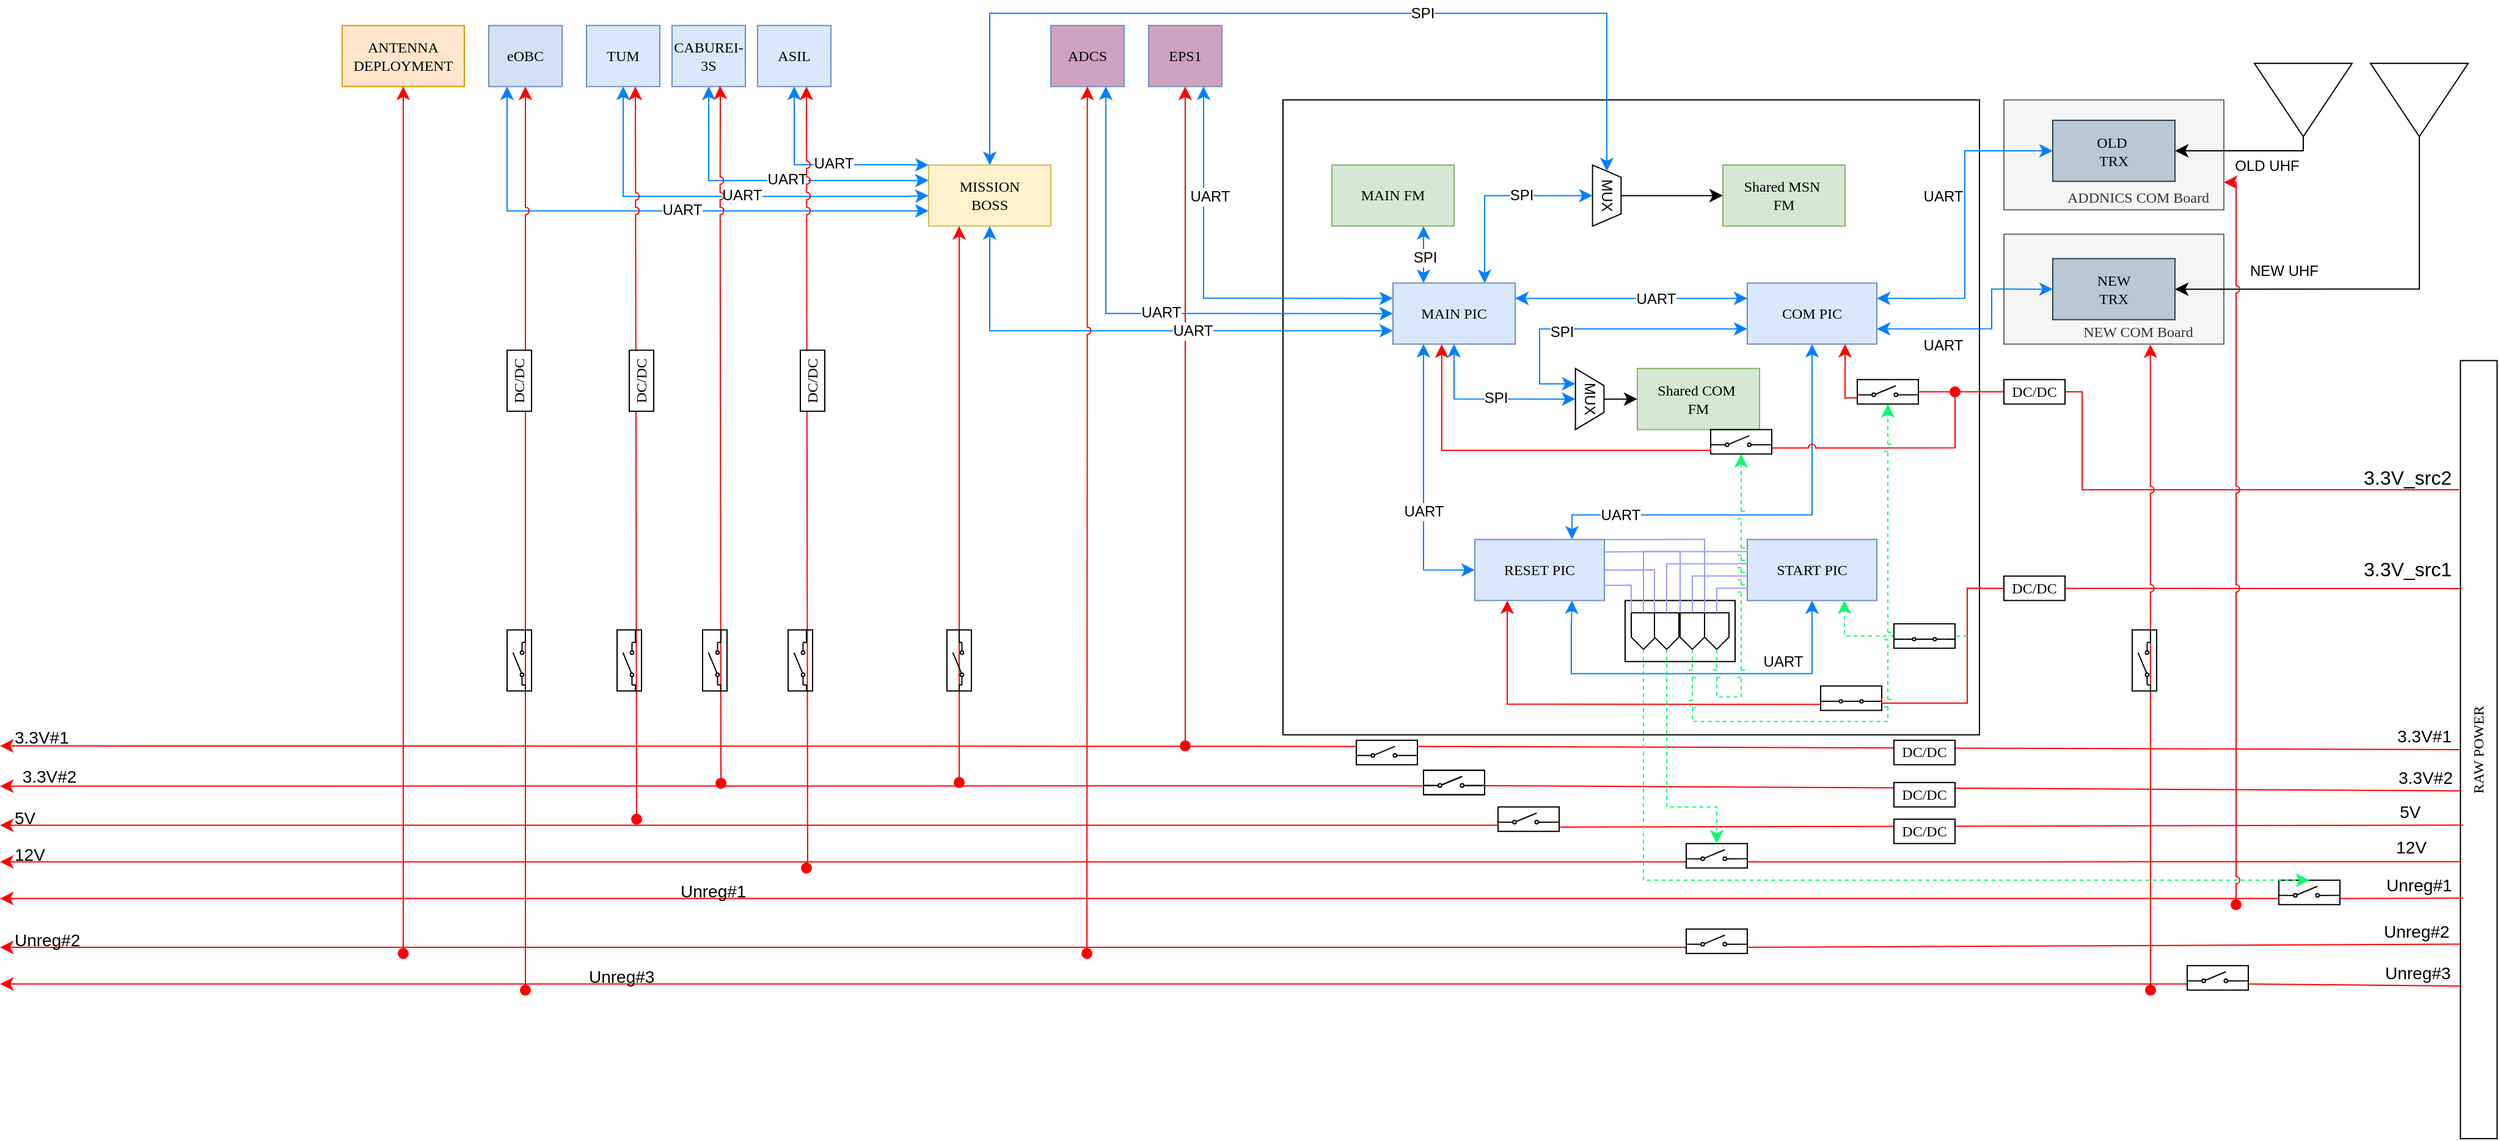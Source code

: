 <mxfile version="25.0.3" pages="4">
  <diagram name="obc-detailed-block-diagram" id="099fd60b-425b-db50-ffb0-6b813814b670">
    <mxGraphModel dx="3851" dy="1827" grid="1" gridSize="10" guides="1" tooltips="1" connect="1" arrows="1" fold="1" page="1" pageScale="1" pageWidth="1100" pageHeight="850" background="none" math="0" shadow="0">
      <root>
        <mxCell id="0" />
        <mxCell id="1" parent="0" />
        <mxCell id="1dd3ca9b2b35b949-1" value="" style="whiteSpace=wrap;html=1;rounded=0;shadow=0;comic=0;labelBackgroundColor=none;strokeWidth=1;fontFamily=Verdana;fontSize=12;align=center;" parent="1" vertex="1">
          <mxGeometry x="-20" y="250.82" width="570" height="520" as="geometry" />
        </mxCell>
        <mxCell id="10ed09ecd0ef054a-3" value="MAIN FM" style="shape=rect;dashed=0;shadow=0;html=1;whiteSpace=wrap;rotation=0;rounded=0;comic=0;labelBackgroundColor=none;strokeWidth=1;fontFamily=Verdana;fontSize=12;align=center;fillColor=#d5e8d4;strokeColor=#82b366;" parent="1" vertex="1">
          <mxGeometry x="20" y="304.2" width="100" height="50" as="geometry" />
        </mxCell>
        <mxCell id="10ed09ecd0ef054a-33" value="MAIN PIC" style="shape=rect;dashed=0;shadow=0;html=1;whiteSpace=wrap;rounded=0;comic=0;labelBackgroundColor=none;strokeWidth=1;fontFamily=Verdana;fontSize=12;align=center;fillColor=#dae8fc;strokeColor=#6c8ebf;" parent="1" vertex="1">
          <mxGeometry x="70" y="400.82" width="100" height="50" as="geometry" />
        </mxCell>
        <mxCell id="10ed09ecd0ef054a-34" value="COM PIC" style="shape=rect;dashed=0;shadow=0;html=1;whiteSpace=wrap;rounded=0;comic=0;labelBackgroundColor=none;strokeWidth=1;fontFamily=Verdana;fontSize=12;align=center;fillColor=#dae8fc;strokeColor=#6c8ebf;" parent="1" vertex="1">
          <mxGeometry x="360" y="400.82" width="106" height="50" as="geometry" />
        </mxCell>
        <mxCell id="k0fRo-i5VPMHgVZJWNBX-4" value="MUX" style="shape=trapezoid;perimeter=trapezoidPerimeter;whiteSpace=wrap;html=1;fixedSize=1;rotation=90;size=14;" parent="1" vertex="1">
          <mxGeometry x="206" y="484.14" width="50" height="23.37" as="geometry" />
        </mxCell>
        <mxCell id="k0fRo-i5VPMHgVZJWNBX-5" value="" style="triangle;whiteSpace=wrap;html=1;rotation=90;" parent="1" vertex="1">
          <mxGeometry x="785" y="210.89" width="60" height="80" as="geometry" />
        </mxCell>
        <mxCell id="k0fRo-i5VPMHgVZJWNBX-7" value="" style="triangle;whiteSpace=wrap;html=1;rotation=90;" parent="1" vertex="1">
          <mxGeometry x="880" y="210.89" width="60" height="80" as="geometry" />
        </mxCell>
        <mxCell id="k0fRo-i5VPMHgVZJWNBX-25" value="Shared MSN&amp;nbsp;&lt;div&gt;FM&lt;/div&gt;" style="shape=rect;dashed=0;shadow=0;html=1;whiteSpace=wrap;rotation=0;rounded=0;comic=0;labelBackgroundColor=none;strokeWidth=1;fontFamily=Verdana;fontSize=12;align=center;fillColor=#d5e8d4;strokeColor=#82b366;" parent="1" vertex="1">
          <mxGeometry x="340" y="304.2" width="100" height="50" as="geometry" />
        </mxCell>
        <mxCell id="k0fRo-i5VPMHgVZJWNBX-26" value="Shared COM&amp;nbsp;&lt;div&gt;FM&lt;/div&gt;" style="shape=rect;dashed=0;shadow=0;html=1;whiteSpace=wrap;rotation=0;rounded=0;comic=0;labelBackgroundColor=none;strokeWidth=1;fontFamily=Verdana;fontSize=12;align=center;fillColor=#d5e8d4;strokeColor=#82b366;" parent="1" vertex="1">
          <mxGeometry x="270" y="470.83" width="100" height="50" as="geometry" />
        </mxCell>
        <mxCell id="k0fRo-i5VPMHgVZJWNBX-27" value="MUX" style="shape=trapezoid;perimeter=trapezoidPerimeter;whiteSpace=wrap;html=1;fixedSize=1;rotation=90;size=10;" parent="1" vertex="1">
          <mxGeometry x="220" y="317.52" width="50" height="23.37" as="geometry" />
        </mxCell>
        <mxCell id="k0fRo-i5VPMHgVZJWNBX-29" value="" style="endArrow=classic;html=1;rounded=0;fontSize=12;startSize=8;endSize=8;curved=1;exitX=1;exitY=0.25;exitDx=0;exitDy=0;entryX=0;entryY=0.25;entryDx=0;entryDy=0;startArrow=classic;startFill=1;strokeColor=#007FFF;" parent="1" source="10ed09ecd0ef054a-33" target="10ed09ecd0ef054a-34" edge="1">
          <mxGeometry width="50" height="50" relative="1" as="geometry">
            <mxPoint x="160" y="550.82" as="sourcePoint" />
            <mxPoint x="210" y="500.82" as="targetPoint" />
          </mxGeometry>
        </mxCell>
        <mxCell id="k0fRo-i5VPMHgVZJWNBX-38" value="UART" style="edgeLabel;html=1;align=center;verticalAlign=middle;resizable=0;points=[];fontSize=12;" parent="k0fRo-i5VPMHgVZJWNBX-29" vertex="1" connectable="0">
          <mxGeometry x="0.209" relative="1" as="geometry">
            <mxPoint as="offset" />
          </mxGeometry>
        </mxCell>
        <mxCell id="k0fRo-i5VPMHgVZJWNBX-30" value="" style="endArrow=classic;html=1;rounded=0;fontSize=12;startSize=8;endSize=8;exitX=0.5;exitY=1;exitDx=0;exitDy=0;entryX=0.75;entryY=0;entryDx=0;entryDy=0;edgeStyle=orthogonalEdgeStyle;startArrow=classic;startFill=1;strokeColor=#007FFF;" parent="1" source="k0fRo-i5VPMHgVZJWNBX-27" target="10ed09ecd0ef054a-33" edge="1">
          <mxGeometry width="50" height="50" relative="1" as="geometry">
            <mxPoint x="170" y="450.54" as="sourcePoint" />
            <mxPoint x="280" y="450.54" as="targetPoint" />
          </mxGeometry>
        </mxCell>
        <mxCell id="k0fRo-i5VPMHgVZJWNBX-39" value="SPI" style="edgeLabel;html=1;align=center;verticalAlign=middle;resizable=0;points=[];fontSize=12;" parent="k0fRo-i5VPMHgVZJWNBX-30" vertex="1" connectable="0">
          <mxGeometry x="-0.26" relative="1" as="geometry">
            <mxPoint as="offset" />
          </mxGeometry>
        </mxCell>
        <mxCell id="k0fRo-i5VPMHgVZJWNBX-31" value="" style="endArrow=classic;html=1;rounded=0;fontSize=12;startSize=8;endSize=8;curved=1;exitX=0.5;exitY=0;exitDx=0;exitDy=0;entryX=0;entryY=0.5;entryDx=0;entryDy=0;" parent="1" source="k0fRo-i5VPMHgVZJWNBX-27" target="k0fRo-i5VPMHgVZJWNBX-25" edge="1">
          <mxGeometry width="50" height="50" relative="1" as="geometry">
            <mxPoint x="256" y="370.82" as="sourcePoint" />
            <mxPoint x="366" y="370.82" as="targetPoint" />
          </mxGeometry>
        </mxCell>
        <mxCell id="k0fRo-i5VPMHgVZJWNBX-32" value="" style="endArrow=classic;html=1;rounded=0;fontSize=12;startSize=8;endSize=8;exitX=0.5;exitY=1;exitDx=0;exitDy=0;entryX=0.5;entryY=1;entryDx=0;entryDy=0;startArrow=classic;startFill=1;edgeStyle=orthogonalEdgeStyle;strokeColor=#007FFF;" parent="1" source="10ed09ecd0ef054a-33" target="k0fRo-i5VPMHgVZJWNBX-4" edge="1">
          <mxGeometry width="50" height="50" relative="1" as="geometry">
            <mxPoint x="200" y="443.82" as="sourcePoint" />
            <mxPoint x="310" y="443.82" as="targetPoint" />
          </mxGeometry>
        </mxCell>
        <mxCell id="k0fRo-i5VPMHgVZJWNBX-40" value="SPI" style="edgeLabel;html=1;align=center;verticalAlign=middle;resizable=0;points=[];fontSize=12;" parent="k0fRo-i5VPMHgVZJWNBX-32" vertex="1" connectable="0">
          <mxGeometry x="0.097" y="1" relative="1" as="geometry">
            <mxPoint as="offset" />
          </mxGeometry>
        </mxCell>
        <mxCell id="k0fRo-i5VPMHgVZJWNBX-33" value="" style="endArrow=classic;html=1;rounded=0;fontSize=12;startSize=8;endSize=8;curved=1;exitX=0.5;exitY=0;exitDx=0;exitDy=0;entryX=0;entryY=0.5;entryDx=0;entryDy=0;" parent="1" source="k0fRo-i5VPMHgVZJWNBX-4" target="k0fRo-i5VPMHgVZJWNBX-26" edge="1">
          <mxGeometry width="50" height="50" relative="1" as="geometry">
            <mxPoint x="210" y="453.82" as="sourcePoint" />
            <mxPoint x="320" y="453.82" as="targetPoint" />
          </mxGeometry>
        </mxCell>
        <mxCell id="k0fRo-i5VPMHgVZJWNBX-34" value="" style="endArrow=classic;html=1;rounded=0;fontSize=12;startSize=8;endSize=8;exitX=0;exitY=0.75;exitDx=0;exitDy=0;entryX=0.25;entryY=1;entryDx=0;entryDy=0;edgeStyle=elbowEdgeStyle;startArrow=classic;startFill=1;strokeColor=#007FFF;" parent="1" source="10ed09ecd0ef054a-34" target="k0fRo-i5VPMHgVZJWNBX-4" edge="1">
          <mxGeometry width="50" height="50" relative="1" as="geometry">
            <mxPoint x="220" y="463.82" as="sourcePoint" />
            <mxPoint x="330" y="463.82" as="targetPoint" />
            <Array as="points">
              <mxPoint x="190" y="460.82" />
            </Array>
          </mxGeometry>
        </mxCell>
        <mxCell id="k0fRo-i5VPMHgVZJWNBX-41" value="SPI" style="edgeLabel;html=1;align=center;verticalAlign=middle;resizable=0;points=[];fontSize=12;" parent="k0fRo-i5VPMHgVZJWNBX-34" vertex="1" connectable="0">
          <mxGeometry x="0.246" y="2" relative="1" as="geometry">
            <mxPoint as="offset" />
          </mxGeometry>
        </mxCell>
        <mxCell id="k0fRo-i5VPMHgVZJWNBX-44" value="" style="endArrow=classic;html=1;rounded=0;fontSize=12;startSize=8;endSize=8;exitX=0.75;exitY=1;exitDx=0;exitDy=0;entryX=0.25;entryY=0;entryDx=0;entryDy=0;startArrow=classic;startFill=1;edgeStyle=orthogonalEdgeStyle;strokeColor=#007FFF;" parent="1" source="10ed09ecd0ef054a-3" target="10ed09ecd0ef054a-33" edge="1">
          <mxGeometry width="50" height="50" relative="1" as="geometry">
            <mxPoint x="130" y="460.82" as="sourcePoint" />
            <mxPoint x="229" y="505.82" as="targetPoint" />
          </mxGeometry>
        </mxCell>
        <mxCell id="k0fRo-i5VPMHgVZJWNBX-45" value="SPI" style="edgeLabel;html=1;align=center;verticalAlign=middle;resizable=0;points=[];fontSize=12;" parent="k0fRo-i5VPMHgVZJWNBX-44" vertex="1" connectable="0">
          <mxGeometry x="0.097" y="1" relative="1" as="geometry">
            <mxPoint as="offset" />
          </mxGeometry>
        </mxCell>
        <mxCell id="k0fRo-i5VPMHgVZJWNBX-47" value="ANTENNA&lt;div&gt;DEPLOYMENT&lt;/div&gt;" style="shape=rect;dashed=0;shadow=0;html=1;whiteSpace=wrap;rotation=0;rounded=0;comic=0;labelBackgroundColor=none;strokeWidth=1;fontFamily=Verdana;fontSize=12;align=center;fillColor=#ffe6cc;strokeColor=#d79b00;" parent="1" vertex="1">
          <mxGeometry x="-790" y="189.89" width="100" height="50" as="geometry" />
        </mxCell>
        <mxCell id="k0fRo-i5VPMHgVZJWNBX-54" value="&lt;blockquote style=&quot;margin: 0 0 0 40px; border: none; padding: 0px;&quot;&gt;&lt;p style=&quot;line-height: 120%; margin-bottom: 0px; margin-left: 0px; margin-top: 70px;&quot;&gt;ADDNICS COM Board&lt;/p&gt;&lt;/blockquote&gt;" style="shape=rect;dashed=0;shadow=0;html=1;whiteSpace=wrap;rounded=0;comic=0;labelBackgroundColor=none;strokeWidth=1;fontFamily=Verdana;fontSize=12;align=center;fillColor=#f5f5f5;fontColor=#333333;strokeColor=#666666;" parent="1" vertex="1">
          <mxGeometry x="570" y="250.82" width="180" height="90" as="geometry" />
        </mxCell>
        <mxCell id="k0fRo-i5VPMHgVZJWNBX-55" value="OLD&amp;nbsp;&lt;div&gt;TRX&lt;/div&gt;" style="shape=rect;dashed=0;shadow=0;html=1;whiteSpace=wrap;rotation=0;rounded=0;comic=0;labelBackgroundColor=none;strokeWidth=1;fontFamily=Verdana;fontSize=12;align=center;fillColor=#bac8d3;strokeColor=#23445d;" parent="1" vertex="1">
          <mxGeometry x="610" y="267.52" width="100" height="50" as="geometry" />
        </mxCell>
        <mxCell id="k0fRo-i5VPMHgVZJWNBX-57" value="&lt;blockquote style=&quot;margin: 0 0 0 40px; border: none; padding: 0px;&quot;&gt;&lt;p style=&quot;line-height: 120%; margin-bottom: 0px; margin-left: 0px; margin-top: 70px;&quot;&gt;NEW COM Board&lt;/p&gt;&lt;/blockquote&gt;" style="shape=rect;dashed=0;shadow=0;html=1;whiteSpace=wrap;rounded=0;comic=0;labelBackgroundColor=none;strokeWidth=1;fontFamily=Verdana;fontSize=12;align=center;fillColor=#f5f5f5;strokeColor=#666666;fontColor=#333333;" parent="1" vertex="1">
          <mxGeometry x="570" y="360.82" width="180" height="90" as="geometry" />
        </mxCell>
        <mxCell id="k0fRo-i5VPMHgVZJWNBX-56" value="NEW&lt;div&gt;TRX&lt;/div&gt;" style="shape=rect;dashed=0;shadow=0;html=1;whiteSpace=wrap;rotation=0;rounded=0;comic=0;labelBackgroundColor=none;strokeWidth=1;fontFamily=Verdana;fontSize=12;align=center;fillColor=#bac8d3;strokeColor=#23445d;" parent="1" vertex="1">
          <mxGeometry x="610" y="380.82" width="100" height="50" as="geometry" />
        </mxCell>
        <mxCell id="k0fRo-i5VPMHgVZJWNBX-49" value="" style="endArrow=none;html=1;rounded=0;fontSize=12;startSize=8;endSize=8;entryX=1;entryY=0.5;entryDx=0;entryDy=0;startArrow=classic;startFill=1;edgeStyle=orthogonalEdgeStyle;exitX=1;exitY=0.5;exitDx=0;exitDy=0;endFill=0;" parent="1" source="k0fRo-i5VPMHgVZJWNBX-55" target="k0fRo-i5VPMHgVZJWNBX-5" edge="1">
          <mxGeometry width="50" height="50" relative="1" as="geometry">
            <mxPoint x="180" y="423.82" as="sourcePoint" />
            <mxPoint x="370" y="423.82" as="targetPoint" />
          </mxGeometry>
        </mxCell>
        <mxCell id="k0fRo-i5VPMHgVZJWNBX-52" value="OLD UHF" style="edgeLabel;html=1;align=center;verticalAlign=middle;resizable=0;points=[];fontSize=12;" parent="k0fRo-i5VPMHgVZJWNBX-49" vertex="1" connectable="0">
          <mxGeometry x="0.103" relative="1" as="geometry">
            <mxPoint x="10" y="12" as="offset" />
          </mxGeometry>
        </mxCell>
        <mxCell id="k0fRo-i5VPMHgVZJWNBX-51" value="" style="endArrow=none;html=1;rounded=0;fontSize=12;startSize=8;endSize=8;entryX=1;entryY=0.5;entryDx=0;entryDy=0;startArrow=classic;startFill=1;edgeStyle=orthogonalEdgeStyle;exitX=1;exitY=0.5;exitDx=0;exitDy=0;endFill=0;" parent="1" source="k0fRo-i5VPMHgVZJWNBX-56" target="k0fRo-i5VPMHgVZJWNBX-7" edge="1">
          <mxGeometry width="50" height="50" relative="1" as="geometry">
            <mxPoint x="476" y="423.82" as="sourcePoint" />
            <mxPoint x="670" y="347.82" as="targetPoint" />
            <Array as="points">
              <mxPoint x="910" y="405.82" />
            </Array>
          </mxGeometry>
        </mxCell>
        <mxCell id="k0fRo-i5VPMHgVZJWNBX-53" value="NEW UHF" style="edgeLabel;html=1;align=center;verticalAlign=middle;resizable=0;points=[];fontSize=12;" parent="k0fRo-i5VPMHgVZJWNBX-51" vertex="1" connectable="0">
          <mxGeometry x="0.22" y="-2" relative="1" as="geometry">
            <mxPoint x="-109" y="-17" as="offset" />
          </mxGeometry>
        </mxCell>
        <mxCell id="k0fRo-i5VPMHgVZJWNBX-58" value="" style="endArrow=classic;html=1;rounded=0;fontSize=12;startSize=8;endSize=8;exitX=1;exitY=0.25;exitDx=0;exitDy=0;startArrow=classic;startFill=1;entryX=0;entryY=0.5;entryDx=0;entryDy=0;edgeStyle=orthogonalEdgeStyle;strokeColor=#007FFF;" parent="1" source="10ed09ecd0ef054a-34" target="k0fRo-i5VPMHgVZJWNBX-55" edge="1">
          <mxGeometry width="50" height="50" relative="1" as="geometry">
            <mxPoint x="402" y="460.82" as="sourcePoint" />
            <mxPoint x="402" y="619.82" as="targetPoint" />
          </mxGeometry>
        </mxCell>
        <mxCell id="k0fRo-i5VPMHgVZJWNBX-59" value="UART" style="edgeLabel;html=1;align=center;verticalAlign=middle;resizable=0;points=[];fontSize=12;" parent="k0fRo-i5VPMHgVZJWNBX-58" vertex="1" connectable="0">
          <mxGeometry x="0.209" relative="1" as="geometry">
            <mxPoint x="-18" y="4" as="offset" />
          </mxGeometry>
        </mxCell>
        <mxCell id="k0fRo-i5VPMHgVZJWNBX-60" value="" style="endArrow=classic;html=1;rounded=0;fontSize=12;startSize=8;endSize=8;exitX=1;exitY=0.75;exitDx=0;exitDy=0;startArrow=classic;startFill=1;entryX=0;entryY=0.5;entryDx=0;entryDy=0;edgeStyle=orthogonalEdgeStyle;strokeColor=#007FFF;" parent="1" source="10ed09ecd0ef054a-34" target="k0fRo-i5VPMHgVZJWNBX-56" edge="1">
          <mxGeometry width="50" height="50" relative="1" as="geometry">
            <mxPoint x="476" y="423.82" as="sourcePoint" />
            <mxPoint x="620" y="302.82" as="targetPoint" />
            <Array as="points">
              <mxPoint x="560" y="438.82" />
              <mxPoint x="560" y="405.82" />
            </Array>
          </mxGeometry>
        </mxCell>
        <mxCell id="k0fRo-i5VPMHgVZJWNBX-61" value="UART" style="edgeLabel;html=1;align=center;verticalAlign=middle;resizable=0;points=[];fontSize=12;" parent="k0fRo-i5VPMHgVZJWNBX-60" vertex="1" connectable="0">
          <mxGeometry x="0.209" relative="1" as="geometry">
            <mxPoint x="-40" y="26" as="offset" />
          </mxGeometry>
        </mxCell>
        <mxCell id="k0fRo-i5VPMHgVZJWNBX-82" value="" style="endArrow=classic;html=1;rounded=0;fontSize=12;startSize=8;endSize=8;entryX=0;entryY=0.5;entryDx=0;entryDy=0;startArrow=classic;startFill=1;exitX=0.25;exitY=1;exitDx=0;exitDy=0;edgeStyle=orthogonalEdgeStyle;strokeColor=#007FFF;" parent="1" source="10ed09ecd0ef054a-33" target="10ed09ecd0ef054a-31" edge="1">
          <mxGeometry width="50" height="50" relative="1" as="geometry">
            <mxPoint x="200" y="450.823" as="sourcePoint" />
            <mxPoint x="20" y="601.68" as="targetPoint" />
          </mxGeometry>
        </mxCell>
        <mxCell id="k0fRo-i5VPMHgVZJWNBX-83" value="UART" style="edgeLabel;html=1;align=center;verticalAlign=middle;resizable=0;points=[];fontSize=12;" parent="k0fRo-i5VPMHgVZJWNBX-82" vertex="1" connectable="0">
          <mxGeometry x="0.209" relative="1" as="geometry">
            <mxPoint as="offset" />
          </mxGeometry>
        </mxCell>
        <mxCell id="k0fRo-i5VPMHgVZJWNBX-85" value="" style="group" parent="1" vertex="1" connectable="0">
          <mxGeometry x="137" y="610.82" width="333" height="140" as="geometry" />
        </mxCell>
        <mxCell id="10ed09ecd0ef054a-31" value="RESET PIC" style="shape=rect;dashed=0;shadow=0;html=1;whiteSpace=wrap;rounded=0;comic=0;labelBackgroundColor=none;strokeWidth=1;fontFamily=Verdana;fontSize=12;align=center;fillColor=#dae8fc;strokeColor=#6c8ebf;" parent="k0fRo-i5VPMHgVZJWNBX-85" vertex="1">
          <mxGeometry width="106" height="50" as="geometry" />
        </mxCell>
        <mxCell id="10ed09ecd0ef054a-57" value="START PIC" style="shape=rect;dashed=0;shadow=0;html=1;whiteSpace=wrap;rounded=0;comic=0;labelBackgroundColor=none;strokeWidth=1;fontFamily=Verdana;fontSize=12;align=center;fillColor=#dae8fc;strokeColor=#6c8ebf;" parent="k0fRo-i5VPMHgVZJWNBX-85" vertex="1">
          <mxGeometry x="223" width="106" height="50" as="geometry" />
        </mxCell>
        <mxCell id="k0fRo-i5VPMHgVZJWNBX-42" value="" style="endArrow=classic;html=1;rounded=0;fontSize=12;startSize=8;endSize=8;exitX=0.5;exitY=1;exitDx=0;exitDy=0;startArrow=classic;startFill=1;entryX=0.75;entryY=1;entryDx=0;entryDy=0;edgeStyle=orthogonalEdgeStyle;strokeColor=#007FFF;" parent="k0fRo-i5VPMHgVZJWNBX-85" source="10ed09ecd0ef054a-57" target="10ed09ecd0ef054a-31" edge="1">
          <mxGeometry width="50" height="50" relative="1" as="geometry">
            <mxPoint x="113" y="-187" as="sourcePoint" />
            <mxPoint x="303" y="-187" as="targetPoint" />
            <Array as="points">
              <mxPoint x="276" y="110" />
              <mxPoint x="79" y="110" />
              <mxPoint x="79" y="70" />
            </Array>
          </mxGeometry>
        </mxCell>
        <mxCell id="k0fRo-i5VPMHgVZJWNBX-43" value="UART" style="edgeLabel;html=1;align=center;verticalAlign=middle;resizable=0;points=[];fontSize=12;" parent="k0fRo-i5VPMHgVZJWNBX-42" vertex="1" connectable="0">
          <mxGeometry x="0.209" relative="1" as="geometry">
            <mxPoint x="108" y="-10" as="offset" />
          </mxGeometry>
        </mxCell>
        <mxCell id="k0fRo-i5VPMHgVZJWNBX-73" value="" style="group" parent="k0fRo-i5VPMHgVZJWNBX-85" vertex="1" connectable="0">
          <mxGeometry x="123" y="50" width="90" height="50" as="geometry" />
        </mxCell>
        <mxCell id="k0fRo-i5VPMHgVZJWNBX-62" value="" style="shape=rect;dashed=0;shadow=0;html=1;whiteSpace=wrap;rounded=0;comic=0;labelBackgroundColor=none;strokeWidth=1;fontFamily=Verdana;fontSize=12;align=center;" parent="k0fRo-i5VPMHgVZJWNBX-73" vertex="1">
          <mxGeometry width="90" height="50" as="geometry" />
        </mxCell>
        <mxCell id="k0fRo-i5VPMHgVZJWNBX-72" value="" style="group" parent="k0fRo-i5VPMHgVZJWNBX-73" vertex="1" connectable="0">
          <mxGeometry x="5" y="10" width="80" height="30" as="geometry" />
        </mxCell>
        <mxCell id="k0fRo-i5VPMHgVZJWNBX-67" value="" style="html=1;shadow=0;dashed=0;align=center;verticalAlign=middle;shape=mxgraph.arrows2.arrow;dy=0;dx=10;notch=0;rotation=90;" parent="k0fRo-i5VPMHgVZJWNBX-72" vertex="1">
          <mxGeometry x="-5" y="5" width="30" height="20" as="geometry" />
        </mxCell>
        <mxCell id="k0fRo-i5VPMHgVZJWNBX-68" value="" style="html=1;shadow=0;dashed=0;align=center;verticalAlign=middle;shape=mxgraph.arrows2.arrow;dy=0;dx=10;notch=0;rotation=90;" parent="k0fRo-i5VPMHgVZJWNBX-72" vertex="1">
          <mxGeometry x="14" y="5" width="30" height="20" as="geometry" />
        </mxCell>
        <mxCell id="k0fRo-i5VPMHgVZJWNBX-69" value="" style="html=1;shadow=0;dashed=0;align=center;verticalAlign=middle;shape=mxgraph.arrows2.arrow;dy=0;dx=10;notch=0;rotation=90;" parent="k0fRo-i5VPMHgVZJWNBX-72" vertex="1">
          <mxGeometry x="35" y="5" width="30" height="20" as="geometry" />
        </mxCell>
        <mxCell id="k0fRo-i5VPMHgVZJWNBX-70" value="" style="html=1;shadow=0;dashed=0;align=center;verticalAlign=middle;shape=mxgraph.arrows2.arrow;dy=0;dx=10;notch=0;rotation=90;" parent="k0fRo-i5VPMHgVZJWNBX-72" vertex="1">
          <mxGeometry x="55" y="5" width="30" height="20" as="geometry" />
        </mxCell>
        <mxCell id="k0fRo-i5VPMHgVZJWNBX-71" value="" style="endArrow=none;html=1;rounded=0;fontSize=12;startSize=8;endSize=8;strokeColor=#9999FF;edgeStyle=orthogonalEdgeStyle;entryX=1.005;entryY=0.206;entryDx=0;entryDy=0;entryPerimeter=0;exitX=0;exitY=0;exitDx=0;exitDy=20;exitPerimeter=0;" parent="k0fRo-i5VPMHgVZJWNBX-85" source="k0fRo-i5VPMHgVZJWNBX-69" target="10ed09ecd0ef054a-31" edge="1">
          <mxGeometry width="50" height="50" relative="1" as="geometry">
            <mxPoint x="173" y="60" as="sourcePoint" />
            <mxPoint x="163" y="-50" as="targetPoint" />
            <Array as="points">
              <mxPoint x="168" y="10" />
              <mxPoint x="138" y="10" />
            </Array>
          </mxGeometry>
        </mxCell>
        <mxCell id="k0fRo-i5VPMHgVZJWNBX-74" value="" style="endArrow=none;html=1;rounded=0;fontSize=12;startSize=8;endSize=8;strokeColor=#9999FF;exitX=0;exitY=0;exitDx=0;exitDy=20;exitPerimeter=0;edgeStyle=orthogonalEdgeStyle;entryX=1;entryY=0.5;entryDx=0;entryDy=0;" parent="k0fRo-i5VPMHgVZJWNBX-85" source="k0fRo-i5VPMHgVZJWNBX-68" target="10ed09ecd0ef054a-31" edge="1">
          <mxGeometry width="50" height="50" relative="1" as="geometry">
            <mxPoint x="148" y="70" as="sourcePoint" />
            <mxPoint x="117" y="20" as="targetPoint" />
            <Array as="points">
              <mxPoint x="147" y="25" />
            </Array>
          </mxGeometry>
        </mxCell>
        <mxCell id="k0fRo-i5VPMHgVZJWNBX-75" value="" style="endArrow=none;html=1;rounded=0;fontSize=12;startSize=8;endSize=8;strokeColor=#9999FF;exitX=0;exitY=0;exitDx=0;exitDy=20;exitPerimeter=0;edgeStyle=orthogonalEdgeStyle;entryX=1;entryY=0;entryDx=0;entryDy=0;" parent="k0fRo-i5VPMHgVZJWNBX-85" source="k0fRo-i5VPMHgVZJWNBX-70" target="10ed09ecd0ef054a-31" edge="1">
          <mxGeometry width="50" height="50" relative="1" as="geometry">
            <mxPoint x="154" y="50" as="sourcePoint" />
            <mxPoint x="123" as="targetPoint" />
            <Array as="points">
              <mxPoint x="188" />
            </Array>
          </mxGeometry>
        </mxCell>
        <mxCell id="k0fRo-i5VPMHgVZJWNBX-76" value="" style="endArrow=none;html=1;rounded=0;fontSize=12;startSize=8;endSize=8;strokeColor=#9999FF;exitX=0;exitY=0;exitDx=0;exitDy=20;exitPerimeter=0;edgeStyle=orthogonalEdgeStyle;entryX=1;entryY=0.75;entryDx=0;entryDy=0;" parent="k0fRo-i5VPMHgVZJWNBX-85" source="k0fRo-i5VPMHgVZJWNBX-67" target="10ed09ecd0ef054a-31" edge="1">
          <mxGeometry width="50" height="50" relative="1" as="geometry">
            <mxPoint x="158" y="80" as="sourcePoint" />
            <mxPoint x="127" y="30" as="targetPoint" />
            <Array as="points">
              <mxPoint x="128" y="38" />
            </Array>
          </mxGeometry>
        </mxCell>
        <mxCell id="k0fRo-i5VPMHgVZJWNBX-77" value="" style="endArrow=none;html=1;rounded=0;fontSize=12;startSize=8;endSize=8;strokeColor=#9999FF;exitX=0;exitY=0.5;exitDx=0;exitDy=0;exitPerimeter=0;edgeStyle=orthogonalEdgeStyle;entryX=0;entryY=0.17;entryDx=0;entryDy=0;entryPerimeter=0;" parent="k0fRo-i5VPMHgVZJWNBX-85" source="k0fRo-i5VPMHgVZJWNBX-67" target="10ed09ecd0ef054a-57" edge="1">
          <mxGeometry width="50" height="50" relative="1" as="geometry">
            <mxPoint x="193.5" y="10" as="sourcePoint" />
            <mxPoint x="162.5" y="-40" as="targetPoint" />
            <Array as="points">
              <mxPoint x="138" y="10" />
              <mxPoint x="223" y="10" />
            </Array>
          </mxGeometry>
        </mxCell>
        <mxCell id="k0fRo-i5VPMHgVZJWNBX-78" value="" style="endArrow=none;html=1;rounded=0;fontSize=12;startSize=8;endSize=8;strokeColor=#9999FF;exitX=0;exitY=0.5;exitDx=0;exitDy=0;exitPerimeter=0;edgeStyle=orthogonalEdgeStyle;entryX=0;entryY=0.405;entryDx=0;entryDy=0;entryPerimeter=0;" parent="k0fRo-i5VPMHgVZJWNBX-85" source="k0fRo-i5VPMHgVZJWNBX-68" target="10ed09ecd0ef054a-57" edge="1">
          <mxGeometry width="50" height="50" relative="1" as="geometry">
            <mxPoint x="203" as="sourcePoint" />
            <mxPoint x="223" y="10" as="targetPoint" />
            <Array as="points">
              <mxPoint x="157" y="20" />
              <mxPoint x="223" y="20" />
            </Array>
          </mxGeometry>
        </mxCell>
        <mxCell id="k0fRo-i5VPMHgVZJWNBX-79" value="" style="endArrow=none;html=1;rounded=0;fontSize=12;startSize=8;endSize=8;strokeColor=#9999FF;exitX=0;exitY=0.5;exitDx=0;exitDy=0;exitPerimeter=0;edgeStyle=orthogonalEdgeStyle;" parent="k0fRo-i5VPMHgVZJWNBX-85" source="k0fRo-i5VPMHgVZJWNBX-70" edge="1">
          <mxGeometry width="50" height="50" relative="1" as="geometry">
            <mxPoint x="220" y="-20" as="sourcePoint" />
            <mxPoint x="223" y="40" as="targetPoint" />
            <Array as="points">
              <mxPoint x="198" y="40" />
              <mxPoint x="223" y="40" />
            </Array>
          </mxGeometry>
        </mxCell>
        <mxCell id="k0fRo-i5VPMHgVZJWNBX-80" value="" style="endArrow=none;html=1;rounded=0;fontSize=12;startSize=8;endSize=8;strokeColor=#9999FF;exitX=0;exitY=0.5;exitDx=0;exitDy=0;exitPerimeter=0;edgeStyle=orthogonalEdgeStyle;" parent="k0fRo-i5VPMHgVZJWNBX-85" source="k0fRo-i5VPMHgVZJWNBX-69" edge="1">
          <mxGeometry width="50" height="50" relative="1" as="geometry">
            <mxPoint x="213.5" y="-10" as="sourcePoint" />
            <mxPoint x="223" y="30" as="targetPoint" />
            <Array as="points">
              <mxPoint x="178" y="30" />
              <mxPoint x="223" y="30" />
            </Array>
          </mxGeometry>
        </mxCell>
        <mxCell id="k0fRo-i5VPMHgVZJWNBX-162" value="" style="group" parent="k0fRo-i5VPMHgVZJWNBX-85" vertex="1" connectable="0">
          <mxGeometry x="283" y="120.0" width="50" height="20" as="geometry" />
        </mxCell>
        <mxCell id="k0fRo-i5VPMHgVZJWNBX-163" value="" style="shape=rect;dashed=0;shadow=0;html=1;whiteSpace=wrap;rounded=0;comic=0;labelBackgroundColor=none;strokeWidth=1;fontFamily=Verdana;fontSize=12;align=center;fillColor=none;" parent="k0fRo-i5VPMHgVZJWNBX-162" vertex="1">
          <mxGeometry width="50" height="20" as="geometry" />
        </mxCell>
        <mxCell id="k0fRo-i5VPMHgVZJWNBX-164" value="" style="html=1;shape=mxgraph.electrical.electro-mechanical.singleSwitch;aspect=fixed;elSwitchState=on;" parent="k0fRo-i5VPMHgVZJWNBX-162" vertex="1">
          <mxGeometry x="8.75" y="5.67" width="32.5" height="8.66" as="geometry" />
        </mxCell>
        <mxCell id="k0fRo-i5VPMHgVZJWNBX-165" style="edgeStyle=orthogonalEdgeStyle;rounded=0;orthogonalLoop=1;jettySize=auto;html=1;exitX=0;exitY=0.8;exitDx=0;exitDy=0;entryX=0;entryY=0.5;entryDx=0;entryDy=0;endArrow=none;endFill=0;" parent="k0fRo-i5VPMHgVZJWNBX-162" source="k0fRo-i5VPMHgVZJWNBX-164" target="k0fRo-i5VPMHgVZJWNBX-163" edge="1">
          <mxGeometry relative="1" as="geometry" />
        </mxCell>
        <mxCell id="k0fRo-i5VPMHgVZJWNBX-166" style="edgeStyle=orthogonalEdgeStyle;rounded=0;orthogonalLoop=1;jettySize=auto;html=1;exitX=1;exitY=0.8;exitDx=0;exitDy=0;entryX=1;entryY=0.5;entryDx=0;entryDy=0;endArrow=none;endFill=0;" parent="k0fRo-i5VPMHgVZJWNBX-162" source="k0fRo-i5VPMHgVZJWNBX-164" target="k0fRo-i5VPMHgVZJWNBX-163" edge="1">
          <mxGeometry relative="1" as="geometry" />
        </mxCell>
        <mxCell id="k0fRo-i5VPMHgVZJWNBX-167" value="" style="endArrow=classic;html=1;rounded=0;fontSize=12;startSize=8;endSize=8;strokeColor=#FF0000;exitX=0;exitY=0.75;exitDx=0;exitDy=0;edgeStyle=orthogonalEdgeStyle;endFill=1;entryX=0.25;entryY=1;entryDx=0;entryDy=0;" parent="k0fRo-i5VPMHgVZJWNBX-85" source="k0fRo-i5VPMHgVZJWNBX-163" target="10ed09ecd0ef054a-31" edge="1">
          <mxGeometry relative="1" as="geometry">
            <mxPoint x="303" y="139.5" as="sourcePoint" />
            <mxPoint x="243" y="134.5" as="targetPoint" />
            <Array as="points">
              <mxPoint x="27" y="134.07" />
            </Array>
          </mxGeometry>
        </mxCell>
        <mxCell id="k0fRo-i5VPMHgVZJWNBX-86" value="" style="endArrow=classic;html=1;rounded=0;fontSize=12;startSize=8;endSize=8;entryX=0.75;entryY=0;entryDx=0;entryDy=0;startArrow=classic;startFill=1;exitX=0.5;exitY=1;exitDx=0;exitDy=0;edgeStyle=orthogonalEdgeStyle;strokeColor=#007FFF;" parent="1" source="10ed09ecd0ef054a-34" target="10ed09ecd0ef054a-31" edge="1">
          <mxGeometry width="50" height="50" relative="1" as="geometry">
            <mxPoint x="105" y="460.82" as="sourcePoint" />
            <mxPoint x="147" y="645.82" as="targetPoint" />
            <Array as="points">
              <mxPoint x="413" y="590.82" />
              <mxPoint x="217" y="590.82" />
            </Array>
          </mxGeometry>
        </mxCell>
        <mxCell id="k0fRo-i5VPMHgVZJWNBX-87" value="UART" style="edgeLabel;html=1;align=center;verticalAlign=middle;resizable=0;points=[];fontSize=12;" parent="k0fRo-i5VPMHgVZJWNBX-86" vertex="1" connectable="0">
          <mxGeometry x="0.209" relative="1" as="geometry">
            <mxPoint x="-82" as="offset" />
          </mxGeometry>
        </mxCell>
        <mxCell id="k0fRo-i5VPMHgVZJWNBX-92" value="MISSION&lt;div&gt;BOSS&lt;/div&gt;" style="shape=rect;dashed=0;shadow=0;html=1;whiteSpace=wrap;rotation=0;rounded=0;comic=0;labelBackgroundColor=none;strokeWidth=1;fontFamily=Verdana;fontSize=12;align=center;fillColor=#fff2cc;strokeColor=#d6b656;" parent="1" vertex="1">
          <mxGeometry x="-310" y="304.2" width="100" height="50" as="geometry" />
        </mxCell>
        <mxCell id="k0fRo-i5VPMHgVZJWNBX-98" value="" style="endArrow=none;html=1;rounded=0;fontSize=12;startSize=8;endSize=8;strokeColor=#FF0000;exitX=0;exitY=0.5;exitDx=0;exitDy=0;edgeStyle=orthogonalEdgeStyle;endFill=0;entryX=1;entryY=0.5;entryDx=0;entryDy=0;" parent="1" source="k0fRo-i5VPMHgVZJWNBX-93" target="k0fRo-i5VPMHgVZJWNBX-163" edge="1">
          <mxGeometry relative="1" as="geometry">
            <mxPoint x="484" y="690.82" as="sourcePoint" />
            <mxPoint x="500" y="739.89" as="targetPoint" />
            <Array as="points">
              <mxPoint x="540" y="744.89" />
              <mxPoint x="470" y="744.89" />
            </Array>
          </mxGeometry>
        </mxCell>
        <mxCell id="k0fRo-i5VPMHgVZJWNBX-100" value="" style="endArrow=none;html=1;rounded=0;fontSize=12;startSize=8;endSize=8;strokeColor=#FF0000;edgeStyle=orthogonalEdgeStyle;entryX=1;entryY=0.75;entryDx=0;entryDy=0;exitX=0;exitY=0.5;exitDx=0;exitDy=0;endFill=0;" parent="1" source="k0fRo-i5VPMHgVZJWNBX-94" target="k0fRo-i5VPMHgVZJWNBX-215" edge="1">
          <mxGeometry relative="1" as="geometry">
            <mxPoint x="580" y="630.82" as="sourcePoint" />
            <mxPoint x="200" y="670.82" as="targetPoint" />
            <Array as="points">
              <mxPoint x="500" y="489.89" />
            </Array>
          </mxGeometry>
        </mxCell>
        <mxCell id="k0fRo-i5VPMHgVZJWNBX-101" value="" style="endArrow=none;html=1;rounded=0;fontSize=12;startSize=8;endSize=8;strokeColor=#FF0000;edgeStyle=orthogonalEdgeStyle;startArrow=oval;startFill=1;jumpStyle=arc;entryX=1;entryY=0.75;entryDx=0;entryDy=0;endFill=0;" parent="1" target="k0fRo-i5VPMHgVZJWNBX-150" edge="1">
          <mxGeometry relative="1" as="geometry">
            <mxPoint x="530" y="489.89" as="sourcePoint" />
            <mxPoint x="380" y="530.89" as="targetPoint" />
            <Array as="points">
              <mxPoint x="530" y="535.89" />
            </Array>
          </mxGeometry>
        </mxCell>
        <mxCell id="k0fRo-i5VPMHgVZJWNBX-104" value="" style="endArrow=classic;html=1;rounded=0;fontSize=12;startSize=8;endSize=8;strokeColor=#FF0000;edgeStyle=orthogonalEdgeStyle;entryX=0.5;entryY=1;entryDx=0;entryDy=0;startArrow=oval;startFill=1;jumpStyle=arc;jumpSize=6;" parent="1" target="k0fRo-i5VPMHgVZJWNBX-112" edge="1">
          <mxGeometry relative="1" as="geometry">
            <mxPoint x="-100" y="779.89" as="sourcePoint" />
            <mxPoint x="-75" y="450.82" as="targetPoint" />
            <Array as="points">
              <mxPoint x="-100" y="779.89" />
            </Array>
          </mxGeometry>
        </mxCell>
        <mxCell id="k0fRo-i5VPMHgVZJWNBX-108" value="" style="endArrow=classic;html=1;rounded=0;fontSize=12;startSize=8;endSize=8;exitX=0.5;exitY=1;exitDx=0;exitDy=0;startArrow=classic;startFill=1;edgeStyle=orthogonalEdgeStyle;strokeColor=#007FFF;" parent="1" source="k0fRo-i5VPMHgVZJWNBX-92" edge="1">
          <mxGeometry width="50" height="50" relative="1" as="geometry">
            <mxPoint x="-40" y="448.82" as="sourcePoint" />
            <mxPoint x="70" y="439.89" as="targetPoint" />
            <Array as="points">
              <mxPoint x="-260" y="439.89" />
              <mxPoint x="70" y="439.89" />
            </Array>
          </mxGeometry>
        </mxCell>
        <mxCell id="k0fRo-i5VPMHgVZJWNBX-109" value="UART" style="edgeLabel;html=1;align=center;verticalAlign=middle;resizable=0;points=[];fontSize=12;" parent="k0fRo-i5VPMHgVZJWNBX-108" vertex="1" connectable="0">
          <mxGeometry x="0.209" relative="1" as="geometry">
            <mxPoint as="offset" />
          </mxGeometry>
        </mxCell>
        <mxCell id="k0fRo-i5VPMHgVZJWNBX-110" value="" style="endArrow=classic;html=1;rounded=0;fontSize=12;startSize=8;endSize=8;startArrow=classic;startFill=1;edgeStyle=orthogonalEdgeStyle;entryX=0;entryY=0.5;entryDx=0;entryDy=0;exitX=0.75;exitY=1;exitDx=0;exitDy=0;strokeColor=#007FFF;" parent="1" source="G_C1A0YrndC_dQLqVXNu-1" target="10ed09ecd0ef054a-33" edge="1">
          <mxGeometry width="50" height="50" relative="1" as="geometry">
            <mxPoint x="-515" y="368.99" as="sourcePoint" />
            <mxPoint x="-200" y="319.99" as="targetPoint" />
            <Array as="points">
              <mxPoint x="-165" y="425.89" />
            </Array>
          </mxGeometry>
        </mxCell>
        <mxCell id="k0fRo-i5VPMHgVZJWNBX-111" value="UART" style="edgeLabel;html=1;align=center;verticalAlign=middle;resizable=0;points=[];fontSize=12;" parent="k0fRo-i5VPMHgVZJWNBX-110" vertex="1" connectable="0">
          <mxGeometry x="0.097" y="1" relative="1" as="geometry">
            <mxPoint as="offset" />
          </mxGeometry>
        </mxCell>
        <mxCell id="k0fRo-i5VPMHgVZJWNBX-112" value="EPS1" style="shape=rect;dashed=0;shadow=0;html=1;whiteSpace=wrap;rotation=0;rounded=0;comic=0;labelBackgroundColor=none;strokeWidth=1;fontFamily=Verdana;fontSize=12;align=center;fillColor=#CDA2BE;strokeColor=#6c8ebf;" parent="1" vertex="1">
          <mxGeometry x="-130" y="189.89" width="60" height="50" as="geometry" />
        </mxCell>
        <mxCell id="k0fRo-i5VPMHgVZJWNBX-113" value="" style="endArrow=classic;html=1;rounded=0;fontSize=12;startSize=8;endSize=8;exitX=0.75;exitY=1;exitDx=0;exitDy=0;entryX=0;entryY=0.25;entryDx=0;entryDy=0;startArrow=classic;startFill=1;edgeStyle=orthogonalEdgeStyle;strokeColor=#007FFF;" parent="1" source="k0fRo-i5VPMHgVZJWNBX-112" target="10ed09ecd0ef054a-33" edge="1">
          <mxGeometry width="50" height="50" relative="1" as="geometry">
            <mxPoint x="-40" y="338.82" as="sourcePoint" />
            <mxPoint x="80" y="435.82" as="targetPoint" />
            <Array as="points">
              <mxPoint x="-85" y="412.89" />
            </Array>
          </mxGeometry>
        </mxCell>
        <mxCell id="k0fRo-i5VPMHgVZJWNBX-114" value="UART" style="edgeLabel;html=1;align=center;verticalAlign=middle;resizable=0;points=[];fontSize=12;" parent="k0fRo-i5VPMHgVZJWNBX-113" vertex="1" connectable="0">
          <mxGeometry x="0.209" relative="1" as="geometry">
            <mxPoint x="-20" y="-84" as="offset" />
          </mxGeometry>
        </mxCell>
        <mxCell id="k0fRo-i5VPMHgVZJWNBX-129" value="" style="group" parent="1" vertex="1" connectable="0">
          <mxGeometry x="95" y="799.89" width="50" height="20" as="geometry" />
        </mxCell>
        <mxCell id="k0fRo-i5VPMHgVZJWNBX-130" value="" style="shape=rect;dashed=0;shadow=0;html=1;whiteSpace=wrap;rounded=0;comic=0;labelBackgroundColor=none;strokeWidth=1;fontFamily=Verdana;fontSize=12;align=center;fillColor=none;" parent="k0fRo-i5VPMHgVZJWNBX-129" vertex="1">
          <mxGeometry width="50" height="20" as="geometry" />
        </mxCell>
        <mxCell id="k0fRo-i5VPMHgVZJWNBX-131" style="edgeStyle=orthogonalEdgeStyle;rounded=0;orthogonalLoop=1;jettySize=auto;html=1;exitX=0;exitY=0.8;exitDx=0;exitDy=0;entryX=0;entryY=0.5;entryDx=0;entryDy=0;endArrow=none;endFill=0;" parent="k0fRo-i5VPMHgVZJWNBX-129" source="k0fRo-i5VPMHgVZJWNBX-133" target="k0fRo-i5VPMHgVZJWNBX-130" edge="1">
          <mxGeometry relative="1" as="geometry" />
        </mxCell>
        <mxCell id="k0fRo-i5VPMHgVZJWNBX-132" style="edgeStyle=orthogonalEdgeStyle;rounded=0;orthogonalLoop=1;jettySize=auto;html=1;exitX=1;exitY=0.8;exitDx=0;exitDy=0;entryX=1;entryY=0.5;entryDx=0;entryDy=0;endArrow=none;endFill=0;" parent="k0fRo-i5VPMHgVZJWNBX-129" source="k0fRo-i5VPMHgVZJWNBX-133" target="k0fRo-i5VPMHgVZJWNBX-130" edge="1">
          <mxGeometry relative="1" as="geometry" />
        </mxCell>
        <mxCell id="k0fRo-i5VPMHgVZJWNBX-133" value="" style="html=1;shape=mxgraph.electrical.electro-mechanical.singleSwitch;aspect=fixed;elSwitchState=off;" parent="k0fRo-i5VPMHgVZJWNBX-129" vertex="1">
          <mxGeometry x="5.13" y="5" width="34.87" height="9.3" as="geometry" />
        </mxCell>
        <mxCell id="k0fRo-i5VPMHgVZJWNBX-144" value="" style="group" parent="1" vertex="1" connectable="0">
          <mxGeometry x="795" y="889.89" width="50" height="20" as="geometry" />
        </mxCell>
        <mxCell id="k0fRo-i5VPMHgVZJWNBX-145" value="" style="shape=rect;dashed=0;shadow=0;html=1;whiteSpace=wrap;rounded=0;comic=0;labelBackgroundColor=none;strokeWidth=1;fontFamily=Verdana;fontSize=12;align=center;fillColor=none;" parent="k0fRo-i5VPMHgVZJWNBX-144" vertex="1">
          <mxGeometry width="50" height="20" as="geometry" />
        </mxCell>
        <mxCell id="k0fRo-i5VPMHgVZJWNBX-146" style="edgeStyle=orthogonalEdgeStyle;rounded=0;orthogonalLoop=1;jettySize=auto;html=1;exitX=0;exitY=0.8;exitDx=0;exitDy=0;entryX=0;entryY=0.5;entryDx=0;entryDy=0;endArrow=none;endFill=0;" parent="k0fRo-i5VPMHgVZJWNBX-144" source="k0fRo-i5VPMHgVZJWNBX-148" target="k0fRo-i5VPMHgVZJWNBX-145" edge="1">
          <mxGeometry relative="1" as="geometry" />
        </mxCell>
        <mxCell id="k0fRo-i5VPMHgVZJWNBX-147" style="edgeStyle=orthogonalEdgeStyle;rounded=0;orthogonalLoop=1;jettySize=auto;html=1;exitX=1;exitY=0.8;exitDx=0;exitDy=0;endArrow=none;endFill=0;" parent="k0fRo-i5VPMHgVZJWNBX-144" source="k0fRo-i5VPMHgVZJWNBX-148" edge="1">
          <mxGeometry relative="1" as="geometry">
            <mxPoint x="50" y="10" as="targetPoint" />
          </mxGeometry>
        </mxCell>
        <mxCell id="k0fRo-i5VPMHgVZJWNBX-148" value="" style="html=1;shape=mxgraph.electrical.electro-mechanical.singleSwitch;aspect=fixed;elSwitchState=off;" parent="k0fRo-i5VPMHgVZJWNBX-144" vertex="1">
          <mxGeometry x="5.13" y="5" width="34.87" height="9.3" as="geometry" />
        </mxCell>
        <mxCell id="k0fRo-i5VPMHgVZJWNBX-149" value="" style="group" parent="1" vertex="1" connectable="0">
          <mxGeometry x="330" y="520.83" width="50" height="20" as="geometry" />
        </mxCell>
        <mxCell id="k0fRo-i5VPMHgVZJWNBX-150" value="" style="shape=rect;dashed=0;shadow=0;html=1;whiteSpace=wrap;rounded=0;comic=0;labelBackgroundColor=none;strokeWidth=1;fontFamily=Verdana;fontSize=12;align=center;fillColor=none;" parent="k0fRo-i5VPMHgVZJWNBX-149" vertex="1">
          <mxGeometry width="50" height="20" as="geometry" />
        </mxCell>
        <mxCell id="k0fRo-i5VPMHgVZJWNBX-151" style="edgeStyle=orthogonalEdgeStyle;rounded=0;orthogonalLoop=1;jettySize=auto;html=1;exitX=0;exitY=0.8;exitDx=0;exitDy=0;entryX=0;entryY=0.5;entryDx=0;entryDy=0;endArrow=none;endFill=0;" parent="k0fRo-i5VPMHgVZJWNBX-149" source="k0fRo-i5VPMHgVZJWNBX-153" target="k0fRo-i5VPMHgVZJWNBX-150" edge="1">
          <mxGeometry relative="1" as="geometry" />
        </mxCell>
        <mxCell id="k0fRo-i5VPMHgVZJWNBX-152" style="edgeStyle=orthogonalEdgeStyle;rounded=0;orthogonalLoop=1;jettySize=auto;html=1;exitX=1;exitY=0.8;exitDx=0;exitDy=0;entryX=1;entryY=0.5;entryDx=0;entryDy=0;endArrow=none;endFill=0;" parent="k0fRo-i5VPMHgVZJWNBX-149" source="k0fRo-i5VPMHgVZJWNBX-153" target="k0fRo-i5VPMHgVZJWNBX-150" edge="1">
          <mxGeometry relative="1" as="geometry" />
        </mxCell>
        <mxCell id="k0fRo-i5VPMHgVZJWNBX-153" value="" style="html=1;shape=mxgraph.electrical.electro-mechanical.singleSwitch;aspect=fixed;elSwitchState=off;" parent="k0fRo-i5VPMHgVZJWNBX-149" vertex="1">
          <mxGeometry x="5.13" y="5" width="34.87" height="9.3" as="geometry" />
        </mxCell>
        <mxCell id="k0fRo-i5VPMHgVZJWNBX-154" value="" style="group" parent="1" vertex="1" connectable="0">
          <mxGeometry x="156" y="829.89" width="50" height="20" as="geometry" />
        </mxCell>
        <mxCell id="k0fRo-i5VPMHgVZJWNBX-155" value="" style="shape=rect;dashed=0;shadow=0;html=1;whiteSpace=wrap;rounded=0;comic=0;labelBackgroundColor=none;strokeWidth=1;fontFamily=Verdana;fontSize=12;align=center;fillColor=none;" parent="k0fRo-i5VPMHgVZJWNBX-154" vertex="1">
          <mxGeometry width="50" height="20" as="geometry" />
        </mxCell>
        <mxCell id="k0fRo-i5VPMHgVZJWNBX-156" style="edgeStyle=orthogonalEdgeStyle;rounded=0;orthogonalLoop=1;jettySize=auto;html=1;exitX=0;exitY=0.8;exitDx=0;exitDy=0;entryX=0;entryY=0.5;entryDx=0;entryDy=0;endArrow=none;endFill=0;" parent="k0fRo-i5VPMHgVZJWNBX-154" source="k0fRo-i5VPMHgVZJWNBX-158" target="k0fRo-i5VPMHgVZJWNBX-155" edge="1">
          <mxGeometry relative="1" as="geometry" />
        </mxCell>
        <mxCell id="k0fRo-i5VPMHgVZJWNBX-157" style="edgeStyle=orthogonalEdgeStyle;rounded=0;orthogonalLoop=1;jettySize=auto;html=1;exitX=1;exitY=0.8;exitDx=0;exitDy=0;entryX=1;entryY=0.5;entryDx=0;entryDy=0;endArrow=none;endFill=0;" parent="k0fRo-i5VPMHgVZJWNBX-154" source="k0fRo-i5VPMHgVZJWNBX-158" target="k0fRo-i5VPMHgVZJWNBX-155" edge="1">
          <mxGeometry relative="1" as="geometry" />
        </mxCell>
        <mxCell id="k0fRo-i5VPMHgVZJWNBX-158" value="" style="html=1;shape=mxgraph.electrical.electro-mechanical.singleSwitch;aspect=fixed;elSwitchState=off;" parent="k0fRo-i5VPMHgVZJWNBX-154" vertex="1">
          <mxGeometry x="5.13" y="5" width="34.87" height="9.3" as="geometry" />
        </mxCell>
        <mxCell id="k0fRo-i5VPMHgVZJWNBX-168" value="" style="endArrow=classic;html=1;rounded=0;fontSize=12;startSize=8;endSize=8;strokeColor=#00ff6e;edgeStyle=orthogonalEdgeStyle;endFill=1;entryX=0.75;entryY=1;entryDx=0;entryDy=0;dashed=1;exitX=0;exitY=0.5;exitDx=0;exitDy=0;" parent="1" source="k0fRo-i5VPMHgVZJWNBX-196" target="10ed09ecd0ef054a-57" edge="1">
          <mxGeometry relative="1" as="geometry">
            <mxPoint x="520" y="749.89" as="sourcePoint" />
            <mxPoint x="174" y="670.89" as="targetPoint" />
            <Array as="points">
              <mxPoint x="439" y="689.89" />
            </Array>
          </mxGeometry>
        </mxCell>
        <mxCell id="k0fRo-i5VPMHgVZJWNBX-195" value="" style="group" parent="1" vertex="1" connectable="0">
          <mxGeometry x="480" y="679.89" width="50" height="20" as="geometry" />
        </mxCell>
        <mxCell id="k0fRo-i5VPMHgVZJWNBX-196" value="" style="shape=rect;dashed=0;shadow=0;html=1;whiteSpace=wrap;rounded=0;comic=0;labelBackgroundColor=none;strokeWidth=1;fontFamily=Verdana;fontSize=12;align=center;fillColor=none;" parent="k0fRo-i5VPMHgVZJWNBX-195" vertex="1">
          <mxGeometry width="50" height="20" as="geometry" />
        </mxCell>
        <mxCell id="k0fRo-i5VPMHgVZJWNBX-197" value="" style="html=1;shape=mxgraph.electrical.electro-mechanical.singleSwitch;aspect=fixed;elSwitchState=on;" parent="k0fRo-i5VPMHgVZJWNBX-195" vertex="1">
          <mxGeometry x="8.75" y="5.67" width="32.5" height="8.66" as="geometry" />
        </mxCell>
        <mxCell id="k0fRo-i5VPMHgVZJWNBX-198" style="edgeStyle=orthogonalEdgeStyle;rounded=0;orthogonalLoop=1;jettySize=auto;html=1;exitX=0;exitY=0.8;exitDx=0;exitDy=0;entryX=0;entryY=0.5;entryDx=0;entryDy=0;endArrow=none;endFill=0;" parent="k0fRo-i5VPMHgVZJWNBX-195" source="k0fRo-i5VPMHgVZJWNBX-197" target="k0fRo-i5VPMHgVZJWNBX-196" edge="1">
          <mxGeometry relative="1" as="geometry" />
        </mxCell>
        <mxCell id="k0fRo-i5VPMHgVZJWNBX-199" style="edgeStyle=orthogonalEdgeStyle;rounded=0;orthogonalLoop=1;jettySize=auto;html=1;exitX=1;exitY=0.8;exitDx=0;exitDy=0;entryX=1;entryY=0.5;entryDx=0;entryDy=0;endArrow=none;endFill=0;" parent="k0fRo-i5VPMHgVZJWNBX-195" source="k0fRo-i5VPMHgVZJWNBX-197" target="k0fRo-i5VPMHgVZJWNBX-196" edge="1">
          <mxGeometry relative="1" as="geometry" />
        </mxCell>
        <mxCell id="k0fRo-i5VPMHgVZJWNBX-200" value="" style="endArrow=none;html=1;rounded=0;fontSize=12;startSize=8;endSize=8;strokeColor=#00ff6e;edgeStyle=orthogonalEdgeStyle;endFill=0;entryX=1;entryY=0.5;entryDx=0;entryDy=0;dashed=1;" parent="1" target="k0fRo-i5VPMHgVZJWNBX-196" edge="1">
          <mxGeometry relative="1" as="geometry">
            <mxPoint x="540" y="689.89" as="sourcePoint" />
            <mxPoint x="540.99" y="711.81" as="targetPoint" />
            <Array as="points">
              <mxPoint x="540" y="689.89" />
              <mxPoint x="540" y="689.89" />
            </Array>
          </mxGeometry>
        </mxCell>
        <mxCell id="k0fRo-i5VPMHgVZJWNBX-207" value="" style="endArrow=classic;html=1;rounded=0;fontSize=12;startSize=8;endSize=8;curved=1;strokeColor=#FF0000;exitX=0;exitY=0.75;exitDx=0;exitDy=0;" parent="1" source="k0fRo-i5VPMHgVZJWNBX-140" edge="1">
          <mxGeometry relative="1" as="geometry">
            <mxPoint x="110" y="879.89" as="sourcePoint" />
            <mxPoint x="-1070" y="874.89" as="targetPoint" />
          </mxGeometry>
        </mxCell>
        <mxCell id="k0fRo-i5VPMHgVZJWNBX-208" value="&lt;font style=&quot;font-size: 14px;&quot;&gt;12V&lt;/font&gt;" style="edgeLabel;resizable=0;html=1;fontSize=12;;align=left;verticalAlign=bottom;labelBackgroundColor=none;" parent="k0fRo-i5VPMHgVZJWNBX-207" connectable="0" vertex="1">
          <mxGeometry x="-1" relative="1" as="geometry">
            <mxPoint x="-1370" y="5" as="offset" />
          </mxGeometry>
        </mxCell>
        <mxCell id="k0fRo-i5VPMHgVZJWNBX-204" value="" style="endArrow=classic;html=1;rounded=0;fontSize=12;startSize=8;endSize=8;curved=1;strokeColor=#FF0000;exitX=0;exitY=0.75;exitDx=0;exitDy=0;" parent="1" source="k0fRo-i5VPMHgVZJWNBX-145" edge="1">
          <mxGeometry relative="1" as="geometry">
            <mxPoint x="250.0" y="915" as="sourcePoint" />
            <mxPoint x="-1070" y="904.89" as="targetPoint" />
          </mxGeometry>
        </mxCell>
        <mxCell id="k0fRo-i5VPMHgVZJWNBX-205" value="&lt;font style=&quot;font-size: 14px;&quot;&gt;Unreg#1&lt;/font&gt;" style="edgeLabel;resizable=0;html=1;fontSize=12;;align=left;verticalAlign=bottom;labelBackgroundColor=none;" parent="k0fRo-i5VPMHgVZJWNBX-204" connectable="0" vertex="1">
          <mxGeometry x="-1" relative="1" as="geometry">
            <mxPoint x="-1310" y="5" as="offset" />
          </mxGeometry>
        </mxCell>
        <mxCell id="10ed09ecd0ef054a-32" value="RAW POWER" style="shape=rect;dashed=0;shadow=0;html=1;whiteSpace=wrap;rounded=0;comic=0;labelBackgroundColor=none;strokeWidth=1;fontFamily=Verdana;fontSize=12;align=center;rotation=-90;" parent="1" vertex="1">
          <mxGeometry x="640" y="767.95" width="637.25" height="30" as="geometry" />
        </mxCell>
        <mxCell id="k0fRo-i5VPMHgVZJWNBX-13" value="" style="endArrow=none;html=1;rounded=0;fontSize=12;startSize=8;endSize=8;curved=1;strokeColor=#FF0000;exitX=0.5;exitY=0;exitDx=0;exitDy=0;entryX=1;entryY=0.25;entryDx=0;entryDy=0;endFill=0;" parent="1" source="10ed09ecd0ef054a-32" target="uhVTVcBHiT-Fd4vnLR5I-9" edge="1">
          <mxGeometry relative="1" as="geometry">
            <mxPoint x="150" y="845.32" as="sourcePoint" />
            <mxPoint x="120" y="789.89" as="targetPoint" />
          </mxGeometry>
        </mxCell>
        <mxCell id="k0fRo-i5VPMHgVZJWNBX-15" value="&lt;font style=&quot;font-size: 14px;&quot;&gt;3.3V#1&lt;/font&gt;" style="edgeLabel;resizable=0;html=1;fontSize=12;;align=left;verticalAlign=bottom;labelBackgroundColor=none;" parent="k0fRo-i5VPMHgVZJWNBX-13" connectable="0" vertex="1">
          <mxGeometry x="-1" relative="1" as="geometry">
            <mxPoint x="-54" as="offset" />
          </mxGeometry>
        </mxCell>
        <mxCell id="k0fRo-i5VPMHgVZJWNBX-17" value="" style="endArrow=none;html=1;rounded=0;fontSize=12;startSize=8;endSize=8;curved=1;strokeColor=#FF0000;entryX=1;entryY=0.75;entryDx=0;entryDy=0;endFill=0;exitX=0.309;exitY=0.072;exitDx=0;exitDy=0;exitPerimeter=0;" parent="1" target="k0fRo-i5VPMHgVZJWNBX-145" edge="1" source="10ed09ecd0ef054a-32">
          <mxGeometry relative="1" as="geometry">
            <mxPoint x="635" y="904.89" as="sourcePoint" />
            <mxPoint x="190" y="899.89" as="targetPoint" />
          </mxGeometry>
        </mxCell>
        <mxCell id="k0fRo-i5VPMHgVZJWNBX-18" value="&lt;font style=&quot;font-size: 14px;&quot;&gt;Unreg#1&lt;/font&gt;" style="edgeLabel;resizable=0;html=1;fontSize=12;;align=left;verticalAlign=bottom;labelBackgroundColor=none;" parent="k0fRo-i5VPMHgVZJWNBX-17" connectable="0" vertex="1">
          <mxGeometry x="-1" relative="1" as="geometry">
            <mxPoint x="-65" as="offset" />
          </mxGeometry>
        </mxCell>
        <mxCell id="k0fRo-i5VPMHgVZJWNBX-19" value="" style="endArrow=none;html=1;rounded=0;fontSize=12;startSize=8;endSize=8;curved=1;strokeColor=#FF0000;exitX=0.447;exitY=0.035;exitDx=0;exitDy=0;entryX=1.001;entryY=0.629;entryDx=0;entryDy=0;entryPerimeter=0;endFill=0;exitPerimeter=0;" parent="1" target="k0fRo-i5VPMHgVZJWNBX-117" edge="1" source="10ed09ecd0ef054a-32">
          <mxGeometry relative="1" as="geometry">
            <mxPoint x="635" y="815.32" as="sourcePoint" />
            <mxPoint x="-80" y="799.89" as="targetPoint" />
          </mxGeometry>
        </mxCell>
        <mxCell id="k0fRo-i5VPMHgVZJWNBX-20" value="&lt;font style=&quot;font-size: 14px;&quot;&gt;3.3V#2&lt;/font&gt;" style="edgeLabel;resizable=0;html=1;fontSize=12;;align=left;verticalAlign=bottom;labelBackgroundColor=none;" parent="k0fRo-i5VPMHgVZJWNBX-19" connectable="0" vertex="1">
          <mxGeometry x="-1" relative="1" as="geometry">
            <mxPoint x="-54" as="offset" />
          </mxGeometry>
        </mxCell>
        <mxCell id="k0fRo-i5VPMHgVZJWNBX-21" value="" style="endArrow=none;html=1;rounded=0;fontSize=12;startSize=8;endSize=8;curved=1;strokeColor=#FF0000;exitX=0.403;exitY=0.072;exitDx=0;exitDy=0;entryX=1.016;entryY=0.826;entryDx=0;entryDy=0;entryPerimeter=0;endFill=0;exitPerimeter=0;" parent="1" target="k0fRo-i5VPMHgVZJWNBX-155" edge="1" source="10ed09ecd0ef054a-32">
          <mxGeometry relative="1" as="geometry">
            <mxPoint x="635" y="845.32" as="sourcePoint" />
            <mxPoint x="210" y="845.89" as="targetPoint" />
          </mxGeometry>
        </mxCell>
        <mxCell id="k0fRo-i5VPMHgVZJWNBX-22" value="&lt;font style=&quot;font-size: 14px;&quot;&gt;5V&lt;/font&gt;" style="edgeLabel;resizable=0;html=1;fontSize=12;;align=left;verticalAlign=bottom;labelBackgroundColor=none;" parent="k0fRo-i5VPMHgVZJWNBX-21" connectable="0" vertex="1">
          <mxGeometry x="-1" relative="1" as="geometry">
            <mxPoint x="-54" as="offset" />
          </mxGeometry>
        </mxCell>
        <mxCell id="k0fRo-i5VPMHgVZJWNBX-23" value="" style="endArrow=none;html=1;rounded=0;fontSize=12;startSize=8;endSize=8;curved=1;strokeColor=#FF0000;exitX=0.356;exitY=0.029;exitDx=0;exitDy=0;exitPerimeter=0;entryX=1;entryY=0.75;entryDx=0;entryDy=0;endFill=0;" parent="1" source="10ed09ecd0ef054a-32" target="k0fRo-i5VPMHgVZJWNBX-140" edge="1">
          <mxGeometry relative="1" as="geometry">
            <mxPoint x="635" y="875.32" as="sourcePoint" />
            <mxPoint x="170" y="879.89" as="targetPoint" />
          </mxGeometry>
        </mxCell>
        <mxCell id="k0fRo-i5VPMHgVZJWNBX-24" value="&lt;font style=&quot;font-size: 14px;&quot;&gt;12V&lt;/font&gt;" style="edgeLabel;resizable=0;html=1;fontSize=12;;align=left;verticalAlign=bottom;labelBackgroundColor=none;" parent="k0fRo-i5VPMHgVZJWNBX-23" connectable="0" vertex="1">
          <mxGeometry x="-1" relative="1" as="geometry">
            <mxPoint x="-55" y="-1" as="offset" />
          </mxGeometry>
        </mxCell>
        <mxCell id="k0fRo-i5VPMHgVZJWNBX-89" value="" style="endArrow=none;html=1;rounded=0;fontSize=12;startSize=8;endSize=8;strokeColor=#FF0000;exitX=0.707;exitY=0.041;exitDx=0;exitDy=0;exitPerimeter=0;edgeStyle=orthogonalEdgeStyle;entryX=1;entryY=0.5;entryDx=0;entryDy=0;endFill=0;" parent="1" source="10ed09ecd0ef054a-32" target="k0fRo-i5VPMHgVZJWNBX-93" edge="1">
          <mxGeometry relative="1" as="geometry">
            <mxPoint x="625" y="745.32" as="sourcePoint" />
            <mxPoint x="280" y="715.32" as="targetPoint" />
          </mxGeometry>
        </mxCell>
        <mxCell id="k0fRo-i5VPMHgVZJWNBX-91" value="" style="endArrow=none;html=1;rounded=0;fontSize=12;startSize=8;endSize=8;strokeColor=#FF0000;edgeStyle=orthogonalEdgeStyle;entryX=1;entryY=0.5;entryDx=0;entryDy=0;endFill=0;exitX=0.834;exitY=-0.03;exitDx=0;exitDy=0;exitPerimeter=0;" parent="1" target="k0fRo-i5VPMHgVZJWNBX-94" edge="1" source="10ed09ecd0ef054a-32">
          <mxGeometry relative="1" as="geometry">
            <mxPoint x="635" y="489.89" as="sourcePoint" />
            <mxPoint x="810" y="555.32" as="targetPoint" />
            <Array as="points">
              <mxPoint x="634" y="569.89" />
              <mxPoint x="634" y="489.89" />
            </Array>
          </mxGeometry>
        </mxCell>
        <mxCell id="k0fRo-i5VPMHgVZJWNBX-93" value="DC/DC" style="shape=rect;dashed=0;shadow=0;html=1;whiteSpace=wrap;rotation=0;rounded=0;comic=0;labelBackgroundColor=none;strokeWidth=1;fontFamily=Verdana;fontSize=12;align=center;" parent="1" vertex="1">
          <mxGeometry x="570" y="640.82" width="50" height="20" as="geometry" />
        </mxCell>
        <mxCell id="k0fRo-i5VPMHgVZJWNBX-94" value="DC/DC" style="shape=rect;dashed=0;shadow=0;html=1;whiteSpace=wrap;rotation=0;rounded=0;comic=0;labelBackgroundColor=none;strokeWidth=1;fontFamily=Verdana;fontSize=12;align=center;" parent="1" vertex="1">
          <mxGeometry x="570" y="479.89" width="50" height="20" as="geometry" />
        </mxCell>
        <mxCell id="k0fRo-i5VPMHgVZJWNBX-96" value="3.3V_src2" style="text;html=1;align=center;verticalAlign=middle;resizable=0;points=[];autosize=1;strokeColor=none;fillColor=none;fontSize=16;" parent="1" vertex="1">
          <mxGeometry x="850" y="544.89" width="100" height="30" as="geometry" />
        </mxCell>
        <mxCell id="k0fRo-i5VPMHgVZJWNBX-97" value="3.3V_src1" style="text;html=1;align=center;verticalAlign=middle;resizable=0;points=[];autosize=1;strokeColor=none;fillColor=none;fontSize=16;" parent="1" vertex="1">
          <mxGeometry x="850" y="619.89" width="100" height="30" as="geometry" />
        </mxCell>
        <mxCell id="k0fRo-i5VPMHgVZJWNBX-102" value="" style="endArrow=classic;html=1;rounded=0;fontSize=12;startSize=8;endSize=8;strokeColor=#FF0000;edgeStyle=orthogonalEdgeStyle;startArrow=oval;startFill=1;jumpStyle=arc;jumpSize=6;entryX=0.5;entryY=1;entryDx=0;entryDy=0;" parent="1" target="k0fRo-i5VPMHgVZJWNBX-47" edge="1">
          <mxGeometry relative="1" as="geometry">
            <mxPoint x="-740" y="949.89" as="sourcePoint" />
            <mxPoint x="-650" y="259.89" as="targetPoint" />
            <Array as="points">
              <mxPoint x="-740" y="609.89" />
              <mxPoint x="-740" y="609.89" />
            </Array>
          </mxGeometry>
        </mxCell>
        <mxCell id="k0fRo-i5VPMHgVZJWNBX-103" value="" style="endArrow=classic;html=1;rounded=0;fontSize=12;startSize=8;endSize=8;strokeColor=#FF0000;edgeStyle=orthogonalEdgeStyle;startArrow=oval;startFill=1;jumpStyle=arc;jumpSize=6;entryX=0.666;entryY=1.003;entryDx=0;entryDy=0;entryPerimeter=0;" parent="1" target="k0fRo-i5VPMHgVZJWNBX-57" edge="1">
          <mxGeometry relative="1" as="geometry">
            <mxPoint x="690" y="979.89" as="sourcePoint" />
            <mxPoint x="690" y="459.89" as="targetPoint" />
            <Array as="points" />
          </mxGeometry>
        </mxCell>
        <mxCell id="k0fRo-i5VPMHgVZJWNBX-124" value="" style="endArrow=classic;html=1;rounded=0;fontSize=12;startSize=8;endSize=8;curved=1;strokeColor=#FF0000;exitX=0.004;exitY=0.635;exitDx=0;exitDy=0;exitPerimeter=0;" parent="1" source="k0fRo-i5VPMHgVZJWNBX-117" edge="1">
          <mxGeometry relative="1" as="geometry">
            <mxPoint x="95" y="809.89" as="sourcePoint" />
            <mxPoint x="-1070" y="812.89" as="targetPoint" />
          </mxGeometry>
        </mxCell>
        <mxCell id="uhVTVcBHiT-Fd4vnLR5I-6" value="&lt;span style=&quot;font-size: 14px; text-align: left;&quot;&gt;3.3V#2&lt;/span&gt;" style="edgeLabel;html=1;align=center;verticalAlign=middle;resizable=0;points=[];labelBackgroundColor=none;" parent="k0fRo-i5VPMHgVZJWNBX-124" vertex="1" connectable="0">
          <mxGeometry x="0.849" y="-2" relative="1" as="geometry">
            <mxPoint x="-48" y="-6" as="offset" />
          </mxGeometry>
        </mxCell>
        <mxCell id="k0fRo-i5VPMHgVZJWNBX-122" value="" style="group" parent="1" vertex="1" connectable="0">
          <mxGeometry x="95" y="799.89" width="50" height="20" as="geometry" />
        </mxCell>
        <mxCell id="k0fRo-i5VPMHgVZJWNBX-128" value="" style="group" parent="k0fRo-i5VPMHgVZJWNBX-122" vertex="1" connectable="0">
          <mxGeometry width="50" height="20" as="geometry" />
        </mxCell>
        <mxCell id="k0fRo-i5VPMHgVZJWNBX-117" value="" style="shape=rect;dashed=0;shadow=0;html=1;whiteSpace=wrap;rounded=0;comic=0;labelBackgroundColor=none;strokeWidth=1;fontFamily=Verdana;fontSize=12;align=center;fillColor=none;" parent="k0fRo-i5VPMHgVZJWNBX-128" vertex="1">
          <mxGeometry width="50" height="20" as="geometry" />
        </mxCell>
        <mxCell id="k0fRo-i5VPMHgVZJWNBX-118" style="edgeStyle=orthogonalEdgeStyle;rounded=0;orthogonalLoop=1;jettySize=auto;html=1;exitX=0;exitY=0.8;exitDx=0;exitDy=0;entryX=0;entryY=0.5;entryDx=0;entryDy=0;endArrow=none;endFill=0;" parent="k0fRo-i5VPMHgVZJWNBX-128" source="k0fRo-i5VPMHgVZJWNBX-115" target="k0fRo-i5VPMHgVZJWNBX-117" edge="1">
          <mxGeometry relative="1" as="geometry" />
        </mxCell>
        <mxCell id="k0fRo-i5VPMHgVZJWNBX-121" style="edgeStyle=orthogonalEdgeStyle;rounded=0;orthogonalLoop=1;jettySize=auto;html=1;exitX=1;exitY=0.8;exitDx=0;exitDy=0;entryX=1;entryY=0.5;entryDx=0;entryDy=0;endArrow=none;endFill=0;" parent="k0fRo-i5VPMHgVZJWNBX-128" source="k0fRo-i5VPMHgVZJWNBX-115" target="k0fRo-i5VPMHgVZJWNBX-117" edge="1">
          <mxGeometry relative="1" as="geometry" />
        </mxCell>
        <mxCell id="k0fRo-i5VPMHgVZJWNBX-115" value="" style="html=1;shape=mxgraph.electrical.electro-mechanical.singleSwitch;aspect=fixed;elSwitchState=off;" parent="k0fRo-i5VPMHgVZJWNBX-128" vertex="1">
          <mxGeometry x="5.13" y="5" width="34.87" height="9.3" as="geometry" />
        </mxCell>
        <mxCell id="k0fRo-i5VPMHgVZJWNBX-201" value="DC/DC" style="shape=rect;dashed=0;shadow=0;html=1;whiteSpace=wrap;rotation=0;rounded=0;comic=0;labelBackgroundColor=none;strokeWidth=1;fontFamily=Verdana;fontSize=12;align=center;" parent="1" vertex="1">
          <mxGeometry x="480" y="775.32" width="50" height="20" as="geometry" />
        </mxCell>
        <mxCell id="k0fRo-i5VPMHgVZJWNBX-202" value="DC/DC" style="shape=rect;dashed=0;shadow=0;html=1;whiteSpace=wrap;rotation=0;rounded=0;comic=0;labelBackgroundColor=none;strokeWidth=1;fontFamily=Verdana;fontSize=12;align=center;" parent="1" vertex="1">
          <mxGeometry x="480" y="809.89" width="50" height="20" as="geometry" />
        </mxCell>
        <mxCell id="k0fRo-i5VPMHgVZJWNBX-203" value="DC/DC" style="shape=rect;dashed=0;shadow=0;html=1;whiteSpace=wrap;rotation=0;rounded=0;comic=0;labelBackgroundColor=none;strokeWidth=1;fontFamily=Verdana;fontSize=12;align=center;" parent="1" vertex="1">
          <mxGeometry x="480" y="839.89" width="50" height="20" as="geometry" />
        </mxCell>
        <mxCell id="k0fRo-i5VPMHgVZJWNBX-139" value="" style="group" parent="1" vertex="1" connectable="0">
          <mxGeometry x="310" y="859.89" width="50" height="20" as="geometry" />
        </mxCell>
        <mxCell id="k0fRo-i5VPMHgVZJWNBX-140" value="" style="shape=rect;dashed=0;shadow=0;html=1;whiteSpace=wrap;rounded=0;comic=0;labelBackgroundColor=none;strokeWidth=1;fontFamily=Verdana;fontSize=12;align=center;fillColor=none;" parent="k0fRo-i5VPMHgVZJWNBX-139" vertex="1">
          <mxGeometry width="50" height="20" as="geometry" />
        </mxCell>
        <mxCell id="k0fRo-i5VPMHgVZJWNBX-141" style="edgeStyle=orthogonalEdgeStyle;rounded=0;orthogonalLoop=1;jettySize=auto;html=1;exitX=0;exitY=0.8;exitDx=0;exitDy=0;entryX=0;entryY=0.5;entryDx=0;entryDy=0;endArrow=none;endFill=0;" parent="k0fRo-i5VPMHgVZJWNBX-139" source="k0fRo-i5VPMHgVZJWNBX-143" target="k0fRo-i5VPMHgVZJWNBX-140" edge="1">
          <mxGeometry relative="1" as="geometry" />
        </mxCell>
        <mxCell id="k0fRo-i5VPMHgVZJWNBX-142" style="edgeStyle=orthogonalEdgeStyle;rounded=0;orthogonalLoop=1;jettySize=auto;html=1;exitX=1;exitY=0.8;exitDx=0;exitDy=0;entryX=1;entryY=0.5;entryDx=0;entryDy=0;endArrow=none;endFill=0;" parent="k0fRo-i5VPMHgVZJWNBX-139" source="k0fRo-i5VPMHgVZJWNBX-143" target="k0fRo-i5VPMHgVZJWNBX-140" edge="1">
          <mxGeometry relative="1" as="geometry" />
        </mxCell>
        <mxCell id="k0fRo-i5VPMHgVZJWNBX-143" value="" style="html=1;shape=mxgraph.electrical.electro-mechanical.singleSwitch;aspect=fixed;elSwitchState=off;" parent="k0fRo-i5VPMHgVZJWNBX-139" vertex="1">
          <mxGeometry x="5.13" y="5" width="34.87" height="9.3" as="geometry" />
        </mxCell>
        <mxCell id="k0fRo-i5VPMHgVZJWNBX-211" value="" style="endArrow=classic;html=1;rounded=0;fontSize=12;startSize=8;endSize=8;strokeColor=#00ff6e;edgeStyle=orthogonalEdgeStyle;endFill=1;entryX=0.5;entryY=0;entryDx=0;entryDy=0;dashed=1;exitX=1;exitY=0.5;exitDx=0;exitDy=0;exitPerimeter=0;" parent="1" source="k0fRo-i5VPMHgVZJWNBX-67" target="k0fRo-i5VPMHgVZJWNBX-145" edge="1">
          <mxGeometry relative="1" as="geometry">
            <mxPoint x="295.5" y="839.39" as="sourcePoint" />
            <mxPoint x="255.5" y="780.39" as="targetPoint" />
            <Array as="points">
              <mxPoint x="275" y="839.89" />
              <mxPoint x="275" y="839.89" />
            </Array>
          </mxGeometry>
        </mxCell>
        <mxCell id="k0fRo-i5VPMHgVZJWNBX-212" value="" style="endArrow=classic;html=1;rounded=0;fontSize=12;startSize=8;endSize=8;strokeColor=#00ff6e;edgeStyle=orthogonalEdgeStyle;endFill=1;entryX=0.5;entryY=0;entryDx=0;entryDy=0;dashed=1;exitX=1;exitY=0.5;exitDx=0;exitDy=0;exitPerimeter=0;" parent="1" source="k0fRo-i5VPMHgVZJWNBX-68" target="k0fRo-i5VPMHgVZJWNBX-140" edge="1">
          <mxGeometry relative="1" as="geometry">
            <mxPoint x="290" y="710.82" as="sourcePoint" />
            <mxPoint x="290" y="899.82" as="targetPoint" />
            <Array as="points">
              <mxPoint x="294" y="829.89" />
              <mxPoint x="335" y="829.89" />
            </Array>
          </mxGeometry>
        </mxCell>
        <mxCell id="k0fRo-i5VPMHgVZJWNBX-214" value="" style="group" parent="1" vertex="1" connectable="0">
          <mxGeometry x="450" y="479.89" width="50" height="20" as="geometry" />
        </mxCell>
        <mxCell id="k0fRo-i5VPMHgVZJWNBX-215" value="" style="shape=rect;dashed=0;shadow=0;html=1;whiteSpace=wrap;rounded=0;comic=0;labelBackgroundColor=none;strokeWidth=1;fontFamily=Verdana;fontSize=12;align=center;fillColor=none;" parent="k0fRo-i5VPMHgVZJWNBX-214" vertex="1">
          <mxGeometry width="50" height="20" as="geometry" />
        </mxCell>
        <mxCell id="k0fRo-i5VPMHgVZJWNBX-216" style="edgeStyle=orthogonalEdgeStyle;rounded=0;orthogonalLoop=1;jettySize=auto;html=1;exitX=0;exitY=0.8;exitDx=0;exitDy=0;entryX=0;entryY=0.5;entryDx=0;entryDy=0;endArrow=none;endFill=0;" parent="k0fRo-i5VPMHgVZJWNBX-214" source="k0fRo-i5VPMHgVZJWNBX-218" target="k0fRo-i5VPMHgVZJWNBX-215" edge="1">
          <mxGeometry relative="1" as="geometry" />
        </mxCell>
        <mxCell id="k0fRo-i5VPMHgVZJWNBX-217" style="edgeStyle=orthogonalEdgeStyle;rounded=0;orthogonalLoop=1;jettySize=auto;html=1;exitX=1;exitY=0.8;exitDx=0;exitDy=0;entryX=1;entryY=0.5;entryDx=0;entryDy=0;endArrow=none;endFill=0;" parent="k0fRo-i5VPMHgVZJWNBX-214" source="k0fRo-i5VPMHgVZJWNBX-218" target="k0fRo-i5VPMHgVZJWNBX-215" edge="1">
          <mxGeometry relative="1" as="geometry" />
        </mxCell>
        <mxCell id="k0fRo-i5VPMHgVZJWNBX-218" value="" style="html=1;shape=mxgraph.electrical.electro-mechanical.singleSwitch;aspect=fixed;elSwitchState=off;" parent="k0fRo-i5VPMHgVZJWNBX-214" vertex="1">
          <mxGeometry x="5.13" y="5" width="34.87" height="9.3" as="geometry" />
        </mxCell>
        <mxCell id="k0fRo-i5VPMHgVZJWNBX-213" value="" style="endArrow=classic;html=1;rounded=0;fontSize=12;startSize=8;endSize=8;strokeColor=#00ff6e;edgeStyle=orthogonalEdgeStyle;endFill=1;entryX=0.5;entryY=1;entryDx=0;entryDy=0;dashed=1;exitX=1;exitY=0.5;exitDx=0;exitDy=0;exitPerimeter=0;jumpStyle=line;" parent="1" source="k0fRo-i5VPMHgVZJWNBX-69" target="k0fRo-i5VPMHgVZJWNBX-215" edge="1">
          <mxGeometry relative="1" as="geometry">
            <mxPoint x="304" y="710.89" as="sourcePoint" />
            <mxPoint x="345" y="869.89" as="targetPoint" />
            <Array as="points">
              <mxPoint x="315" y="759.89" />
              <mxPoint x="475" y="759.89" />
            </Array>
          </mxGeometry>
        </mxCell>
        <mxCell id="k0fRo-i5VPMHgVZJWNBX-219" value="" style="endArrow=classic;html=1;rounded=0;fontSize=12;startSize=8;endSize=8;strokeColor=#FF0000;edgeStyle=orthogonalEdgeStyle;entryX=0.75;entryY=1;entryDx=0;entryDy=0;exitX=0;exitY=0.75;exitDx=0;exitDy=0;" parent="1" source="k0fRo-i5VPMHgVZJWNBX-215" edge="1">
          <mxGeometry relative="1" as="geometry">
            <mxPoint x="530" y="489.82" as="sourcePoint" />
            <mxPoint x="440" y="450.82" as="targetPoint" />
            <Array as="points">
              <mxPoint x="440" y="494.89" />
            </Array>
          </mxGeometry>
        </mxCell>
        <mxCell id="k0fRo-i5VPMHgVZJWNBX-220" value="" style="endArrow=classic;html=1;rounded=0;fontSize=12;startSize=8;endSize=8;strokeColor=#00ff6e;edgeStyle=orthogonalEdgeStyle;endFill=1;entryX=0.5;entryY=1;entryDx=0;entryDy=0;dashed=1;exitX=1;exitY=0.5;exitDx=0;exitDy=0;exitPerimeter=0;jumpStyle=line;" parent="1" source="k0fRo-i5VPMHgVZJWNBX-70" target="k0fRo-i5VPMHgVZJWNBX-150" edge="1">
          <mxGeometry relative="1" as="geometry">
            <mxPoint x="340" y="706.82" as="sourcePoint" />
            <mxPoint x="500" y="505.82" as="targetPoint" />
            <Array as="points">
              <mxPoint x="335" y="739.89" />
              <mxPoint x="355" y="739.89" />
            </Array>
          </mxGeometry>
        </mxCell>
        <mxCell id="uhVTVcBHiT-Fd4vnLR5I-1" value="" style="endArrow=classic;html=1;rounded=0;fontSize=12;startSize=8;endSize=8;strokeColor=#FF0000;edgeStyle=orthogonalEdgeStyle;entryX=0.399;entryY=1.004;entryDx=0;entryDy=0;entryPerimeter=0;startArrow=none;startFill=0;jumpStyle=arc;exitX=0;exitY=0.75;exitDx=0;exitDy=0;" parent="1" source="k0fRo-i5VPMHgVZJWNBX-150" target="10ed09ecd0ef054a-33" edge="1">
          <mxGeometry relative="1" as="geometry">
            <mxPoint x="270" y="537.88" as="sourcePoint" />
            <mxPoint x="110" y="462.13" as="targetPoint" />
            <Array as="points">
              <mxPoint x="330" y="537.89" />
              <mxPoint x="110" y="537.89" />
            </Array>
          </mxGeometry>
        </mxCell>
        <mxCell id="uhVTVcBHiT-Fd4vnLR5I-4" value="" style="endArrow=classic;html=1;rounded=0;fontSize=12;startSize=8;endSize=8;curved=1;strokeColor=#FF0000;exitX=0;exitY=0.75;exitDx=0;exitDy=0;" parent="1" source="k0fRo-i5VPMHgVZJWNBX-155" edge="1">
          <mxGeometry relative="1" as="geometry">
            <mxPoint x="645" y="855.32" as="sourcePoint" />
            <mxPoint x="-1070" y="844.89" as="targetPoint" />
          </mxGeometry>
        </mxCell>
        <mxCell id="uhVTVcBHiT-Fd4vnLR5I-5" value="&lt;font style=&quot;font-size: 14px;&quot;&gt;5V&lt;/font&gt;" style="edgeLabel;resizable=0;html=1;fontSize=12;;align=left;verticalAlign=bottom;labelBackgroundColor=none;" parent="uhVTVcBHiT-Fd4vnLR5I-4" connectable="0" vertex="1">
          <mxGeometry x="-1" relative="1" as="geometry">
            <mxPoint x="-1216" y="5" as="offset" />
          </mxGeometry>
        </mxCell>
        <mxCell id="uhVTVcBHiT-Fd4vnLR5I-7" value="" style="group" parent="1" vertex="1" connectable="0">
          <mxGeometry x="40" y="775.32" width="50" height="20" as="geometry" />
        </mxCell>
        <mxCell id="uhVTVcBHiT-Fd4vnLR5I-8" value="" style="group" parent="uhVTVcBHiT-Fd4vnLR5I-7" vertex="1" connectable="0">
          <mxGeometry width="50" height="20" as="geometry" />
        </mxCell>
        <mxCell id="uhVTVcBHiT-Fd4vnLR5I-9" value="" style="shape=rect;dashed=0;shadow=0;html=1;whiteSpace=wrap;rounded=0;comic=0;labelBackgroundColor=none;strokeWidth=1;fontFamily=Verdana;fontSize=12;align=center;fillColor=none;" parent="uhVTVcBHiT-Fd4vnLR5I-8" vertex="1">
          <mxGeometry width="50" height="20" as="geometry" />
        </mxCell>
        <mxCell id="uhVTVcBHiT-Fd4vnLR5I-10" style="edgeStyle=orthogonalEdgeStyle;rounded=0;orthogonalLoop=1;jettySize=auto;html=1;exitX=0;exitY=0.8;exitDx=0;exitDy=0;entryX=0;entryY=0.5;entryDx=0;entryDy=0;endArrow=none;endFill=0;" parent="uhVTVcBHiT-Fd4vnLR5I-8" source="uhVTVcBHiT-Fd4vnLR5I-12" target="uhVTVcBHiT-Fd4vnLR5I-9" edge="1">
          <mxGeometry relative="1" as="geometry" />
        </mxCell>
        <mxCell id="uhVTVcBHiT-Fd4vnLR5I-11" style="edgeStyle=orthogonalEdgeStyle;rounded=0;orthogonalLoop=1;jettySize=auto;html=1;exitX=1;exitY=0.8;exitDx=0;exitDy=0;entryX=1;entryY=0.5;entryDx=0;entryDy=0;endArrow=none;endFill=0;" parent="uhVTVcBHiT-Fd4vnLR5I-8" source="uhVTVcBHiT-Fd4vnLR5I-12" target="uhVTVcBHiT-Fd4vnLR5I-9" edge="1">
          <mxGeometry relative="1" as="geometry" />
        </mxCell>
        <mxCell id="uhVTVcBHiT-Fd4vnLR5I-12" value="" style="html=1;shape=mxgraph.electrical.electro-mechanical.singleSwitch;aspect=fixed;elSwitchState=off;" parent="uhVTVcBHiT-Fd4vnLR5I-8" vertex="1">
          <mxGeometry x="5.13" y="5" width="34.87" height="9.3" as="geometry" />
        </mxCell>
        <mxCell id="uhVTVcBHiT-Fd4vnLR5I-13" value="" style="endArrow=classic;html=1;rounded=0;fontSize=12;startSize=8;endSize=8;curved=1;strokeColor=#FF0000;exitX=0;exitY=0.25;exitDx=0;exitDy=0;" parent="1" source="uhVTVcBHiT-Fd4vnLR5I-9" edge="1">
          <mxGeometry relative="1" as="geometry">
            <mxPoint x="10" y="789.89" as="sourcePoint" />
            <mxPoint x="-1070" y="779.89" as="targetPoint" />
          </mxGeometry>
        </mxCell>
        <mxCell id="uhVTVcBHiT-Fd4vnLR5I-14" value="&lt;font style=&quot;font-size: 14px;&quot;&gt;3.3V#1&lt;/font&gt;" style="edgeLabel;resizable=0;html=1;fontSize=12;;align=left;verticalAlign=bottom;labelBackgroundColor=none;" parent="uhVTVcBHiT-Fd4vnLR5I-13" connectable="0" vertex="1">
          <mxGeometry x="-1" relative="1" as="geometry">
            <mxPoint x="-1100" y="3" as="offset" />
          </mxGeometry>
        </mxCell>
        <mxCell id="G_C1A0YrndC_dQLqVXNu-1" value="ADCS" style="shape=rect;dashed=0;shadow=0;html=1;whiteSpace=wrap;rotation=0;rounded=0;comic=0;labelBackgroundColor=none;strokeWidth=1;fontFamily=Verdana;fontSize=12;align=center;fillColor=#CDA2BE;strokeColor=#6c8ebf;" parent="1" vertex="1">
          <mxGeometry x="-210" y="189.89" width="60" height="50" as="geometry" />
        </mxCell>
        <mxCell id="G_C1A0YrndC_dQLqVXNu-2" value="ASIL" style="shape=rect;dashed=0;shadow=0;html=1;whiteSpace=wrap;rotation=0;rounded=0;comic=0;labelBackgroundColor=none;strokeWidth=1;fontFamily=Verdana;fontSize=12;align=center;fillColor=#dae8fc;strokeColor=#6c8ebf;" parent="1" vertex="1">
          <mxGeometry x="-450" y="189.89" width="60" height="50" as="geometry" />
        </mxCell>
        <mxCell id="G_C1A0YrndC_dQLqVXNu-3" value="CABUREI-3S" style="shape=rect;dashed=0;shadow=0;html=1;whiteSpace=wrap;rotation=0;rounded=0;comic=0;labelBackgroundColor=none;strokeWidth=1;fontFamily=Verdana;fontSize=12;align=center;fillColor=#dae8fc;strokeColor=#6c8ebf;" parent="1" vertex="1">
          <mxGeometry x="-520" y="189.89" width="60" height="50" as="geometry" />
        </mxCell>
        <mxCell id="G_C1A0YrndC_dQLqVXNu-6" value="" style="endArrow=classic;html=1;rounded=0;fontSize=12;startSize=8;endSize=8;startArrow=classic;startFill=1;edgeStyle=orthogonalEdgeStyle;exitX=0.5;exitY=1;exitDx=0;exitDy=0;entryX=0;entryY=0;entryDx=0;entryDy=0;strokeColor=#007FFF;" parent="1" source="G_C1A0YrndC_dQLqVXNu-2" target="k0fRo-i5VPMHgVZJWNBX-92" edge="1">
          <mxGeometry width="50" height="50" relative="1" as="geometry">
            <mxPoint x="-340" y="249.89" as="sourcePoint" />
            <mxPoint x="-150" y="339.89" as="targetPoint" />
            <Array as="points">
              <mxPoint x="-420" y="303.89" />
              <mxPoint x="-330" y="303.89" />
            </Array>
          </mxGeometry>
        </mxCell>
        <mxCell id="G_C1A0YrndC_dQLqVXNu-7" value="UART" style="edgeLabel;html=1;align=center;verticalAlign=middle;resizable=0;points=[];fontSize=12;" parent="G_C1A0YrndC_dQLqVXNu-6" vertex="1" connectable="0">
          <mxGeometry x="0.097" y="1" relative="1" as="geometry">
            <mxPoint as="offset" />
          </mxGeometry>
        </mxCell>
        <mxCell id="G_C1A0YrndC_dQLqVXNu-8" value="" style="endArrow=classic;html=1;rounded=0;fontSize=12;startSize=8;endSize=8;startArrow=classic;startFill=1;edgeStyle=orthogonalEdgeStyle;exitX=0.5;exitY=1;exitDx=0;exitDy=0;entryX=0;entryY=0.25;entryDx=0;entryDy=0;strokeColor=#007FFF;" parent="1" source="G_C1A0YrndC_dQLqVXNu-3" target="k0fRo-i5VPMHgVZJWNBX-92" edge="1">
          <mxGeometry width="50" height="50" relative="1" as="geometry">
            <mxPoint x="-410" y="249.89" as="sourcePoint" />
            <mxPoint x="-150" y="369.89" as="targetPoint" />
            <Array as="points">
              <mxPoint x="-490" y="316.89" />
              <mxPoint x="-320" y="316.89" />
            </Array>
          </mxGeometry>
        </mxCell>
        <mxCell id="G_C1A0YrndC_dQLqVXNu-9" value="UART" style="edgeLabel;html=1;align=center;verticalAlign=middle;resizable=0;points=[];fontSize=12;" parent="G_C1A0YrndC_dQLqVXNu-8" vertex="1" connectable="0">
          <mxGeometry x="0.097" y="1" relative="1" as="geometry">
            <mxPoint as="offset" />
          </mxGeometry>
        </mxCell>
        <mxCell id="J9u3KsaQPmt3pOIMeP0t-1" value="TUM" style="shape=rect;dashed=0;shadow=0;html=1;whiteSpace=wrap;rotation=0;rounded=0;comic=0;labelBackgroundColor=none;strokeWidth=1;fontFamily=Verdana;fontSize=12;align=center;fillColor=#dae8fc;strokeColor=#6c8ebf;" parent="1" vertex="1">
          <mxGeometry x="-590" y="189.89" width="60" height="50" as="geometry" />
        </mxCell>
        <mxCell id="J9u3KsaQPmt3pOIMeP0t-2" value="" style="endArrow=classic;html=1;rounded=0;fontSize=12;startSize=8;endSize=8;startArrow=classic;startFill=1;edgeStyle=orthogonalEdgeStyle;exitX=0.5;exitY=1;exitDx=0;exitDy=0;entryX=0;entryY=0.5;entryDx=0;entryDy=0;strokeColor=#007FFF;" parent="1" source="J9u3KsaQPmt3pOIMeP0t-1" target="k0fRo-i5VPMHgVZJWNBX-92" edge="1">
          <mxGeometry width="50" height="50" relative="1" as="geometry">
            <mxPoint x="-480" y="249.89" as="sourcePoint" />
            <mxPoint x="-220" y="341.89" as="targetPoint" />
            <Array as="points">
              <mxPoint x="-560" y="329.89" />
              <mxPoint x="-330" y="329.89" />
            </Array>
          </mxGeometry>
        </mxCell>
        <mxCell id="J9u3KsaQPmt3pOIMeP0t-3" value="UART" style="edgeLabel;html=1;align=center;verticalAlign=middle;resizable=0;points=[];fontSize=12;" parent="J9u3KsaQPmt3pOIMeP0t-2" vertex="1" connectable="0">
          <mxGeometry x="0.097" y="1" relative="1" as="geometry">
            <mxPoint as="offset" />
          </mxGeometry>
        </mxCell>
        <mxCell id="zL6NmHJIUzF7rDP7o9-3-4" value="" style="endArrow=none;html=1;rounded=0;fontSize=12;startSize=8;endSize=8;curved=1;strokeColor=#FF0000;entryX=1;entryY=0.75;entryDx=0;entryDy=0;endFill=0;exitX=0.25;exitY=0;exitDx=0;exitDy=0;" parent="1" target="zL6NmHJIUzF7rDP7o9-3-18" edge="1" source="10ed09ecd0ef054a-32">
          <mxGeometry relative="1" as="geometry">
            <mxPoint x="636" y="939.89" as="sourcePoint" />
            <mxPoint x="170" y="949.89" as="targetPoint" />
          </mxGeometry>
        </mxCell>
        <mxCell id="zL6NmHJIUzF7rDP7o9-3-5" value="&lt;font style=&quot;font-size: 14px;&quot;&gt;Unreg#2&lt;/font&gt;" style="edgeLabel;resizable=0;html=1;fontSize=12;;align=left;verticalAlign=bottom;labelBackgroundColor=none;" parent="zL6NmHJIUzF7rDP7o9-3-4" connectable="0" vertex="1">
          <mxGeometry x="-1" relative="1" as="geometry">
            <mxPoint x="-65" as="offset" />
          </mxGeometry>
        </mxCell>
        <mxCell id="zL6NmHJIUzF7rDP7o9-3-6" value="" style="endArrow=none;html=1;rounded=0;fontSize=12;startSize=8;endSize=8;curved=1;strokeColor=#FF0000;exitX=0.196;exitY=0.035;exitDx=0;exitDy=0;entryX=1;entryY=0.75;entryDx=0;entryDy=0;endFill=0;exitPerimeter=0;" parent="1" target="zL6NmHJIUzF7rDP7o9-3-13" edge="1" source="10ed09ecd0ef054a-32">
          <mxGeometry relative="1" as="geometry">
            <mxPoint x="635" y="975.32" as="sourcePoint" />
            <mxPoint x="190" y="969.89" as="targetPoint" />
          </mxGeometry>
        </mxCell>
        <mxCell id="zL6NmHJIUzF7rDP7o9-3-7" value="&lt;font style=&quot;font-size: 14px;&quot;&gt;Unreg#3&lt;/font&gt;" style="edgeLabel;resizable=0;html=1;fontSize=12;;align=left;verticalAlign=bottom;labelBackgroundColor=none;" parent="zL6NmHJIUzF7rDP7o9-3-6" connectable="0" vertex="1">
          <mxGeometry x="-1" relative="1" as="geometry">
            <mxPoint x="-65" as="offset" />
          </mxGeometry>
        </mxCell>
        <mxCell id="zL6NmHJIUzF7rDP7o9-3-8" value="" style="endArrow=classic;html=1;rounded=0;fontSize=12;startSize=8;endSize=8;curved=1;strokeColor=#FF0000;exitX=0;exitY=0.75;exitDx=0;exitDy=0;" parent="1" source="zL6NmHJIUzF7rDP7o9-3-18" edge="1">
          <mxGeometry relative="1" as="geometry">
            <mxPoint x="110" y="949.89" as="sourcePoint" />
            <mxPoint x="-1070" y="944.89" as="targetPoint" />
          </mxGeometry>
        </mxCell>
        <mxCell id="zL6NmHJIUzF7rDP7o9-3-9" value="&lt;font style=&quot;font-size: 14px;&quot;&gt;Unreg#2&lt;/font&gt;" style="edgeLabel;resizable=0;html=1;fontSize=12;;align=left;verticalAlign=bottom;labelBackgroundColor=none;" parent="zL6NmHJIUzF7rDP7o9-3-8" connectable="0" vertex="1">
          <mxGeometry x="-1" relative="1" as="geometry">
            <mxPoint x="-1370" y="5" as="offset" />
          </mxGeometry>
        </mxCell>
        <mxCell id="zL6NmHJIUzF7rDP7o9-3-10" value="" style="endArrow=classic;html=1;rounded=0;fontSize=12;startSize=8;endSize=8;curved=1;strokeColor=#FF0000;exitX=0;exitY=0.75;exitDx=0;exitDy=0;" parent="1" source="zL6NmHJIUzF7rDP7o9-3-13" edge="1">
          <mxGeometry relative="1" as="geometry">
            <mxPoint x="250.0" y="985" as="sourcePoint" />
            <mxPoint x="-1070" y="974.89" as="targetPoint" />
          </mxGeometry>
        </mxCell>
        <mxCell id="zL6NmHJIUzF7rDP7o9-3-11" value="&lt;font style=&quot;font-size: 14px;&quot;&gt;Unreg#3&lt;/font&gt;" style="edgeLabel;resizable=0;html=1;fontSize=12;;align=left;verticalAlign=bottom;labelBackgroundColor=none;" parent="zL6NmHJIUzF7rDP7o9-3-10" connectable="0" vertex="1">
          <mxGeometry x="-1" relative="1" as="geometry">
            <mxPoint x="-1310" y="5" as="offset" />
          </mxGeometry>
        </mxCell>
        <mxCell id="zL6NmHJIUzF7rDP7o9-3-12" value="" style="group" parent="1" vertex="1" connectable="0">
          <mxGeometry x="720" y="959.89" width="50" height="20" as="geometry" />
        </mxCell>
        <mxCell id="zL6NmHJIUzF7rDP7o9-3-13" value="" style="shape=rect;dashed=0;shadow=0;html=1;whiteSpace=wrap;rounded=0;comic=0;labelBackgroundColor=none;strokeWidth=1;fontFamily=Verdana;fontSize=12;align=center;fillColor=none;" parent="zL6NmHJIUzF7rDP7o9-3-12" vertex="1">
          <mxGeometry width="50" height="20" as="geometry" />
        </mxCell>
        <mxCell id="zL6NmHJIUzF7rDP7o9-3-14" style="edgeStyle=orthogonalEdgeStyle;rounded=0;orthogonalLoop=1;jettySize=auto;html=1;exitX=0;exitY=0.8;exitDx=0;exitDy=0;entryX=0;entryY=0.5;entryDx=0;entryDy=0;endArrow=none;endFill=0;" parent="zL6NmHJIUzF7rDP7o9-3-12" source="zL6NmHJIUzF7rDP7o9-3-16" target="zL6NmHJIUzF7rDP7o9-3-13" edge="1">
          <mxGeometry relative="1" as="geometry" />
        </mxCell>
        <mxCell id="zL6NmHJIUzF7rDP7o9-3-15" style="edgeStyle=orthogonalEdgeStyle;rounded=0;orthogonalLoop=1;jettySize=auto;html=1;exitX=1;exitY=0.8;exitDx=0;exitDy=0;endArrow=none;endFill=0;" parent="zL6NmHJIUzF7rDP7o9-3-12" source="zL6NmHJIUzF7rDP7o9-3-16" edge="1">
          <mxGeometry relative="1" as="geometry">
            <mxPoint x="50" y="10" as="targetPoint" />
          </mxGeometry>
        </mxCell>
        <mxCell id="zL6NmHJIUzF7rDP7o9-3-16" value="" style="html=1;shape=mxgraph.electrical.electro-mechanical.singleSwitch;aspect=fixed;elSwitchState=off;" parent="zL6NmHJIUzF7rDP7o9-3-12" vertex="1">
          <mxGeometry x="5.13" y="5" width="34.87" height="9.3" as="geometry" />
        </mxCell>
        <mxCell id="zL6NmHJIUzF7rDP7o9-3-17" value="" style="group" parent="1" vertex="1" connectable="0">
          <mxGeometry x="310" y="929.89" width="50" height="20" as="geometry" />
        </mxCell>
        <mxCell id="zL6NmHJIUzF7rDP7o9-3-18" value="" style="shape=rect;dashed=0;shadow=0;html=1;whiteSpace=wrap;rounded=0;comic=0;labelBackgroundColor=none;strokeWidth=1;fontFamily=Verdana;fontSize=12;align=center;fillColor=none;" parent="zL6NmHJIUzF7rDP7o9-3-17" vertex="1">
          <mxGeometry width="50" height="20" as="geometry" />
        </mxCell>
        <mxCell id="zL6NmHJIUzF7rDP7o9-3-19" style="edgeStyle=orthogonalEdgeStyle;rounded=0;orthogonalLoop=1;jettySize=auto;html=1;exitX=0;exitY=0.8;exitDx=0;exitDy=0;entryX=0;entryY=0.5;entryDx=0;entryDy=0;endArrow=none;endFill=0;" parent="zL6NmHJIUzF7rDP7o9-3-17" source="zL6NmHJIUzF7rDP7o9-3-21" target="zL6NmHJIUzF7rDP7o9-3-18" edge="1">
          <mxGeometry relative="1" as="geometry" />
        </mxCell>
        <mxCell id="zL6NmHJIUzF7rDP7o9-3-20" style="edgeStyle=orthogonalEdgeStyle;rounded=0;orthogonalLoop=1;jettySize=auto;html=1;exitX=1;exitY=0.8;exitDx=0;exitDy=0;entryX=1;entryY=0.5;entryDx=0;entryDy=0;endArrow=none;endFill=0;" parent="zL6NmHJIUzF7rDP7o9-3-17" source="zL6NmHJIUzF7rDP7o9-3-21" target="zL6NmHJIUzF7rDP7o9-3-18" edge="1">
          <mxGeometry relative="1" as="geometry" />
        </mxCell>
        <mxCell id="zL6NmHJIUzF7rDP7o9-3-21" value="" style="html=1;shape=mxgraph.electrical.electro-mechanical.singleSwitch;aspect=fixed;elSwitchState=off;" parent="zL6NmHJIUzF7rDP7o9-3-17" vertex="1">
          <mxGeometry x="5.13" y="5" width="34.87" height="9.3" as="geometry" />
        </mxCell>
        <mxCell id="zL6NmHJIUzF7rDP7o9-3-23" value="&lt;div&gt;&lt;span style=&quot;background-color: initial;&quot;&gt;eOBC&lt;/span&gt;&lt;/div&gt;" style="shape=rect;dashed=0;shadow=0;html=1;whiteSpace=wrap;rotation=0;rounded=0;comic=0;labelBackgroundColor=none;strokeWidth=1;fontFamily=Verdana;fontSize=12;align=center;fillColor=#D4E1F5;strokeColor=#6c8ebf;" parent="1" vertex="1">
          <mxGeometry x="-670" y="189.89" width="60" height="50" as="geometry" />
        </mxCell>
        <mxCell id="zL6NmHJIUzF7rDP7o9-3-24" value="" style="endArrow=classic;html=1;rounded=0;fontSize=12;startSize=8;endSize=8;startArrow=classic;startFill=1;edgeStyle=orthogonalEdgeStyle;exitX=0.25;exitY=1;exitDx=0;exitDy=0;entryX=0;entryY=0.75;entryDx=0;entryDy=0;strokeColor=#007FFF;" parent="1" source="zL6NmHJIUzF7rDP7o9-3-23" target="k0fRo-i5VPMHgVZJWNBX-92" edge="1">
          <mxGeometry width="50" height="50" relative="1" as="geometry">
            <mxPoint x="-700" y="239.89" as="sourcePoint" />
            <mxPoint x="-170" y="353.89" as="targetPoint" />
            <Array as="points">
              <mxPoint x="-655" y="341.89" />
            </Array>
          </mxGeometry>
        </mxCell>
        <mxCell id="zL6NmHJIUzF7rDP7o9-3-25" value="UART" style="edgeLabel;html=1;align=center;verticalAlign=middle;resizable=0;points=[];fontSize=12;" parent="zL6NmHJIUzF7rDP7o9-3-24" vertex="1" connectable="0">
          <mxGeometry x="0.097" y="1" relative="1" as="geometry">
            <mxPoint as="offset" />
          </mxGeometry>
        </mxCell>
        <mxCell id="zL6NmHJIUzF7rDP7o9-3-26" value="" style="endArrow=classic;html=1;rounded=0;fontSize=12;startSize=8;endSize=8;strokeColor=#FF0000;edgeStyle=orthogonalEdgeStyle;entryX=0.25;entryY=1;entryDx=0;entryDy=0;startArrow=oval;startFill=1;jumpStyle=arc;jumpSize=6;" parent="1" target="k0fRo-i5VPMHgVZJWNBX-92" edge="1">
          <mxGeometry relative="1" as="geometry">
            <mxPoint x="-285" y="809.89" as="sourcePoint" />
            <mxPoint x="-80" y="575.89" as="targetPoint" />
            <Array as="points">
              <mxPoint x="-285" y="809.89" />
            </Array>
          </mxGeometry>
        </mxCell>
        <mxCell id="zL6NmHJIUzF7rDP7o9-3-27" value="" style="endArrow=classic;html=1;rounded=0;fontSize=12;startSize=8;endSize=8;strokeColor=#FF0000;edgeStyle=orthogonalEdgeStyle;entryX=0.654;entryY=0.989;entryDx=0;entryDy=0;startArrow=oval;startFill=1;jumpStyle=arc;jumpSize=6;entryPerimeter=0;" parent="1" target="G_C1A0YrndC_dQLqVXNu-3" edge="1">
          <mxGeometry relative="1" as="geometry">
            <mxPoint x="-480" y="810.52" as="sourcePoint" />
            <mxPoint x="-530" y="317.52" as="targetPoint" />
            <Array as="points">
              <mxPoint x="-480" y="259.89" />
              <mxPoint x="-481" y="259.89" />
            </Array>
          </mxGeometry>
        </mxCell>
        <mxCell id="zL6NmHJIUzF7rDP7o9-3-28" value="" style="endArrow=classic;html=1;rounded=0;fontSize=12;startSize=8;endSize=8;strokeColor=#FF0000;edgeStyle=orthogonalEdgeStyle;entryX=0.654;entryY=0.989;entryDx=0;entryDy=0;startArrow=oval;startFill=1;jumpStyle=arc;jumpSize=6;entryPerimeter=0;" parent="1" edge="1">
          <mxGeometry relative="1" as="geometry">
            <mxPoint x="-549" y="839.89" as="sourcePoint" />
            <mxPoint x="-550" y="239.89" as="targetPoint" />
            <Array as="points">
              <mxPoint x="-549" y="260.89" />
              <mxPoint x="-550" y="260.89" />
            </Array>
          </mxGeometry>
        </mxCell>
        <mxCell id="zL6NmHJIUzF7rDP7o9-3-29" value="DC/DC" style="shape=rect;dashed=0;shadow=0;html=1;whiteSpace=wrap;rotation=-90;rounded=0;comic=0;labelBackgroundColor=none;strokeWidth=1;fontFamily=Verdana;fontSize=12;align=center;" parent="1" vertex="1">
          <mxGeometry x="-570" y="470.83" width="50" height="20" as="geometry" />
        </mxCell>
        <mxCell id="zL6NmHJIUzF7rDP7o9-3-34" value="" style="endArrow=classic;html=1;rounded=0;fontSize=12;startSize=8;endSize=8;strokeColor=#FF0000;edgeStyle=orthogonalEdgeStyle;entryX=0.654;entryY=0.989;entryDx=0;entryDy=0;startArrow=oval;startFill=1;jumpStyle=arc;jumpSize=6;entryPerimeter=0;" parent="1" edge="1">
          <mxGeometry relative="1" as="geometry">
            <mxPoint x="-410" y="879.89" as="sourcePoint" />
            <mxPoint x="-410" y="239.89" as="targetPoint" />
            <Array as="points">
              <mxPoint x="-409" y="260.89" />
              <mxPoint x="-410" y="260.89" />
            </Array>
          </mxGeometry>
        </mxCell>
        <mxCell id="zL6NmHJIUzF7rDP7o9-3-35" value="DC/DC" style="shape=rect;dashed=0;shadow=0;html=1;whiteSpace=wrap;rotation=-90;rounded=0;comic=0;labelBackgroundColor=none;strokeWidth=1;fontFamily=Verdana;fontSize=12;align=center;" parent="1" vertex="1">
          <mxGeometry x="-430" y="470.83" width="50" height="20" as="geometry" />
        </mxCell>
        <mxCell id="zL6NmHJIUzF7rDP7o9-3-41" value="" style="endArrow=classic;html=1;rounded=0;fontSize=12;startSize=8;endSize=8;strokeColor=#FF0000;edgeStyle=orthogonalEdgeStyle;entryX=0.5;entryY=1;entryDx=0;entryDy=0;startArrow=oval;startFill=1;jumpStyle=arc;jumpSize=6;" parent="1" edge="1" target="G_C1A0YrndC_dQLqVXNu-1">
          <mxGeometry relative="1" as="geometry">
            <mxPoint x="-180.5" y="949.89" as="sourcePoint" />
            <mxPoint x="-180.5" y="239.84" as="targetPoint" />
            <Array as="points">
              <mxPoint x="-180" y="949.89" />
              <mxPoint x="-180" y="260.89" />
              <mxPoint x="-180" y="260.89" />
            </Array>
          </mxGeometry>
        </mxCell>
        <mxCell id="zL6NmHJIUzF7rDP7o9-3-42" value="" style="endArrow=classic;html=1;rounded=0;fontSize=12;startSize=8;endSize=8;strokeColor=#FF0000;edgeStyle=orthogonalEdgeStyle;entryX=0.5;entryY=1;entryDx=0;entryDy=0;startArrow=oval;startFill=1;jumpStyle=arc;jumpSize=6;" parent="1" target="zL6NmHJIUzF7rDP7o9-3-23" edge="1">
          <mxGeometry relative="1" as="geometry">
            <mxPoint x="-640" y="979.89" as="sourcePoint" />
            <mxPoint x="-620" y="267.52" as="targetPoint" />
            <Array as="points">
              <mxPoint x="-640" y="629.89" />
              <mxPoint x="-640" y="629.89" />
            </Array>
          </mxGeometry>
        </mxCell>
        <mxCell id="zL6NmHJIUzF7rDP7o9-3-44" value="DC/DC" style="shape=rect;dashed=0;shadow=0;html=1;whiteSpace=wrap;rotation=-90;rounded=0;comic=0;labelBackgroundColor=none;strokeWidth=1;fontFamily=Verdana;fontSize=12;align=center;" parent="1" vertex="1">
          <mxGeometry x="-670" y="470.83" width="50" height="20" as="geometry" />
        </mxCell>
        <mxCell id="zL6NmHJIUzF7rDP7o9-3-45" value="" style="group;rotation=-90;" parent="1" vertex="1" connectable="0">
          <mxGeometry x="-440" y="699.89" width="50" height="20" as="geometry" />
        </mxCell>
        <mxCell id="zL6NmHJIUzF7rDP7o9-3-46" value="" style="shape=rect;dashed=0;shadow=0;html=1;whiteSpace=wrap;rounded=0;comic=0;labelBackgroundColor=none;strokeWidth=1;fontFamily=Verdana;fontSize=12;align=center;fillColor=none;rotation=-90;" parent="zL6NmHJIUzF7rDP7o9-3-45" vertex="1">
          <mxGeometry width="50" height="20" as="geometry" />
        </mxCell>
        <mxCell id="zL6NmHJIUzF7rDP7o9-3-47" style="edgeStyle=orthogonalEdgeStyle;rounded=0;orthogonalLoop=1;jettySize=auto;html=1;exitX=0;exitY=0.8;exitDx=0;exitDy=0;entryX=0;entryY=0.75;entryDx=0;entryDy=0;endArrow=none;endFill=0;" parent="zL6NmHJIUzF7rDP7o9-3-45" source="zL6NmHJIUzF7rDP7o9-3-49" target="zL6NmHJIUzF7rDP7o9-3-46" edge="1">
          <mxGeometry relative="1" as="geometry" />
        </mxCell>
        <mxCell id="zL6NmHJIUzF7rDP7o9-3-48" style="edgeStyle=orthogonalEdgeStyle;rounded=0;orthogonalLoop=1;jettySize=auto;html=1;exitX=1;exitY=0.8;exitDx=0;exitDy=0;entryX=1;entryY=0.75;entryDx=0;entryDy=0;endArrow=none;endFill=0;" parent="zL6NmHJIUzF7rDP7o9-3-45" source="zL6NmHJIUzF7rDP7o9-3-49" target="zL6NmHJIUzF7rDP7o9-3-46" edge="1">
          <mxGeometry relative="1" as="geometry" />
        </mxCell>
        <mxCell id="zL6NmHJIUzF7rDP7o9-3-49" value="" style="html=1;shape=mxgraph.electrical.electro-mechanical.singleSwitch;aspect=fixed;elSwitchState=off;rotation=-90;" parent="zL6NmHJIUzF7rDP7o9-3-45" vertex="1">
          <mxGeometry x="7" y="8" width="34.87" height="9.3" as="geometry" />
        </mxCell>
        <mxCell id="zL6NmHJIUzF7rDP7o9-3-56" value="" style="group;rotation=-90;" parent="1" vertex="1" connectable="0">
          <mxGeometry x="-510" y="699.89" width="50" height="20" as="geometry" />
        </mxCell>
        <mxCell id="zL6NmHJIUzF7rDP7o9-3-57" value="" style="shape=rect;dashed=0;shadow=0;html=1;whiteSpace=wrap;rounded=0;comic=0;labelBackgroundColor=none;strokeWidth=1;fontFamily=Verdana;fontSize=12;align=center;fillColor=none;rotation=-90;" parent="zL6NmHJIUzF7rDP7o9-3-56" vertex="1">
          <mxGeometry width="50" height="20" as="geometry" />
        </mxCell>
        <mxCell id="zL6NmHJIUzF7rDP7o9-3-58" style="edgeStyle=orthogonalEdgeStyle;rounded=0;orthogonalLoop=1;jettySize=auto;html=1;exitX=0;exitY=0.8;exitDx=0;exitDy=0;entryX=0;entryY=0.75;entryDx=0;entryDy=0;endArrow=none;endFill=0;" parent="zL6NmHJIUzF7rDP7o9-3-56" source="zL6NmHJIUzF7rDP7o9-3-60" target="zL6NmHJIUzF7rDP7o9-3-57" edge="1">
          <mxGeometry relative="1" as="geometry" />
        </mxCell>
        <mxCell id="zL6NmHJIUzF7rDP7o9-3-59" style="edgeStyle=orthogonalEdgeStyle;rounded=0;orthogonalLoop=1;jettySize=auto;html=1;exitX=1;exitY=0.8;exitDx=0;exitDy=0;entryX=1;entryY=0.75;entryDx=0;entryDy=0;endArrow=none;endFill=0;" parent="zL6NmHJIUzF7rDP7o9-3-56" source="zL6NmHJIUzF7rDP7o9-3-60" target="zL6NmHJIUzF7rDP7o9-3-57" edge="1">
          <mxGeometry relative="1" as="geometry" />
        </mxCell>
        <mxCell id="zL6NmHJIUzF7rDP7o9-3-60" value="" style="html=1;shape=mxgraph.electrical.electro-mechanical.singleSwitch;aspect=fixed;elSwitchState=off;rotation=-90;" parent="zL6NmHJIUzF7rDP7o9-3-56" vertex="1">
          <mxGeometry x="7" y="8" width="34.87" height="9.3" as="geometry" />
        </mxCell>
        <mxCell id="zL6NmHJIUzF7rDP7o9-3-61" value="" style="group;rotation=-90;" parent="1" vertex="1" connectable="0">
          <mxGeometry x="-580" y="699.89" width="50" height="20" as="geometry" />
        </mxCell>
        <mxCell id="zL6NmHJIUzF7rDP7o9-3-62" value="" style="shape=rect;dashed=0;shadow=0;html=1;whiteSpace=wrap;rounded=0;comic=0;labelBackgroundColor=none;strokeWidth=1;fontFamily=Verdana;fontSize=12;align=center;fillColor=none;rotation=-90;" parent="zL6NmHJIUzF7rDP7o9-3-61" vertex="1">
          <mxGeometry width="50" height="20" as="geometry" />
        </mxCell>
        <mxCell id="zL6NmHJIUzF7rDP7o9-3-63" style="edgeStyle=orthogonalEdgeStyle;rounded=0;orthogonalLoop=1;jettySize=auto;html=1;exitX=0;exitY=0.8;exitDx=0;exitDy=0;entryX=0;entryY=0.75;entryDx=0;entryDy=0;endArrow=none;endFill=0;" parent="zL6NmHJIUzF7rDP7o9-3-61" source="zL6NmHJIUzF7rDP7o9-3-65" target="zL6NmHJIUzF7rDP7o9-3-62" edge="1">
          <mxGeometry relative="1" as="geometry" />
        </mxCell>
        <mxCell id="zL6NmHJIUzF7rDP7o9-3-64" style="edgeStyle=orthogonalEdgeStyle;rounded=0;orthogonalLoop=1;jettySize=auto;html=1;exitX=1;exitY=0.8;exitDx=0;exitDy=0;entryX=1;entryY=0.75;entryDx=0;entryDy=0;endArrow=none;endFill=0;" parent="zL6NmHJIUzF7rDP7o9-3-61" source="zL6NmHJIUzF7rDP7o9-3-65" target="zL6NmHJIUzF7rDP7o9-3-62" edge="1">
          <mxGeometry relative="1" as="geometry" />
        </mxCell>
        <mxCell id="zL6NmHJIUzF7rDP7o9-3-65" value="" style="html=1;shape=mxgraph.electrical.electro-mechanical.singleSwitch;aspect=fixed;elSwitchState=off;rotation=-90;" parent="zL6NmHJIUzF7rDP7o9-3-61" vertex="1">
          <mxGeometry x="7" y="8" width="34.87" height="9.3" as="geometry" />
        </mxCell>
        <mxCell id="zL6NmHJIUzF7rDP7o9-3-71" value="" style="group;rotation=-90;" parent="1" vertex="1" connectable="0">
          <mxGeometry x="-670" y="699.89" width="50" height="20" as="geometry" />
        </mxCell>
        <mxCell id="zL6NmHJIUzF7rDP7o9-3-72" value="" style="shape=rect;dashed=0;shadow=0;html=1;whiteSpace=wrap;rounded=0;comic=0;labelBackgroundColor=none;strokeWidth=1;fontFamily=Verdana;fontSize=12;align=center;fillColor=none;rotation=-90;" parent="zL6NmHJIUzF7rDP7o9-3-71" vertex="1">
          <mxGeometry width="50" height="20" as="geometry" />
        </mxCell>
        <mxCell id="zL6NmHJIUzF7rDP7o9-3-73" style="edgeStyle=orthogonalEdgeStyle;rounded=0;orthogonalLoop=1;jettySize=auto;html=1;exitX=0;exitY=0.8;exitDx=0;exitDy=0;entryX=0;entryY=0.75;entryDx=0;entryDy=0;endArrow=none;endFill=0;" parent="zL6NmHJIUzF7rDP7o9-3-71" source="zL6NmHJIUzF7rDP7o9-3-75" target="zL6NmHJIUzF7rDP7o9-3-72" edge="1">
          <mxGeometry relative="1" as="geometry" />
        </mxCell>
        <mxCell id="zL6NmHJIUzF7rDP7o9-3-74" style="edgeStyle=orthogonalEdgeStyle;rounded=0;orthogonalLoop=1;jettySize=auto;html=1;exitX=1;exitY=0.8;exitDx=0;exitDy=0;entryX=1;entryY=0.75;entryDx=0;entryDy=0;endArrow=none;endFill=0;" parent="zL6NmHJIUzF7rDP7o9-3-71" source="zL6NmHJIUzF7rDP7o9-3-75" target="zL6NmHJIUzF7rDP7o9-3-72" edge="1">
          <mxGeometry relative="1" as="geometry" />
        </mxCell>
        <mxCell id="zL6NmHJIUzF7rDP7o9-3-75" value="" style="html=1;shape=mxgraph.electrical.electro-mechanical.singleSwitch;aspect=fixed;elSwitchState=off;rotation=-90;" parent="zL6NmHJIUzF7rDP7o9-3-71" vertex="1">
          <mxGeometry x="7" y="8" width="34.87" height="9.3" as="geometry" />
        </mxCell>
        <mxCell id="zL6NmHJIUzF7rDP7o9-3-76" value="" style="group;rotation=-90;" parent="1" vertex="1" connectable="0">
          <mxGeometry x="660" y="699.89" width="50" height="20" as="geometry" />
        </mxCell>
        <mxCell id="zL6NmHJIUzF7rDP7o9-3-77" value="" style="shape=rect;dashed=0;shadow=0;html=1;whiteSpace=wrap;rounded=0;comic=0;labelBackgroundColor=none;strokeWidth=1;fontFamily=Verdana;fontSize=12;align=center;fillColor=none;rotation=-90;" parent="zL6NmHJIUzF7rDP7o9-3-76" vertex="1">
          <mxGeometry width="50" height="20" as="geometry" />
        </mxCell>
        <mxCell id="zL6NmHJIUzF7rDP7o9-3-78" style="edgeStyle=orthogonalEdgeStyle;rounded=0;orthogonalLoop=1;jettySize=auto;html=1;exitX=0;exitY=0.8;exitDx=0;exitDy=0;entryX=0;entryY=0.75;entryDx=0;entryDy=0;endArrow=none;endFill=0;" parent="zL6NmHJIUzF7rDP7o9-3-76" source="zL6NmHJIUzF7rDP7o9-3-80" target="zL6NmHJIUzF7rDP7o9-3-77" edge="1">
          <mxGeometry relative="1" as="geometry" />
        </mxCell>
        <mxCell id="zL6NmHJIUzF7rDP7o9-3-79" style="edgeStyle=orthogonalEdgeStyle;rounded=0;orthogonalLoop=1;jettySize=auto;html=1;exitX=1;exitY=0.8;exitDx=0;exitDy=0;entryX=1;entryY=0.75;entryDx=0;entryDy=0;endArrow=none;endFill=0;" parent="zL6NmHJIUzF7rDP7o9-3-76" source="zL6NmHJIUzF7rDP7o9-3-80" target="zL6NmHJIUzF7rDP7o9-3-77" edge="1">
          <mxGeometry relative="1" as="geometry" />
        </mxCell>
        <mxCell id="zL6NmHJIUzF7rDP7o9-3-80" value="" style="html=1;shape=mxgraph.electrical.electro-mechanical.singleSwitch;aspect=fixed;elSwitchState=off;rotation=-90;" parent="zL6NmHJIUzF7rDP7o9-3-76" vertex="1">
          <mxGeometry x="7" y="8" width="34.87" height="9.3" as="geometry" />
        </mxCell>
        <mxCell id="m5jqDqm-z65Yz13iJQTh-2" value="" style="endArrow=classic;html=1;rounded=0;fontSize=12;startSize=8;endSize=8;strokeColor=#FF0000;edgeStyle=orthogonalEdgeStyle;startArrow=oval;startFill=1;jumpStyle=arc;jumpSize=6;entryX=1;entryY=0.75;entryDx=0;entryDy=0;" edge="1" parent="1" target="k0fRo-i5VPMHgVZJWNBX-54">
          <mxGeometry relative="1" as="geometry">
            <mxPoint x="760" y="909.89" as="sourcePoint" />
            <mxPoint x="760" y="460.89" as="targetPoint" />
            <Array as="points">
              <mxPoint x="760" y="317.89" />
            </Array>
          </mxGeometry>
        </mxCell>
        <mxCell id="_aJ0MaTKqRWCfGswZOj0-1" value="" style="endArrow=classic;html=1;rounded=0;fontSize=12;startSize=8;endSize=8;exitX=0;exitY=0.5;exitDx=0;exitDy=0;entryX=0.5;entryY=0;entryDx=0;entryDy=0;edgeStyle=orthogonalEdgeStyle;startArrow=classic;startFill=1;strokeColor=#007FFF;" edge="1" parent="1" source="k0fRo-i5VPMHgVZJWNBX-27" target="k0fRo-i5VPMHgVZJWNBX-92">
          <mxGeometry width="50" height="50" relative="1" as="geometry">
            <mxPoint x="243" y="338.89" as="sourcePoint" />
            <mxPoint x="155" y="410.89" as="targetPoint" />
            <Array as="points">
              <mxPoint x="245" y="179.89" />
              <mxPoint x="-260" y="179.89" />
            </Array>
          </mxGeometry>
        </mxCell>
        <mxCell id="_aJ0MaTKqRWCfGswZOj0-2" value="SPI" style="edgeLabel;html=1;align=center;verticalAlign=middle;resizable=0;points=[];fontSize=12;" vertex="1" connectable="0" parent="_aJ0MaTKqRWCfGswZOj0-1">
          <mxGeometry x="-0.26" relative="1" as="geometry">
            <mxPoint as="offset" />
          </mxGeometry>
        </mxCell>
        <mxCell id="WHHnNJ2f1ZNYlDDw4Xnf-1" value="" style="group;rotation=-90;" vertex="1" connectable="0" parent="1">
          <mxGeometry x="-310" y="699.89" width="50" height="20" as="geometry" />
        </mxCell>
        <mxCell id="WHHnNJ2f1ZNYlDDw4Xnf-2" value="" style="shape=rect;dashed=0;shadow=0;html=1;whiteSpace=wrap;rounded=0;comic=0;labelBackgroundColor=none;strokeWidth=1;fontFamily=Verdana;fontSize=12;align=center;fillColor=none;rotation=-90;" vertex="1" parent="WHHnNJ2f1ZNYlDDw4Xnf-1">
          <mxGeometry width="50" height="20" as="geometry" />
        </mxCell>
        <mxCell id="WHHnNJ2f1ZNYlDDw4Xnf-3" style="edgeStyle=orthogonalEdgeStyle;rounded=0;orthogonalLoop=1;jettySize=auto;html=1;exitX=0;exitY=0.8;exitDx=0;exitDy=0;entryX=0;entryY=0.5;entryDx=0;entryDy=0;endArrow=none;endFill=0;" edge="1" parent="WHHnNJ2f1ZNYlDDw4Xnf-1" source="WHHnNJ2f1ZNYlDDw4Xnf-5" target="WHHnNJ2f1ZNYlDDw4Xnf-2">
          <mxGeometry relative="1" as="geometry" />
        </mxCell>
        <mxCell id="WHHnNJ2f1ZNYlDDw4Xnf-4" style="edgeStyle=orthogonalEdgeStyle;rounded=0;orthogonalLoop=1;jettySize=auto;html=1;exitX=1;exitY=0.8;exitDx=0;exitDy=0;entryX=1;entryY=0.5;entryDx=0;entryDy=0;endArrow=none;endFill=0;" edge="1" parent="WHHnNJ2f1ZNYlDDw4Xnf-1" source="WHHnNJ2f1ZNYlDDw4Xnf-5" target="WHHnNJ2f1ZNYlDDw4Xnf-2">
          <mxGeometry relative="1" as="geometry" />
        </mxCell>
        <mxCell id="WHHnNJ2f1ZNYlDDw4Xnf-5" value="" style="html=1;shape=mxgraph.electrical.electro-mechanical.singleSwitch;aspect=fixed;elSwitchState=off;rotation=-90;" vertex="1" parent="WHHnNJ2f1ZNYlDDw4Xnf-1">
          <mxGeometry x="7" y="8" width="34.87" height="9.3" as="geometry" />
        </mxCell>
      </root>
    </mxGraphModel>
  </diagram>
  <diagram name="obc-block-diagram-power" id="9DLWBGIG1lDjm0loeKGd">
    <mxGraphModel dx="3851" dy="1827" grid="1" gridSize="10" guides="1" tooltips="1" connect="1" arrows="1" fold="1" page="1" pageScale="1" pageWidth="1100" pageHeight="850" background="none" math="0" shadow="0">
      <root>
        <mxCell id="Db9tNpV2vVKDl8DxG0bE-0" />
        <mxCell id="Db9tNpV2vVKDl8DxG0bE-1" parent="Db9tNpV2vVKDl8DxG0bE-0" />
        <mxCell id="Db9tNpV2vVKDl8DxG0bE-2" value="" style="whiteSpace=wrap;html=1;rounded=0;shadow=0;comic=0;labelBackgroundColor=none;strokeWidth=1;fontFamily=Verdana;fontSize=12;align=center;" vertex="1" parent="Db9tNpV2vVKDl8DxG0bE-1">
          <mxGeometry x="-20" y="250.82" width="570" height="520" as="geometry" />
        </mxCell>
        <mxCell id="Db9tNpV2vVKDl8DxG0bE-3" value="MAIN FM" style="shape=rect;dashed=0;shadow=0;html=1;whiteSpace=wrap;rotation=0;rounded=0;comic=0;labelBackgroundColor=none;strokeWidth=1;fontFamily=Verdana;fontSize=12;align=center;fillColor=#d5e8d4;strokeColor=#82b366;" vertex="1" parent="Db9tNpV2vVKDl8DxG0bE-1">
          <mxGeometry x="20" y="304.2" width="100" height="50" as="geometry" />
        </mxCell>
        <mxCell id="Db9tNpV2vVKDl8DxG0bE-4" value="MAIN PIC" style="shape=rect;dashed=0;shadow=0;html=1;whiteSpace=wrap;rounded=0;comic=0;labelBackgroundColor=none;strokeWidth=1;fontFamily=Verdana;fontSize=12;align=center;fillColor=#dae8fc;strokeColor=#6c8ebf;" vertex="1" parent="Db9tNpV2vVKDl8DxG0bE-1">
          <mxGeometry x="70" y="400.82" width="100" height="50" as="geometry" />
        </mxCell>
        <mxCell id="Db9tNpV2vVKDl8DxG0bE-5" value="COM PIC" style="shape=rect;dashed=0;shadow=0;html=1;whiteSpace=wrap;rounded=0;comic=0;labelBackgroundColor=none;strokeWidth=1;fontFamily=Verdana;fontSize=12;align=center;fillColor=#dae8fc;strokeColor=#6c8ebf;" vertex="1" parent="Db9tNpV2vVKDl8DxG0bE-1">
          <mxGeometry x="360" y="400.82" width="106" height="50" as="geometry" />
        </mxCell>
        <mxCell id="Db9tNpV2vVKDl8DxG0bE-6" value="MUX" style="shape=trapezoid;perimeter=trapezoidPerimeter;whiteSpace=wrap;html=1;fixedSize=1;rotation=90;size=14;" vertex="1" parent="Db9tNpV2vVKDl8DxG0bE-1">
          <mxGeometry x="206" y="484.14" width="50" height="23.37" as="geometry" />
        </mxCell>
        <mxCell id="Db9tNpV2vVKDl8DxG0bE-7" value="" style="triangle;whiteSpace=wrap;html=1;rotation=90;" vertex="1" parent="Db9tNpV2vVKDl8DxG0bE-1">
          <mxGeometry x="785" y="210.89" width="60" height="80" as="geometry" />
        </mxCell>
        <mxCell id="Db9tNpV2vVKDl8DxG0bE-8" value="" style="triangle;whiteSpace=wrap;html=1;rotation=90;" vertex="1" parent="Db9tNpV2vVKDl8DxG0bE-1">
          <mxGeometry x="880" y="210.89" width="60" height="80" as="geometry" />
        </mxCell>
        <mxCell id="Db9tNpV2vVKDl8DxG0bE-9" value="Shared MSN&amp;nbsp;&lt;div&gt;FM&lt;/div&gt;" style="shape=rect;dashed=0;shadow=0;html=1;whiteSpace=wrap;rotation=0;rounded=0;comic=0;labelBackgroundColor=none;strokeWidth=1;fontFamily=Verdana;fontSize=12;align=center;fillColor=#d5e8d4;strokeColor=#82b366;" vertex="1" parent="Db9tNpV2vVKDl8DxG0bE-1">
          <mxGeometry x="340" y="304.2" width="100" height="50" as="geometry" />
        </mxCell>
        <mxCell id="Db9tNpV2vVKDl8DxG0bE-10" value="Shared COM&amp;nbsp;&lt;div&gt;FM&lt;/div&gt;" style="shape=rect;dashed=0;shadow=0;html=1;whiteSpace=wrap;rotation=0;rounded=0;comic=0;labelBackgroundColor=none;strokeWidth=1;fontFamily=Verdana;fontSize=12;align=center;fillColor=#d5e8d4;strokeColor=#82b366;" vertex="1" parent="Db9tNpV2vVKDl8DxG0bE-1">
          <mxGeometry x="270" y="470.83" width="100" height="50" as="geometry" />
        </mxCell>
        <mxCell id="Db9tNpV2vVKDl8DxG0bE-11" value="MUX" style="shape=trapezoid;perimeter=trapezoidPerimeter;whiteSpace=wrap;html=1;fixedSize=1;rotation=90;size=10;" vertex="1" parent="Db9tNpV2vVKDl8DxG0bE-1">
          <mxGeometry x="220" y="317.52" width="50" height="23.37" as="geometry" />
        </mxCell>
        <mxCell id="Db9tNpV2vVKDl8DxG0bE-16" value="" style="endArrow=classic;html=1;rounded=0;fontSize=12;startSize=8;endSize=8;curved=1;exitX=0.5;exitY=0;exitDx=0;exitDy=0;entryX=0;entryY=0.5;entryDx=0;entryDy=0;" edge="1" parent="Db9tNpV2vVKDl8DxG0bE-1" source="Db9tNpV2vVKDl8DxG0bE-11" target="Db9tNpV2vVKDl8DxG0bE-9">
          <mxGeometry width="50" height="50" relative="1" as="geometry">
            <mxPoint x="256" y="370.82" as="sourcePoint" />
            <mxPoint x="366" y="370.82" as="targetPoint" />
          </mxGeometry>
        </mxCell>
        <mxCell id="Db9tNpV2vVKDl8DxG0bE-19" value="" style="endArrow=classic;html=1;rounded=0;fontSize=12;startSize=8;endSize=8;curved=1;exitX=0.5;exitY=0;exitDx=0;exitDy=0;entryX=0;entryY=0.5;entryDx=0;entryDy=0;" edge="1" parent="Db9tNpV2vVKDl8DxG0bE-1" source="Db9tNpV2vVKDl8DxG0bE-6" target="Db9tNpV2vVKDl8DxG0bE-10">
          <mxGeometry width="50" height="50" relative="1" as="geometry">
            <mxPoint x="210" y="453.82" as="sourcePoint" />
            <mxPoint x="320" y="453.82" as="targetPoint" />
          </mxGeometry>
        </mxCell>
        <mxCell id="Db9tNpV2vVKDl8DxG0bE-24" value="ANTENNA&lt;div&gt;DEPLOYMENT&lt;/div&gt;" style="shape=rect;dashed=0;shadow=0;html=1;whiteSpace=wrap;rotation=0;rounded=0;comic=0;labelBackgroundColor=none;strokeWidth=1;fontFamily=Verdana;fontSize=12;align=center;fillColor=#ffe6cc;strokeColor=#d79b00;" vertex="1" parent="Db9tNpV2vVKDl8DxG0bE-1">
          <mxGeometry x="-790" y="189.89" width="100" height="50" as="geometry" />
        </mxCell>
        <mxCell id="Db9tNpV2vVKDl8DxG0bE-25" value="&lt;blockquote style=&quot;margin: 0 0 0 40px; border: none; padding: 0px;&quot;&gt;&lt;p style=&quot;line-height: 120%; margin-bottom: 0px; margin-left: 0px; margin-top: 70px;&quot;&gt;ADDNICS COM Board&lt;/p&gt;&lt;/blockquote&gt;" style="shape=rect;dashed=0;shadow=0;html=1;whiteSpace=wrap;rounded=0;comic=0;labelBackgroundColor=none;strokeWidth=1;fontFamily=Verdana;fontSize=12;align=center;fillColor=#f5f5f5;fontColor=#333333;strokeColor=#666666;" vertex="1" parent="Db9tNpV2vVKDl8DxG0bE-1">
          <mxGeometry x="570" y="250.82" width="180" height="90" as="geometry" />
        </mxCell>
        <mxCell id="Db9tNpV2vVKDl8DxG0bE-26" value="OLD&amp;nbsp;&lt;div&gt;TRX&lt;/div&gt;" style="shape=rect;dashed=0;shadow=0;html=1;whiteSpace=wrap;rotation=0;rounded=0;comic=0;labelBackgroundColor=none;strokeWidth=1;fontFamily=Verdana;fontSize=12;align=center;fillColor=#bac8d3;strokeColor=#23445d;" vertex="1" parent="Db9tNpV2vVKDl8DxG0bE-1">
          <mxGeometry x="610" y="267.52" width="100" height="50" as="geometry" />
        </mxCell>
        <mxCell id="Db9tNpV2vVKDl8DxG0bE-27" value="&lt;blockquote style=&quot;margin: 0 0 0 40px; border: none; padding: 0px;&quot;&gt;&lt;p style=&quot;line-height: 120%; margin-bottom: 0px; margin-left: 0px; margin-top: 70px;&quot;&gt;NEW COM Board&lt;/p&gt;&lt;/blockquote&gt;" style="shape=rect;dashed=0;shadow=0;html=1;whiteSpace=wrap;rounded=0;comic=0;labelBackgroundColor=none;strokeWidth=1;fontFamily=Verdana;fontSize=12;align=center;fillColor=#f5f5f5;strokeColor=#666666;fontColor=#333333;" vertex="1" parent="Db9tNpV2vVKDl8DxG0bE-1">
          <mxGeometry x="570" y="360.82" width="180" height="90" as="geometry" />
        </mxCell>
        <mxCell id="Db9tNpV2vVKDl8DxG0bE-28" value="NEW&lt;div&gt;TRX&lt;/div&gt;" style="shape=rect;dashed=0;shadow=0;html=1;whiteSpace=wrap;rotation=0;rounded=0;comic=0;labelBackgroundColor=none;strokeWidth=1;fontFamily=Verdana;fontSize=12;align=center;fillColor=#bac8d3;strokeColor=#23445d;" vertex="1" parent="Db9tNpV2vVKDl8DxG0bE-1">
          <mxGeometry x="610" y="380.82" width="100" height="50" as="geometry" />
        </mxCell>
        <mxCell id="Db9tNpV2vVKDl8DxG0bE-29" value="" style="endArrow=none;html=1;rounded=0;fontSize=12;startSize=8;endSize=8;entryX=1;entryY=0.5;entryDx=0;entryDy=0;startArrow=classic;startFill=1;edgeStyle=orthogonalEdgeStyle;exitX=1;exitY=0.5;exitDx=0;exitDy=0;endFill=0;" edge="1" parent="Db9tNpV2vVKDl8DxG0bE-1" source="Db9tNpV2vVKDl8DxG0bE-26" target="Db9tNpV2vVKDl8DxG0bE-7">
          <mxGeometry width="50" height="50" relative="1" as="geometry">
            <mxPoint x="180" y="423.82" as="sourcePoint" />
            <mxPoint x="370" y="423.82" as="targetPoint" />
          </mxGeometry>
        </mxCell>
        <mxCell id="Db9tNpV2vVKDl8DxG0bE-30" value="OLD UHF" style="edgeLabel;html=1;align=center;verticalAlign=middle;resizable=0;points=[];fontSize=12;" vertex="1" connectable="0" parent="Db9tNpV2vVKDl8DxG0bE-29">
          <mxGeometry x="0.103" relative="1" as="geometry">
            <mxPoint x="10" y="12" as="offset" />
          </mxGeometry>
        </mxCell>
        <mxCell id="Db9tNpV2vVKDl8DxG0bE-31" value="" style="endArrow=none;html=1;rounded=0;fontSize=12;startSize=8;endSize=8;entryX=1;entryY=0.5;entryDx=0;entryDy=0;startArrow=classic;startFill=1;edgeStyle=orthogonalEdgeStyle;exitX=1;exitY=0.5;exitDx=0;exitDy=0;endFill=0;" edge="1" parent="Db9tNpV2vVKDl8DxG0bE-1" source="Db9tNpV2vVKDl8DxG0bE-28" target="Db9tNpV2vVKDl8DxG0bE-8">
          <mxGeometry width="50" height="50" relative="1" as="geometry">
            <mxPoint x="476" y="423.82" as="sourcePoint" />
            <mxPoint x="670" y="347.82" as="targetPoint" />
            <Array as="points">
              <mxPoint x="910" y="405.82" />
            </Array>
          </mxGeometry>
        </mxCell>
        <mxCell id="Db9tNpV2vVKDl8DxG0bE-32" value="NEW UHF" style="edgeLabel;html=1;align=center;verticalAlign=middle;resizable=0;points=[];fontSize=12;" vertex="1" connectable="0" parent="Db9tNpV2vVKDl8DxG0bE-31">
          <mxGeometry x="0.22" y="-2" relative="1" as="geometry">
            <mxPoint x="-109" y="-17" as="offset" />
          </mxGeometry>
        </mxCell>
        <mxCell id="Db9tNpV2vVKDl8DxG0bE-67" value="MISSION&lt;div&gt;BOSS&lt;/div&gt;" style="shape=rect;dashed=0;shadow=0;html=1;whiteSpace=wrap;rotation=0;rounded=0;comic=0;labelBackgroundColor=none;strokeWidth=1;fontFamily=Verdana;fontSize=12;align=center;fillColor=#fff2cc;strokeColor=#d6b656;" vertex="1" parent="Db9tNpV2vVKDl8DxG0bE-1">
          <mxGeometry x="-310" y="304.2" width="100" height="50" as="geometry" />
        </mxCell>
        <mxCell id="Db9tNpV2vVKDl8DxG0bE-68" value="" style="endArrow=none;html=1;rounded=0;fontSize=12;startSize=8;endSize=8;strokeColor=#FF0000;exitX=0;exitY=0.5;exitDx=0;exitDy=0;edgeStyle=orthogonalEdgeStyle;endFill=0;entryX=1;entryY=0.5;entryDx=0;entryDy=0;" edge="1" parent="Db9tNpV2vVKDl8DxG0bE-1" source="Db9tNpV2vVKDl8DxG0bE-123" target="Db9tNpV2vVKDl8DxG0bE-60">
          <mxGeometry relative="1" as="geometry">
            <mxPoint x="484" y="690.82" as="sourcePoint" />
            <mxPoint x="500" y="739.89" as="targetPoint" />
            <Array as="points">
              <mxPoint x="540" y="744.89" />
              <mxPoint x="470" y="744.89" />
            </Array>
          </mxGeometry>
        </mxCell>
        <mxCell id="Db9tNpV2vVKDl8DxG0bE-69" value="" style="endArrow=none;html=1;rounded=0;fontSize=12;startSize=8;endSize=8;strokeColor=#FF0000;edgeStyle=orthogonalEdgeStyle;entryX=1;entryY=0.75;entryDx=0;entryDy=0;exitX=0;exitY=0.5;exitDx=0;exitDy=0;endFill=0;" edge="1" parent="Db9tNpV2vVKDl8DxG0bE-1" source="Db9tNpV2vVKDl8DxG0bE-124" target="Db9tNpV2vVKDl8DxG0bE-148">
          <mxGeometry relative="1" as="geometry">
            <mxPoint x="580" y="630.82" as="sourcePoint" />
            <mxPoint x="200" y="670.82" as="targetPoint" />
            <Array as="points">
              <mxPoint x="500" y="489.89" />
            </Array>
          </mxGeometry>
        </mxCell>
        <mxCell id="Db9tNpV2vVKDl8DxG0bE-70" value="" style="endArrow=none;html=1;rounded=0;fontSize=12;startSize=8;endSize=8;strokeColor=#FF0000;edgeStyle=orthogonalEdgeStyle;startArrow=oval;startFill=1;jumpStyle=arc;entryX=1;entryY=0.75;entryDx=0;entryDy=0;endFill=0;" edge="1" parent="Db9tNpV2vVKDl8DxG0bE-1" target="Db9tNpV2vVKDl8DxG0bE-90">
          <mxGeometry relative="1" as="geometry">
            <mxPoint x="530" y="489.89" as="sourcePoint" />
            <mxPoint x="380" y="530.89" as="targetPoint" />
            <Array as="points">
              <mxPoint x="530" y="535.89" />
            </Array>
          </mxGeometry>
        </mxCell>
        <mxCell id="Db9tNpV2vVKDl8DxG0bE-71" value="" style="endArrow=classic;html=1;rounded=0;fontSize=12;startSize=8;endSize=8;strokeColor=#FF0000;edgeStyle=orthogonalEdgeStyle;entryX=0.5;entryY=1;entryDx=0;entryDy=0;startArrow=oval;startFill=1;jumpStyle=arc;jumpSize=6;" edge="1" parent="Db9tNpV2vVKDl8DxG0bE-1" target="Db9tNpV2vVKDl8DxG0bE-76">
          <mxGeometry relative="1" as="geometry">
            <mxPoint x="-100" y="779.89" as="sourcePoint" />
            <mxPoint x="-75" y="450.82" as="targetPoint" />
            <Array as="points">
              <mxPoint x="-100" y="779.89" />
            </Array>
          </mxGeometry>
        </mxCell>
        <mxCell id="Db9tNpV2vVKDl8DxG0bE-76" value="EPS1" style="shape=rect;dashed=0;shadow=0;html=1;whiteSpace=wrap;rotation=0;rounded=0;comic=0;labelBackgroundColor=none;strokeWidth=1;fontFamily=Verdana;fontSize=12;align=center;fillColor=#CDA2BE;strokeColor=#6c8ebf;" vertex="1" parent="Db9tNpV2vVKDl8DxG0bE-1">
          <mxGeometry x="-130" y="189.89" width="60" height="50" as="geometry" />
        </mxCell>
        <mxCell id="Db9tNpV2vVKDl8DxG0bE-79" value="" style="group" vertex="1" connectable="0" parent="Db9tNpV2vVKDl8DxG0bE-1">
          <mxGeometry x="95" y="799.89" width="50" height="20" as="geometry" />
        </mxCell>
        <mxCell id="Db9tNpV2vVKDl8DxG0bE-80" value="" style="shape=rect;dashed=0;shadow=0;html=1;whiteSpace=wrap;rounded=0;comic=0;labelBackgroundColor=none;strokeWidth=1;fontFamily=Verdana;fontSize=12;align=center;fillColor=none;" vertex="1" parent="Db9tNpV2vVKDl8DxG0bE-79">
          <mxGeometry width="50" height="20" as="geometry" />
        </mxCell>
        <mxCell id="Db9tNpV2vVKDl8DxG0bE-81" style="edgeStyle=orthogonalEdgeStyle;rounded=0;orthogonalLoop=1;jettySize=auto;html=1;exitX=0;exitY=0.8;exitDx=0;exitDy=0;entryX=0;entryY=0.5;entryDx=0;entryDy=0;endArrow=none;endFill=0;" edge="1" parent="Db9tNpV2vVKDl8DxG0bE-79" source="Db9tNpV2vVKDl8DxG0bE-83" target="Db9tNpV2vVKDl8DxG0bE-80">
          <mxGeometry relative="1" as="geometry" />
        </mxCell>
        <mxCell id="Db9tNpV2vVKDl8DxG0bE-82" style="edgeStyle=orthogonalEdgeStyle;rounded=0;orthogonalLoop=1;jettySize=auto;html=1;exitX=1;exitY=0.8;exitDx=0;exitDy=0;entryX=1;entryY=0.5;entryDx=0;entryDy=0;endArrow=none;endFill=0;" edge="1" parent="Db9tNpV2vVKDl8DxG0bE-79" source="Db9tNpV2vVKDl8DxG0bE-83" target="Db9tNpV2vVKDl8DxG0bE-80">
          <mxGeometry relative="1" as="geometry" />
        </mxCell>
        <mxCell id="Db9tNpV2vVKDl8DxG0bE-83" value="" style="html=1;shape=mxgraph.electrical.electro-mechanical.singleSwitch;aspect=fixed;elSwitchState=off;" vertex="1" parent="Db9tNpV2vVKDl8DxG0bE-79">
          <mxGeometry x="5.13" y="5" width="34.87" height="9.3" as="geometry" />
        </mxCell>
        <mxCell id="Db9tNpV2vVKDl8DxG0bE-84" value="" style="group" vertex="1" connectable="0" parent="Db9tNpV2vVKDl8DxG0bE-1">
          <mxGeometry x="795" y="889.89" width="50" height="20" as="geometry" />
        </mxCell>
        <mxCell id="Db9tNpV2vVKDl8DxG0bE-85" value="" style="shape=rect;dashed=0;shadow=0;html=1;whiteSpace=wrap;rounded=0;comic=0;labelBackgroundColor=none;strokeWidth=1;fontFamily=Verdana;fontSize=12;align=center;fillColor=none;" vertex="1" parent="Db9tNpV2vVKDl8DxG0bE-84">
          <mxGeometry width="50" height="20" as="geometry" />
        </mxCell>
        <mxCell id="Db9tNpV2vVKDl8DxG0bE-86" style="edgeStyle=orthogonalEdgeStyle;rounded=0;orthogonalLoop=1;jettySize=auto;html=1;exitX=0;exitY=0.8;exitDx=0;exitDy=0;entryX=0;entryY=0.5;entryDx=0;entryDy=0;endArrow=none;endFill=0;" edge="1" parent="Db9tNpV2vVKDl8DxG0bE-84" source="Db9tNpV2vVKDl8DxG0bE-88" target="Db9tNpV2vVKDl8DxG0bE-85">
          <mxGeometry relative="1" as="geometry" />
        </mxCell>
        <mxCell id="Db9tNpV2vVKDl8DxG0bE-87" style="edgeStyle=orthogonalEdgeStyle;rounded=0;orthogonalLoop=1;jettySize=auto;html=1;exitX=1;exitY=0.8;exitDx=0;exitDy=0;endArrow=none;endFill=0;" edge="1" parent="Db9tNpV2vVKDl8DxG0bE-84" source="Db9tNpV2vVKDl8DxG0bE-88">
          <mxGeometry relative="1" as="geometry">
            <mxPoint x="50" y="10" as="targetPoint" />
          </mxGeometry>
        </mxCell>
        <mxCell id="Db9tNpV2vVKDl8DxG0bE-88" value="" style="html=1;shape=mxgraph.electrical.electro-mechanical.singleSwitch;aspect=fixed;elSwitchState=off;" vertex="1" parent="Db9tNpV2vVKDl8DxG0bE-84">
          <mxGeometry x="5.13" y="5" width="34.87" height="9.3" as="geometry" />
        </mxCell>
        <mxCell id="Db9tNpV2vVKDl8DxG0bE-89" value="" style="group" vertex="1" connectable="0" parent="Db9tNpV2vVKDl8DxG0bE-1">
          <mxGeometry x="330" y="520.83" width="50" height="20" as="geometry" />
        </mxCell>
        <mxCell id="Db9tNpV2vVKDl8DxG0bE-90" value="" style="shape=rect;dashed=0;shadow=0;html=1;whiteSpace=wrap;rounded=0;comic=0;labelBackgroundColor=none;strokeWidth=1;fontFamily=Verdana;fontSize=12;align=center;fillColor=none;" vertex="1" parent="Db9tNpV2vVKDl8DxG0bE-89">
          <mxGeometry width="50" height="20" as="geometry" />
        </mxCell>
        <mxCell id="Db9tNpV2vVKDl8DxG0bE-91" style="edgeStyle=orthogonalEdgeStyle;rounded=0;orthogonalLoop=1;jettySize=auto;html=1;exitX=0;exitY=0.8;exitDx=0;exitDy=0;entryX=0;entryY=0.5;entryDx=0;entryDy=0;endArrow=none;endFill=0;" edge="1" parent="Db9tNpV2vVKDl8DxG0bE-89" source="Db9tNpV2vVKDl8DxG0bE-93" target="Db9tNpV2vVKDl8DxG0bE-90">
          <mxGeometry relative="1" as="geometry" />
        </mxCell>
        <mxCell id="Db9tNpV2vVKDl8DxG0bE-92" style="edgeStyle=orthogonalEdgeStyle;rounded=0;orthogonalLoop=1;jettySize=auto;html=1;exitX=1;exitY=0.8;exitDx=0;exitDy=0;entryX=1;entryY=0.5;entryDx=0;entryDy=0;endArrow=none;endFill=0;" edge="1" parent="Db9tNpV2vVKDl8DxG0bE-89" source="Db9tNpV2vVKDl8DxG0bE-93" target="Db9tNpV2vVKDl8DxG0bE-90">
          <mxGeometry relative="1" as="geometry" />
        </mxCell>
        <mxCell id="Db9tNpV2vVKDl8DxG0bE-93" value="" style="html=1;shape=mxgraph.electrical.electro-mechanical.singleSwitch;aspect=fixed;elSwitchState=off;" vertex="1" parent="Db9tNpV2vVKDl8DxG0bE-89">
          <mxGeometry x="5.13" y="5" width="34.87" height="9.3" as="geometry" />
        </mxCell>
        <mxCell id="Db9tNpV2vVKDl8DxG0bE-94" value="" style="group" vertex="1" connectable="0" parent="Db9tNpV2vVKDl8DxG0bE-1">
          <mxGeometry x="156" y="829.89" width="50" height="20" as="geometry" />
        </mxCell>
        <mxCell id="Db9tNpV2vVKDl8DxG0bE-95" value="" style="shape=rect;dashed=0;shadow=0;html=1;whiteSpace=wrap;rounded=0;comic=0;labelBackgroundColor=none;strokeWidth=1;fontFamily=Verdana;fontSize=12;align=center;fillColor=none;" vertex="1" parent="Db9tNpV2vVKDl8DxG0bE-94">
          <mxGeometry width="50" height="20" as="geometry" />
        </mxCell>
        <mxCell id="Db9tNpV2vVKDl8DxG0bE-96" style="edgeStyle=orthogonalEdgeStyle;rounded=0;orthogonalLoop=1;jettySize=auto;html=1;exitX=0;exitY=0.8;exitDx=0;exitDy=0;entryX=0;entryY=0.5;entryDx=0;entryDy=0;endArrow=none;endFill=0;" edge="1" parent="Db9tNpV2vVKDl8DxG0bE-94" source="Db9tNpV2vVKDl8DxG0bE-98" target="Db9tNpV2vVKDl8DxG0bE-95">
          <mxGeometry relative="1" as="geometry" />
        </mxCell>
        <mxCell id="Db9tNpV2vVKDl8DxG0bE-97" style="edgeStyle=orthogonalEdgeStyle;rounded=0;orthogonalLoop=1;jettySize=auto;html=1;exitX=1;exitY=0.8;exitDx=0;exitDy=0;entryX=1;entryY=0.5;entryDx=0;entryDy=0;endArrow=none;endFill=0;" edge="1" parent="Db9tNpV2vVKDl8DxG0bE-94" source="Db9tNpV2vVKDl8DxG0bE-98" target="Db9tNpV2vVKDl8DxG0bE-95">
          <mxGeometry relative="1" as="geometry" />
        </mxCell>
        <mxCell id="Db9tNpV2vVKDl8DxG0bE-98" value="" style="html=1;shape=mxgraph.electrical.electro-mechanical.singleSwitch;aspect=fixed;elSwitchState=off;" vertex="1" parent="Db9tNpV2vVKDl8DxG0bE-94">
          <mxGeometry x="5.13" y="5" width="34.87" height="9.3" as="geometry" />
        </mxCell>
        <mxCell id="Db9tNpV2vVKDl8DxG0bE-99" value="" style="endArrow=classic;html=1;rounded=0;fontSize=12;startSize=8;endSize=8;strokeColor=#00ff6e;edgeStyle=orthogonalEdgeStyle;endFill=1;entryX=0.75;entryY=1;entryDx=0;entryDy=0;dashed=1;exitX=0;exitY=0.5;exitDx=0;exitDy=0;" edge="1" parent="Db9tNpV2vVKDl8DxG0bE-1" source="Db9tNpV2vVKDl8DxG0bE-101" target="Db9tNpV2vVKDl8DxG0bE-41">
          <mxGeometry relative="1" as="geometry">
            <mxPoint x="520" y="749.89" as="sourcePoint" />
            <mxPoint x="174" y="670.89" as="targetPoint" />
            <Array as="points">
              <mxPoint x="439" y="689.89" />
            </Array>
          </mxGeometry>
        </mxCell>
        <mxCell id="Db9tNpV2vVKDl8DxG0bE-100" value="" style="group" vertex="1" connectable="0" parent="Db9tNpV2vVKDl8DxG0bE-1">
          <mxGeometry x="480" y="679.89" width="50" height="20" as="geometry" />
        </mxCell>
        <mxCell id="Db9tNpV2vVKDl8DxG0bE-101" value="" style="shape=rect;dashed=0;shadow=0;html=1;whiteSpace=wrap;rounded=0;comic=0;labelBackgroundColor=none;strokeWidth=1;fontFamily=Verdana;fontSize=12;align=center;fillColor=none;" vertex="1" parent="Db9tNpV2vVKDl8DxG0bE-100">
          <mxGeometry width="50" height="20" as="geometry" />
        </mxCell>
        <mxCell id="Db9tNpV2vVKDl8DxG0bE-102" value="" style="html=1;shape=mxgraph.electrical.electro-mechanical.singleSwitch;aspect=fixed;elSwitchState=on;" vertex="1" parent="Db9tNpV2vVKDl8DxG0bE-100">
          <mxGeometry x="8.75" y="5.67" width="32.5" height="8.66" as="geometry" />
        </mxCell>
        <mxCell id="Db9tNpV2vVKDl8DxG0bE-103" style="edgeStyle=orthogonalEdgeStyle;rounded=0;orthogonalLoop=1;jettySize=auto;html=1;exitX=0;exitY=0.8;exitDx=0;exitDy=0;entryX=0;entryY=0.5;entryDx=0;entryDy=0;endArrow=none;endFill=0;" edge="1" parent="Db9tNpV2vVKDl8DxG0bE-100" source="Db9tNpV2vVKDl8DxG0bE-102" target="Db9tNpV2vVKDl8DxG0bE-101">
          <mxGeometry relative="1" as="geometry" />
        </mxCell>
        <mxCell id="Db9tNpV2vVKDl8DxG0bE-104" style="edgeStyle=orthogonalEdgeStyle;rounded=0;orthogonalLoop=1;jettySize=auto;html=1;exitX=1;exitY=0.8;exitDx=0;exitDy=0;entryX=1;entryY=0.5;entryDx=0;entryDy=0;endArrow=none;endFill=0;" edge="1" parent="Db9tNpV2vVKDl8DxG0bE-100" source="Db9tNpV2vVKDl8DxG0bE-102" target="Db9tNpV2vVKDl8DxG0bE-101">
          <mxGeometry relative="1" as="geometry" />
        </mxCell>
        <mxCell id="Db9tNpV2vVKDl8DxG0bE-105" value="" style="endArrow=none;html=1;rounded=0;fontSize=12;startSize=8;endSize=8;strokeColor=#00ff6e;edgeStyle=orthogonalEdgeStyle;endFill=0;entryX=1;entryY=0.5;entryDx=0;entryDy=0;dashed=1;" edge="1" parent="Db9tNpV2vVKDl8DxG0bE-1" target="Db9tNpV2vVKDl8DxG0bE-101">
          <mxGeometry relative="1" as="geometry">
            <mxPoint x="540" y="689.89" as="sourcePoint" />
            <mxPoint x="540.99" y="711.81" as="targetPoint" />
            <Array as="points">
              <mxPoint x="540" y="689.89" />
              <mxPoint x="540" y="689.89" />
            </Array>
          </mxGeometry>
        </mxCell>
        <mxCell id="Db9tNpV2vVKDl8DxG0bE-106" value="" style="endArrow=classic;html=1;rounded=0;fontSize=12;startSize=8;endSize=8;curved=1;strokeColor=#FF0000;exitX=0;exitY=0.75;exitDx=0;exitDy=0;" edge="1" parent="Db9tNpV2vVKDl8DxG0bE-1" source="Db9tNpV2vVKDl8DxG0bE-141">
          <mxGeometry relative="1" as="geometry">
            <mxPoint x="110" y="879.89" as="sourcePoint" />
            <mxPoint x="-1070" y="874.89" as="targetPoint" />
          </mxGeometry>
        </mxCell>
        <mxCell id="Db9tNpV2vVKDl8DxG0bE-107" value="&lt;font style=&quot;font-size: 14px;&quot;&gt;12V&lt;/font&gt;" style="edgeLabel;resizable=0;html=1;fontSize=12;;align=left;verticalAlign=bottom;labelBackgroundColor=none;" connectable="0" vertex="1" parent="Db9tNpV2vVKDl8DxG0bE-106">
          <mxGeometry x="-1" relative="1" as="geometry">
            <mxPoint x="-1370" y="5" as="offset" />
          </mxGeometry>
        </mxCell>
        <mxCell id="Db9tNpV2vVKDl8DxG0bE-108" value="" style="endArrow=classic;html=1;rounded=0;fontSize=12;startSize=8;endSize=8;curved=1;strokeColor=#FF0000;exitX=0;exitY=0.75;exitDx=0;exitDy=0;" edge="1" parent="Db9tNpV2vVKDl8DxG0bE-1" source="Db9tNpV2vVKDl8DxG0bE-85">
          <mxGeometry relative="1" as="geometry">
            <mxPoint x="250.0" y="915" as="sourcePoint" />
            <mxPoint x="-1070" y="904.89" as="targetPoint" />
          </mxGeometry>
        </mxCell>
        <mxCell id="Db9tNpV2vVKDl8DxG0bE-109" value="&lt;font style=&quot;font-size: 14px;&quot;&gt;Unreg#1&lt;/font&gt;" style="edgeLabel;resizable=0;html=1;fontSize=12;;align=left;verticalAlign=bottom;labelBackgroundColor=none;" connectable="0" vertex="1" parent="Db9tNpV2vVKDl8DxG0bE-108">
          <mxGeometry x="-1" relative="1" as="geometry">
            <mxPoint x="-1310" y="5" as="offset" />
          </mxGeometry>
        </mxCell>
        <mxCell id="Db9tNpV2vVKDl8DxG0bE-110" value="RAW POWER" style="shape=rect;dashed=0;shadow=0;html=1;whiteSpace=wrap;rounded=0;comic=0;labelBackgroundColor=none;strokeWidth=1;fontFamily=Verdana;fontSize=12;align=center;rotation=-90;" vertex="1" parent="Db9tNpV2vVKDl8DxG0bE-1">
          <mxGeometry x="640" y="767.95" width="637.25" height="30" as="geometry" />
        </mxCell>
        <mxCell id="Db9tNpV2vVKDl8DxG0bE-111" value="" style="endArrow=none;html=1;rounded=0;fontSize=12;startSize=8;endSize=8;curved=1;strokeColor=#FF0000;exitX=0.5;exitY=0;exitDx=0;exitDy=0;entryX=1;entryY=0.25;entryDx=0;entryDy=0;endFill=0;" edge="1" parent="Db9tNpV2vVKDl8DxG0bE-1" source="Db9tNpV2vVKDl8DxG0bE-110" target="Db9tNpV2vVKDl8DxG0bE-160">
          <mxGeometry relative="1" as="geometry">
            <mxPoint x="150" y="845.32" as="sourcePoint" />
            <mxPoint x="120" y="789.89" as="targetPoint" />
          </mxGeometry>
        </mxCell>
        <mxCell id="Db9tNpV2vVKDl8DxG0bE-112" value="&lt;font style=&quot;font-size: 14px;&quot;&gt;3.3V#1&lt;/font&gt;" style="edgeLabel;resizable=0;html=1;fontSize=12;;align=left;verticalAlign=bottom;labelBackgroundColor=none;" connectable="0" vertex="1" parent="Db9tNpV2vVKDl8DxG0bE-111">
          <mxGeometry x="-1" relative="1" as="geometry">
            <mxPoint x="-54" as="offset" />
          </mxGeometry>
        </mxCell>
        <mxCell id="Db9tNpV2vVKDl8DxG0bE-113" value="" style="endArrow=none;html=1;rounded=0;fontSize=12;startSize=8;endSize=8;curved=1;strokeColor=#FF0000;entryX=1;entryY=0.75;entryDx=0;entryDy=0;endFill=0;exitX=0.309;exitY=0.072;exitDx=0;exitDy=0;exitPerimeter=0;" edge="1" parent="Db9tNpV2vVKDl8DxG0bE-1" source="Db9tNpV2vVKDl8DxG0bE-110" target="Db9tNpV2vVKDl8DxG0bE-85">
          <mxGeometry relative="1" as="geometry">
            <mxPoint x="635" y="904.89" as="sourcePoint" />
            <mxPoint x="190" y="899.89" as="targetPoint" />
          </mxGeometry>
        </mxCell>
        <mxCell id="Db9tNpV2vVKDl8DxG0bE-114" value="&lt;font style=&quot;font-size: 14px;&quot;&gt;Unreg#1&lt;/font&gt;" style="edgeLabel;resizable=0;html=1;fontSize=12;;align=left;verticalAlign=bottom;labelBackgroundColor=none;" connectable="0" vertex="1" parent="Db9tNpV2vVKDl8DxG0bE-113">
          <mxGeometry x="-1" relative="1" as="geometry">
            <mxPoint x="-65" as="offset" />
          </mxGeometry>
        </mxCell>
        <mxCell id="Db9tNpV2vVKDl8DxG0bE-115" value="" style="endArrow=none;html=1;rounded=0;fontSize=12;startSize=8;endSize=8;curved=1;strokeColor=#FF0000;exitX=0.447;exitY=0.035;exitDx=0;exitDy=0;entryX=1.001;entryY=0.629;entryDx=0;entryDy=0;entryPerimeter=0;endFill=0;exitPerimeter=0;" edge="1" parent="Db9tNpV2vVKDl8DxG0bE-1" source="Db9tNpV2vVKDl8DxG0bE-110" target="Db9tNpV2vVKDl8DxG0bE-133">
          <mxGeometry relative="1" as="geometry">
            <mxPoint x="635" y="815.32" as="sourcePoint" />
            <mxPoint x="-80" y="799.89" as="targetPoint" />
          </mxGeometry>
        </mxCell>
        <mxCell id="Db9tNpV2vVKDl8DxG0bE-116" value="&lt;font style=&quot;font-size: 14px;&quot;&gt;3.3V#2&lt;/font&gt;" style="edgeLabel;resizable=0;html=1;fontSize=12;;align=left;verticalAlign=bottom;labelBackgroundColor=none;" connectable="0" vertex="1" parent="Db9tNpV2vVKDl8DxG0bE-115">
          <mxGeometry x="-1" relative="1" as="geometry">
            <mxPoint x="-54" as="offset" />
          </mxGeometry>
        </mxCell>
        <mxCell id="Db9tNpV2vVKDl8DxG0bE-117" value="" style="endArrow=none;html=1;rounded=0;fontSize=12;startSize=8;endSize=8;curved=1;strokeColor=#FF0000;exitX=0.403;exitY=0.072;exitDx=0;exitDy=0;entryX=1.016;entryY=0.826;entryDx=0;entryDy=0;entryPerimeter=0;endFill=0;exitPerimeter=0;" edge="1" parent="Db9tNpV2vVKDl8DxG0bE-1" source="Db9tNpV2vVKDl8DxG0bE-110" target="Db9tNpV2vVKDl8DxG0bE-95">
          <mxGeometry relative="1" as="geometry">
            <mxPoint x="635" y="845.32" as="sourcePoint" />
            <mxPoint x="210" y="845.89" as="targetPoint" />
          </mxGeometry>
        </mxCell>
        <mxCell id="Db9tNpV2vVKDl8DxG0bE-118" value="&lt;font style=&quot;font-size: 14px;&quot;&gt;5V&lt;/font&gt;" style="edgeLabel;resizable=0;html=1;fontSize=12;;align=left;verticalAlign=bottom;labelBackgroundColor=none;" connectable="0" vertex="1" parent="Db9tNpV2vVKDl8DxG0bE-117">
          <mxGeometry x="-1" relative="1" as="geometry">
            <mxPoint x="-54" as="offset" />
          </mxGeometry>
        </mxCell>
        <mxCell id="Db9tNpV2vVKDl8DxG0bE-119" value="" style="endArrow=none;html=1;rounded=0;fontSize=12;startSize=8;endSize=8;curved=1;strokeColor=#FF0000;exitX=0.356;exitY=0.029;exitDx=0;exitDy=0;exitPerimeter=0;entryX=1;entryY=0.75;entryDx=0;entryDy=0;endFill=0;" edge="1" parent="Db9tNpV2vVKDl8DxG0bE-1" source="Db9tNpV2vVKDl8DxG0bE-110" target="Db9tNpV2vVKDl8DxG0bE-141">
          <mxGeometry relative="1" as="geometry">
            <mxPoint x="635" y="875.32" as="sourcePoint" />
            <mxPoint x="170" y="879.89" as="targetPoint" />
          </mxGeometry>
        </mxCell>
        <mxCell id="Db9tNpV2vVKDl8DxG0bE-120" value="&lt;font style=&quot;font-size: 14px;&quot;&gt;12V&lt;/font&gt;" style="edgeLabel;resizable=0;html=1;fontSize=12;;align=left;verticalAlign=bottom;labelBackgroundColor=none;" connectable="0" vertex="1" parent="Db9tNpV2vVKDl8DxG0bE-119">
          <mxGeometry x="-1" relative="1" as="geometry">
            <mxPoint x="-55" y="-1" as="offset" />
          </mxGeometry>
        </mxCell>
        <mxCell id="Db9tNpV2vVKDl8DxG0bE-121" value="" style="endArrow=none;html=1;rounded=0;fontSize=12;startSize=8;endSize=8;strokeColor=#FF0000;exitX=0.707;exitY=0.041;exitDx=0;exitDy=0;exitPerimeter=0;edgeStyle=orthogonalEdgeStyle;entryX=1;entryY=0.5;entryDx=0;entryDy=0;endFill=0;" edge="1" parent="Db9tNpV2vVKDl8DxG0bE-1" source="Db9tNpV2vVKDl8DxG0bE-110" target="Db9tNpV2vVKDl8DxG0bE-123">
          <mxGeometry relative="1" as="geometry">
            <mxPoint x="625" y="745.32" as="sourcePoint" />
            <mxPoint x="280" y="715.32" as="targetPoint" />
          </mxGeometry>
        </mxCell>
        <mxCell id="Db9tNpV2vVKDl8DxG0bE-122" value="" style="endArrow=none;html=1;rounded=0;fontSize=12;startSize=8;endSize=8;strokeColor=#FF0000;edgeStyle=orthogonalEdgeStyle;entryX=1;entryY=0.5;entryDx=0;entryDy=0;endFill=0;exitX=0.834;exitY=-0.03;exitDx=0;exitDy=0;exitPerimeter=0;" edge="1" parent="Db9tNpV2vVKDl8DxG0bE-1" source="Db9tNpV2vVKDl8DxG0bE-110" target="Db9tNpV2vVKDl8DxG0bE-124">
          <mxGeometry relative="1" as="geometry">
            <mxPoint x="635" y="489.89" as="sourcePoint" />
            <mxPoint x="810" y="555.32" as="targetPoint" />
            <Array as="points">
              <mxPoint x="634" y="569.89" />
              <mxPoint x="634" y="489.89" />
            </Array>
          </mxGeometry>
        </mxCell>
        <mxCell id="Db9tNpV2vVKDl8DxG0bE-123" value="DC/DC" style="shape=rect;dashed=0;shadow=0;html=1;whiteSpace=wrap;rotation=0;rounded=0;comic=0;labelBackgroundColor=none;strokeWidth=1;fontFamily=Verdana;fontSize=12;align=center;" vertex="1" parent="Db9tNpV2vVKDl8DxG0bE-1">
          <mxGeometry x="570" y="640.82" width="50" height="20" as="geometry" />
        </mxCell>
        <mxCell id="Db9tNpV2vVKDl8DxG0bE-124" value="DC/DC" style="shape=rect;dashed=0;shadow=0;html=1;whiteSpace=wrap;rotation=0;rounded=0;comic=0;labelBackgroundColor=none;strokeWidth=1;fontFamily=Verdana;fontSize=12;align=center;" vertex="1" parent="Db9tNpV2vVKDl8DxG0bE-1">
          <mxGeometry x="570" y="479.89" width="50" height="20" as="geometry" />
        </mxCell>
        <mxCell id="Db9tNpV2vVKDl8DxG0bE-125" value="3.3V_src2" style="text;html=1;align=center;verticalAlign=middle;resizable=0;points=[];autosize=1;strokeColor=none;fillColor=none;fontSize=16;" vertex="1" parent="Db9tNpV2vVKDl8DxG0bE-1">
          <mxGeometry x="850" y="544.89" width="100" height="30" as="geometry" />
        </mxCell>
        <mxCell id="Db9tNpV2vVKDl8DxG0bE-126" value="3.3V_src1" style="text;html=1;align=center;verticalAlign=middle;resizable=0;points=[];autosize=1;strokeColor=none;fillColor=none;fontSize=16;" vertex="1" parent="Db9tNpV2vVKDl8DxG0bE-1">
          <mxGeometry x="850" y="619.89" width="100" height="30" as="geometry" />
        </mxCell>
        <mxCell id="Db9tNpV2vVKDl8DxG0bE-127" value="" style="endArrow=classic;html=1;rounded=0;fontSize=12;startSize=8;endSize=8;strokeColor=#FF0000;edgeStyle=orthogonalEdgeStyle;startArrow=oval;startFill=1;jumpStyle=arc;jumpSize=6;entryX=0.5;entryY=1;entryDx=0;entryDy=0;" edge="1" parent="Db9tNpV2vVKDl8DxG0bE-1" target="Db9tNpV2vVKDl8DxG0bE-24">
          <mxGeometry relative="1" as="geometry">
            <mxPoint x="-740" y="949.89" as="sourcePoint" />
            <mxPoint x="-650" y="259.89" as="targetPoint" />
            <Array as="points">
              <mxPoint x="-740" y="609.89" />
              <mxPoint x="-740" y="609.89" />
            </Array>
          </mxGeometry>
        </mxCell>
        <mxCell id="Db9tNpV2vVKDl8DxG0bE-128" value="" style="endArrow=classic;html=1;rounded=0;fontSize=12;startSize=8;endSize=8;strokeColor=#FF0000;edgeStyle=orthogonalEdgeStyle;startArrow=oval;startFill=1;jumpStyle=arc;jumpSize=6;entryX=0.666;entryY=1.003;entryDx=0;entryDy=0;entryPerimeter=0;" edge="1" parent="Db9tNpV2vVKDl8DxG0bE-1" target="Db9tNpV2vVKDl8DxG0bE-27">
          <mxGeometry relative="1" as="geometry">
            <mxPoint x="690" y="979.89" as="sourcePoint" />
            <mxPoint x="690" y="459.89" as="targetPoint" />
            <Array as="points" />
          </mxGeometry>
        </mxCell>
        <mxCell id="Db9tNpV2vVKDl8DxG0bE-129" value="" style="endArrow=classic;html=1;rounded=0;fontSize=12;startSize=8;endSize=8;curved=1;strokeColor=#FF0000;exitX=0.004;exitY=0.635;exitDx=0;exitDy=0;exitPerimeter=0;" edge="1" parent="Db9tNpV2vVKDl8DxG0bE-1" source="Db9tNpV2vVKDl8DxG0bE-133">
          <mxGeometry relative="1" as="geometry">
            <mxPoint x="95" y="809.89" as="sourcePoint" />
            <mxPoint x="-1070" y="812.89" as="targetPoint" />
          </mxGeometry>
        </mxCell>
        <mxCell id="Db9tNpV2vVKDl8DxG0bE-130" value="&lt;span style=&quot;font-size: 14px; text-align: left;&quot;&gt;3.3V#2&lt;/span&gt;" style="edgeLabel;html=1;align=center;verticalAlign=middle;resizable=0;points=[];labelBackgroundColor=none;" vertex="1" connectable="0" parent="Db9tNpV2vVKDl8DxG0bE-129">
          <mxGeometry x="0.849" y="-2" relative="1" as="geometry">
            <mxPoint x="-48" y="-6" as="offset" />
          </mxGeometry>
        </mxCell>
        <mxCell id="Db9tNpV2vVKDl8DxG0bE-131" value="" style="group" vertex="1" connectable="0" parent="Db9tNpV2vVKDl8DxG0bE-1">
          <mxGeometry x="95" y="799.89" width="50" height="20" as="geometry" />
        </mxCell>
        <mxCell id="Db9tNpV2vVKDl8DxG0bE-132" value="" style="group" vertex="1" connectable="0" parent="Db9tNpV2vVKDl8DxG0bE-131">
          <mxGeometry width="50" height="20" as="geometry" />
        </mxCell>
        <mxCell id="Db9tNpV2vVKDl8DxG0bE-133" value="" style="shape=rect;dashed=0;shadow=0;html=1;whiteSpace=wrap;rounded=0;comic=0;labelBackgroundColor=none;strokeWidth=1;fontFamily=Verdana;fontSize=12;align=center;fillColor=none;" vertex="1" parent="Db9tNpV2vVKDl8DxG0bE-132">
          <mxGeometry width="50" height="20" as="geometry" />
        </mxCell>
        <mxCell id="Db9tNpV2vVKDl8DxG0bE-134" style="edgeStyle=orthogonalEdgeStyle;rounded=0;orthogonalLoop=1;jettySize=auto;html=1;exitX=0;exitY=0.8;exitDx=0;exitDy=0;entryX=0;entryY=0.5;entryDx=0;entryDy=0;endArrow=none;endFill=0;" edge="1" parent="Db9tNpV2vVKDl8DxG0bE-132" source="Db9tNpV2vVKDl8DxG0bE-136" target="Db9tNpV2vVKDl8DxG0bE-133">
          <mxGeometry relative="1" as="geometry" />
        </mxCell>
        <mxCell id="Db9tNpV2vVKDl8DxG0bE-135" style="edgeStyle=orthogonalEdgeStyle;rounded=0;orthogonalLoop=1;jettySize=auto;html=1;exitX=1;exitY=0.8;exitDx=0;exitDy=0;entryX=1;entryY=0.5;entryDx=0;entryDy=0;endArrow=none;endFill=0;" edge="1" parent="Db9tNpV2vVKDl8DxG0bE-132" source="Db9tNpV2vVKDl8DxG0bE-136" target="Db9tNpV2vVKDl8DxG0bE-133">
          <mxGeometry relative="1" as="geometry" />
        </mxCell>
        <mxCell id="Db9tNpV2vVKDl8DxG0bE-136" value="" style="html=1;shape=mxgraph.electrical.electro-mechanical.singleSwitch;aspect=fixed;elSwitchState=off;" vertex="1" parent="Db9tNpV2vVKDl8DxG0bE-132">
          <mxGeometry x="5.13" y="5" width="34.87" height="9.3" as="geometry" />
        </mxCell>
        <mxCell id="Db9tNpV2vVKDl8DxG0bE-137" value="DC/DC" style="shape=rect;dashed=0;shadow=0;html=1;whiteSpace=wrap;rotation=0;rounded=0;comic=0;labelBackgroundColor=none;strokeWidth=1;fontFamily=Verdana;fontSize=12;align=center;" vertex="1" parent="Db9tNpV2vVKDl8DxG0bE-1">
          <mxGeometry x="480" y="775.32" width="50" height="20" as="geometry" />
        </mxCell>
        <mxCell id="Db9tNpV2vVKDl8DxG0bE-138" value="DC/DC" style="shape=rect;dashed=0;shadow=0;html=1;whiteSpace=wrap;rotation=0;rounded=0;comic=0;labelBackgroundColor=none;strokeWidth=1;fontFamily=Verdana;fontSize=12;align=center;" vertex="1" parent="Db9tNpV2vVKDl8DxG0bE-1">
          <mxGeometry x="480" y="809.89" width="50" height="20" as="geometry" />
        </mxCell>
        <mxCell id="Db9tNpV2vVKDl8DxG0bE-139" value="DC/DC" style="shape=rect;dashed=0;shadow=0;html=1;whiteSpace=wrap;rotation=0;rounded=0;comic=0;labelBackgroundColor=none;strokeWidth=1;fontFamily=Verdana;fontSize=12;align=center;" vertex="1" parent="Db9tNpV2vVKDl8DxG0bE-1">
          <mxGeometry x="480" y="839.89" width="50" height="20" as="geometry" />
        </mxCell>
        <mxCell id="Db9tNpV2vVKDl8DxG0bE-140" value="" style="group" vertex="1" connectable="0" parent="Db9tNpV2vVKDl8DxG0bE-1">
          <mxGeometry x="310" y="859.89" width="50" height="20" as="geometry" />
        </mxCell>
        <mxCell id="Db9tNpV2vVKDl8DxG0bE-141" value="" style="shape=rect;dashed=0;shadow=0;html=1;whiteSpace=wrap;rounded=0;comic=0;labelBackgroundColor=none;strokeWidth=1;fontFamily=Verdana;fontSize=12;align=center;fillColor=none;" vertex="1" parent="Db9tNpV2vVKDl8DxG0bE-140">
          <mxGeometry width="50" height="20" as="geometry" />
        </mxCell>
        <mxCell id="Db9tNpV2vVKDl8DxG0bE-142" style="edgeStyle=orthogonalEdgeStyle;rounded=0;orthogonalLoop=1;jettySize=auto;html=1;exitX=0;exitY=0.8;exitDx=0;exitDy=0;entryX=0;entryY=0.5;entryDx=0;entryDy=0;endArrow=none;endFill=0;" edge="1" parent="Db9tNpV2vVKDl8DxG0bE-140" source="Db9tNpV2vVKDl8DxG0bE-144" target="Db9tNpV2vVKDl8DxG0bE-141">
          <mxGeometry relative="1" as="geometry" />
        </mxCell>
        <mxCell id="Db9tNpV2vVKDl8DxG0bE-143" style="edgeStyle=orthogonalEdgeStyle;rounded=0;orthogonalLoop=1;jettySize=auto;html=1;exitX=1;exitY=0.8;exitDx=0;exitDy=0;entryX=1;entryY=0.5;entryDx=0;entryDy=0;endArrow=none;endFill=0;" edge="1" parent="Db9tNpV2vVKDl8DxG0bE-140" source="Db9tNpV2vVKDl8DxG0bE-144" target="Db9tNpV2vVKDl8DxG0bE-141">
          <mxGeometry relative="1" as="geometry" />
        </mxCell>
        <mxCell id="Db9tNpV2vVKDl8DxG0bE-144" value="" style="html=1;shape=mxgraph.electrical.electro-mechanical.singleSwitch;aspect=fixed;elSwitchState=off;" vertex="1" parent="Db9tNpV2vVKDl8DxG0bE-140">
          <mxGeometry x="5.13" y="5" width="34.87" height="9.3" as="geometry" />
        </mxCell>
        <mxCell id="Db9tNpV2vVKDl8DxG0bE-145" value="" style="endArrow=classic;html=1;rounded=0;fontSize=12;startSize=8;endSize=8;strokeColor=#00ff6e;edgeStyle=orthogonalEdgeStyle;endFill=1;entryX=0.5;entryY=0;entryDx=0;entryDy=0;dashed=1;exitX=1;exitY=0.5;exitDx=0;exitDy=0;exitPerimeter=0;" edge="1" parent="Db9tNpV2vVKDl8DxG0bE-1" source="Db9tNpV2vVKDl8DxG0bE-47" target="Db9tNpV2vVKDl8DxG0bE-85">
          <mxGeometry relative="1" as="geometry">
            <mxPoint x="295.5" y="839.39" as="sourcePoint" />
            <mxPoint x="255.5" y="780.39" as="targetPoint" />
            <Array as="points">
              <mxPoint x="275" y="839.89" />
              <mxPoint x="275" y="839.89" />
            </Array>
          </mxGeometry>
        </mxCell>
        <mxCell id="Db9tNpV2vVKDl8DxG0bE-146" value="" style="endArrow=classic;html=1;rounded=0;fontSize=12;startSize=8;endSize=8;strokeColor=#00ff6e;edgeStyle=orthogonalEdgeStyle;endFill=1;entryX=0.5;entryY=0;entryDx=0;entryDy=0;dashed=1;exitX=1;exitY=0.5;exitDx=0;exitDy=0;exitPerimeter=0;" edge="1" parent="Db9tNpV2vVKDl8DxG0bE-1" source="Db9tNpV2vVKDl8DxG0bE-48" target="Db9tNpV2vVKDl8DxG0bE-141">
          <mxGeometry relative="1" as="geometry">
            <mxPoint x="290" y="710.82" as="sourcePoint" />
            <mxPoint x="290" y="899.82" as="targetPoint" />
            <Array as="points">
              <mxPoint x="294" y="829.89" />
              <mxPoint x="335" y="829.89" />
            </Array>
          </mxGeometry>
        </mxCell>
        <mxCell id="Db9tNpV2vVKDl8DxG0bE-147" value="" style="group" vertex="1" connectable="0" parent="Db9tNpV2vVKDl8DxG0bE-1">
          <mxGeometry x="450" y="479.89" width="50" height="20" as="geometry" />
        </mxCell>
        <mxCell id="Db9tNpV2vVKDl8DxG0bE-148" value="" style="shape=rect;dashed=0;shadow=0;html=1;whiteSpace=wrap;rounded=0;comic=0;labelBackgroundColor=none;strokeWidth=1;fontFamily=Verdana;fontSize=12;align=center;fillColor=none;" vertex="1" parent="Db9tNpV2vVKDl8DxG0bE-147">
          <mxGeometry width="50" height="20" as="geometry" />
        </mxCell>
        <mxCell id="Db9tNpV2vVKDl8DxG0bE-149" style="edgeStyle=orthogonalEdgeStyle;rounded=0;orthogonalLoop=1;jettySize=auto;html=1;exitX=0;exitY=0.8;exitDx=0;exitDy=0;entryX=0;entryY=0.5;entryDx=0;entryDy=0;endArrow=none;endFill=0;" edge="1" parent="Db9tNpV2vVKDl8DxG0bE-147" source="Db9tNpV2vVKDl8DxG0bE-151" target="Db9tNpV2vVKDl8DxG0bE-148">
          <mxGeometry relative="1" as="geometry" />
        </mxCell>
        <mxCell id="Db9tNpV2vVKDl8DxG0bE-150" style="edgeStyle=orthogonalEdgeStyle;rounded=0;orthogonalLoop=1;jettySize=auto;html=1;exitX=1;exitY=0.8;exitDx=0;exitDy=0;entryX=1;entryY=0.5;entryDx=0;entryDy=0;endArrow=none;endFill=0;" edge="1" parent="Db9tNpV2vVKDl8DxG0bE-147" source="Db9tNpV2vVKDl8DxG0bE-151" target="Db9tNpV2vVKDl8DxG0bE-148">
          <mxGeometry relative="1" as="geometry" />
        </mxCell>
        <mxCell id="Db9tNpV2vVKDl8DxG0bE-151" value="" style="html=1;shape=mxgraph.electrical.electro-mechanical.singleSwitch;aspect=fixed;elSwitchState=off;" vertex="1" parent="Db9tNpV2vVKDl8DxG0bE-147">
          <mxGeometry x="5.13" y="5" width="34.87" height="9.3" as="geometry" />
        </mxCell>
        <mxCell id="Db9tNpV2vVKDl8DxG0bE-152" value="" style="endArrow=classic;html=1;rounded=0;fontSize=12;startSize=8;endSize=8;strokeColor=#00ff6e;edgeStyle=orthogonalEdgeStyle;endFill=1;entryX=0.5;entryY=1;entryDx=0;entryDy=0;dashed=1;exitX=1;exitY=0.5;exitDx=0;exitDy=0;exitPerimeter=0;jumpStyle=line;" edge="1" parent="Db9tNpV2vVKDl8DxG0bE-1" source="Db9tNpV2vVKDl8DxG0bE-49" target="Db9tNpV2vVKDl8DxG0bE-148">
          <mxGeometry relative="1" as="geometry">
            <mxPoint x="304" y="710.89" as="sourcePoint" />
            <mxPoint x="345" y="869.89" as="targetPoint" />
            <Array as="points">
              <mxPoint x="315" y="759.89" />
              <mxPoint x="475" y="759.89" />
            </Array>
          </mxGeometry>
        </mxCell>
        <mxCell id="Db9tNpV2vVKDl8DxG0bE-153" value="" style="endArrow=classic;html=1;rounded=0;fontSize=12;startSize=8;endSize=8;strokeColor=#FF0000;edgeStyle=orthogonalEdgeStyle;entryX=0.75;entryY=1;entryDx=0;entryDy=0;exitX=0;exitY=0.75;exitDx=0;exitDy=0;" edge="1" parent="Db9tNpV2vVKDl8DxG0bE-1" source="Db9tNpV2vVKDl8DxG0bE-148">
          <mxGeometry relative="1" as="geometry">
            <mxPoint x="530" y="489.82" as="sourcePoint" />
            <mxPoint x="440" y="450.82" as="targetPoint" />
            <Array as="points">
              <mxPoint x="440" y="494.89" />
            </Array>
          </mxGeometry>
        </mxCell>
        <mxCell id="Db9tNpV2vVKDl8DxG0bE-154" value="" style="endArrow=classic;html=1;rounded=0;fontSize=12;startSize=8;endSize=8;strokeColor=#00ff6e;edgeStyle=orthogonalEdgeStyle;endFill=1;entryX=0.5;entryY=1;entryDx=0;entryDy=0;dashed=1;exitX=1;exitY=0.5;exitDx=0;exitDy=0;exitPerimeter=0;jumpStyle=line;" edge="1" parent="Db9tNpV2vVKDl8DxG0bE-1" source="Db9tNpV2vVKDl8DxG0bE-50" target="Db9tNpV2vVKDl8DxG0bE-90">
          <mxGeometry relative="1" as="geometry">
            <mxPoint x="340" y="706.82" as="sourcePoint" />
            <mxPoint x="500" y="505.82" as="targetPoint" />
            <Array as="points">
              <mxPoint x="335" y="739.89" />
              <mxPoint x="355" y="739.89" />
            </Array>
          </mxGeometry>
        </mxCell>
        <mxCell id="Db9tNpV2vVKDl8DxG0bE-155" value="" style="endArrow=classic;html=1;rounded=0;fontSize=12;startSize=8;endSize=8;strokeColor=#FF0000;edgeStyle=orthogonalEdgeStyle;entryX=0.399;entryY=1.004;entryDx=0;entryDy=0;entryPerimeter=0;startArrow=none;startFill=0;jumpStyle=arc;exitX=0;exitY=0.75;exitDx=0;exitDy=0;" edge="1" parent="Db9tNpV2vVKDl8DxG0bE-1" source="Db9tNpV2vVKDl8DxG0bE-90" target="Db9tNpV2vVKDl8DxG0bE-4">
          <mxGeometry relative="1" as="geometry">
            <mxPoint x="270" y="537.88" as="sourcePoint" />
            <mxPoint x="110" y="462.13" as="targetPoint" />
            <Array as="points">
              <mxPoint x="330" y="537.89" />
              <mxPoint x="110" y="537.89" />
            </Array>
          </mxGeometry>
        </mxCell>
        <mxCell id="Db9tNpV2vVKDl8DxG0bE-156" value="" style="endArrow=classic;html=1;rounded=0;fontSize=12;startSize=8;endSize=8;curved=1;strokeColor=#FF0000;exitX=0;exitY=0.75;exitDx=0;exitDy=0;" edge="1" parent="Db9tNpV2vVKDl8DxG0bE-1" source="Db9tNpV2vVKDl8DxG0bE-95">
          <mxGeometry relative="1" as="geometry">
            <mxPoint x="645" y="855.32" as="sourcePoint" />
            <mxPoint x="-1070" y="844.89" as="targetPoint" />
          </mxGeometry>
        </mxCell>
        <mxCell id="Db9tNpV2vVKDl8DxG0bE-157" value="&lt;font style=&quot;font-size: 14px;&quot;&gt;5V&lt;/font&gt;" style="edgeLabel;resizable=0;html=1;fontSize=12;;align=left;verticalAlign=bottom;labelBackgroundColor=none;" connectable="0" vertex="1" parent="Db9tNpV2vVKDl8DxG0bE-156">
          <mxGeometry x="-1" relative="1" as="geometry">
            <mxPoint x="-1216" y="5" as="offset" />
          </mxGeometry>
        </mxCell>
        <mxCell id="Db9tNpV2vVKDl8DxG0bE-158" value="" style="group" vertex="1" connectable="0" parent="Db9tNpV2vVKDl8DxG0bE-1">
          <mxGeometry x="40" y="775.32" width="50" height="20" as="geometry" />
        </mxCell>
        <mxCell id="Db9tNpV2vVKDl8DxG0bE-159" value="" style="group" vertex="1" connectable="0" parent="Db9tNpV2vVKDl8DxG0bE-158">
          <mxGeometry width="50" height="20" as="geometry" />
        </mxCell>
        <mxCell id="Db9tNpV2vVKDl8DxG0bE-160" value="" style="shape=rect;dashed=0;shadow=0;html=1;whiteSpace=wrap;rounded=0;comic=0;labelBackgroundColor=none;strokeWidth=1;fontFamily=Verdana;fontSize=12;align=center;fillColor=none;" vertex="1" parent="Db9tNpV2vVKDl8DxG0bE-159">
          <mxGeometry width="50" height="20" as="geometry" />
        </mxCell>
        <mxCell id="Db9tNpV2vVKDl8DxG0bE-161" style="edgeStyle=orthogonalEdgeStyle;rounded=0;orthogonalLoop=1;jettySize=auto;html=1;exitX=0;exitY=0.8;exitDx=0;exitDy=0;entryX=0;entryY=0.5;entryDx=0;entryDy=0;endArrow=none;endFill=0;" edge="1" parent="Db9tNpV2vVKDl8DxG0bE-159" source="Db9tNpV2vVKDl8DxG0bE-163" target="Db9tNpV2vVKDl8DxG0bE-160">
          <mxGeometry relative="1" as="geometry" />
        </mxCell>
        <mxCell id="Db9tNpV2vVKDl8DxG0bE-162" style="edgeStyle=orthogonalEdgeStyle;rounded=0;orthogonalLoop=1;jettySize=auto;html=1;exitX=1;exitY=0.8;exitDx=0;exitDy=0;entryX=1;entryY=0.5;entryDx=0;entryDy=0;endArrow=none;endFill=0;" edge="1" parent="Db9tNpV2vVKDl8DxG0bE-159" source="Db9tNpV2vVKDl8DxG0bE-163" target="Db9tNpV2vVKDl8DxG0bE-160">
          <mxGeometry relative="1" as="geometry" />
        </mxCell>
        <mxCell id="Db9tNpV2vVKDl8DxG0bE-163" value="" style="html=1;shape=mxgraph.electrical.electro-mechanical.singleSwitch;aspect=fixed;elSwitchState=off;" vertex="1" parent="Db9tNpV2vVKDl8DxG0bE-159">
          <mxGeometry x="5.13" y="5" width="34.87" height="9.3" as="geometry" />
        </mxCell>
        <mxCell id="Db9tNpV2vVKDl8DxG0bE-164" value="" style="endArrow=classic;html=1;rounded=0;fontSize=12;startSize=8;endSize=8;curved=1;strokeColor=#FF0000;exitX=0;exitY=0.25;exitDx=0;exitDy=0;" edge="1" parent="Db9tNpV2vVKDl8DxG0bE-1" source="Db9tNpV2vVKDl8DxG0bE-160">
          <mxGeometry relative="1" as="geometry">
            <mxPoint x="10" y="789.89" as="sourcePoint" />
            <mxPoint x="-1070" y="779.89" as="targetPoint" />
          </mxGeometry>
        </mxCell>
        <mxCell id="Db9tNpV2vVKDl8DxG0bE-165" value="&lt;font style=&quot;font-size: 14px;&quot;&gt;3.3V#1&lt;/font&gt;" style="edgeLabel;resizable=0;html=1;fontSize=12;;align=left;verticalAlign=bottom;labelBackgroundColor=none;" connectable="0" vertex="1" parent="Db9tNpV2vVKDl8DxG0bE-164">
          <mxGeometry x="-1" relative="1" as="geometry">
            <mxPoint x="-1100" y="3" as="offset" />
          </mxGeometry>
        </mxCell>
        <mxCell id="Db9tNpV2vVKDl8DxG0bE-166" value="ADCS" style="shape=rect;dashed=0;shadow=0;html=1;whiteSpace=wrap;rotation=0;rounded=0;comic=0;labelBackgroundColor=none;strokeWidth=1;fontFamily=Verdana;fontSize=12;align=center;fillColor=#CDA2BE;strokeColor=#6c8ebf;" vertex="1" parent="Db9tNpV2vVKDl8DxG0bE-1">
          <mxGeometry x="-210" y="189.89" width="60" height="50" as="geometry" />
        </mxCell>
        <mxCell id="Db9tNpV2vVKDl8DxG0bE-167" value="ASIL" style="shape=rect;dashed=0;shadow=0;html=1;whiteSpace=wrap;rotation=0;rounded=0;comic=0;labelBackgroundColor=none;strokeWidth=1;fontFamily=Verdana;fontSize=12;align=center;fillColor=#dae8fc;strokeColor=#6c8ebf;" vertex="1" parent="Db9tNpV2vVKDl8DxG0bE-1">
          <mxGeometry x="-450" y="189.89" width="60" height="50" as="geometry" />
        </mxCell>
        <mxCell id="Db9tNpV2vVKDl8DxG0bE-168" value="CABUREI-3S" style="shape=rect;dashed=0;shadow=0;html=1;whiteSpace=wrap;rotation=0;rounded=0;comic=0;labelBackgroundColor=none;strokeWidth=1;fontFamily=Verdana;fontSize=12;align=center;fillColor=#dae8fc;strokeColor=#6c8ebf;" vertex="1" parent="Db9tNpV2vVKDl8DxG0bE-1">
          <mxGeometry x="-520" y="189.89" width="60" height="50" as="geometry" />
        </mxCell>
        <mxCell id="Db9tNpV2vVKDl8DxG0bE-173" value="TUM" style="shape=rect;dashed=0;shadow=0;html=1;whiteSpace=wrap;rotation=0;rounded=0;comic=0;labelBackgroundColor=none;strokeWidth=1;fontFamily=Verdana;fontSize=12;align=center;fillColor=#dae8fc;strokeColor=#6c8ebf;" vertex="1" parent="Db9tNpV2vVKDl8DxG0bE-1">
          <mxGeometry x="-590" y="189.89" width="60" height="50" as="geometry" />
        </mxCell>
        <mxCell id="Db9tNpV2vVKDl8DxG0bE-176" value="" style="endArrow=none;html=1;rounded=0;fontSize=12;startSize=8;endSize=8;curved=1;strokeColor=#FF0000;entryX=1;entryY=0.75;entryDx=0;entryDy=0;endFill=0;exitX=0.25;exitY=0;exitDx=0;exitDy=0;" edge="1" parent="Db9tNpV2vVKDl8DxG0bE-1" source="Db9tNpV2vVKDl8DxG0bE-110" target="Db9tNpV2vVKDl8DxG0bE-190">
          <mxGeometry relative="1" as="geometry">
            <mxPoint x="636" y="939.89" as="sourcePoint" />
            <mxPoint x="170" y="949.89" as="targetPoint" />
          </mxGeometry>
        </mxCell>
        <mxCell id="Db9tNpV2vVKDl8DxG0bE-177" value="&lt;font style=&quot;font-size: 14px;&quot;&gt;Unreg#2&lt;/font&gt;" style="edgeLabel;resizable=0;html=1;fontSize=12;;align=left;verticalAlign=bottom;labelBackgroundColor=none;" connectable="0" vertex="1" parent="Db9tNpV2vVKDl8DxG0bE-176">
          <mxGeometry x="-1" relative="1" as="geometry">
            <mxPoint x="-65" as="offset" />
          </mxGeometry>
        </mxCell>
        <mxCell id="Db9tNpV2vVKDl8DxG0bE-178" value="" style="endArrow=none;html=1;rounded=0;fontSize=12;startSize=8;endSize=8;curved=1;strokeColor=#FF0000;exitX=0.196;exitY=0.035;exitDx=0;exitDy=0;entryX=1;entryY=0.75;entryDx=0;entryDy=0;endFill=0;exitPerimeter=0;" edge="1" parent="Db9tNpV2vVKDl8DxG0bE-1" source="Db9tNpV2vVKDl8DxG0bE-110" target="Db9tNpV2vVKDl8DxG0bE-185">
          <mxGeometry relative="1" as="geometry">
            <mxPoint x="635" y="975.32" as="sourcePoint" />
            <mxPoint x="190" y="969.89" as="targetPoint" />
          </mxGeometry>
        </mxCell>
        <mxCell id="Db9tNpV2vVKDl8DxG0bE-179" value="&lt;font style=&quot;font-size: 14px;&quot;&gt;Unreg#3&lt;/font&gt;" style="edgeLabel;resizable=0;html=1;fontSize=12;;align=left;verticalAlign=bottom;labelBackgroundColor=none;" connectable="0" vertex="1" parent="Db9tNpV2vVKDl8DxG0bE-178">
          <mxGeometry x="-1" relative="1" as="geometry">
            <mxPoint x="-65" as="offset" />
          </mxGeometry>
        </mxCell>
        <mxCell id="Db9tNpV2vVKDl8DxG0bE-180" value="" style="endArrow=classic;html=1;rounded=0;fontSize=12;startSize=8;endSize=8;curved=1;strokeColor=#FF0000;exitX=0;exitY=0.75;exitDx=0;exitDy=0;" edge="1" parent="Db9tNpV2vVKDl8DxG0bE-1" source="Db9tNpV2vVKDl8DxG0bE-190">
          <mxGeometry relative="1" as="geometry">
            <mxPoint x="110" y="949.89" as="sourcePoint" />
            <mxPoint x="-1070" y="944.89" as="targetPoint" />
          </mxGeometry>
        </mxCell>
        <mxCell id="Db9tNpV2vVKDl8DxG0bE-181" value="&lt;font style=&quot;font-size: 14px;&quot;&gt;Unreg#2&lt;/font&gt;" style="edgeLabel;resizable=0;html=1;fontSize=12;;align=left;verticalAlign=bottom;labelBackgroundColor=none;" connectable="0" vertex="1" parent="Db9tNpV2vVKDl8DxG0bE-180">
          <mxGeometry x="-1" relative="1" as="geometry">
            <mxPoint x="-1370" y="5" as="offset" />
          </mxGeometry>
        </mxCell>
        <mxCell id="Db9tNpV2vVKDl8DxG0bE-182" value="" style="endArrow=classic;html=1;rounded=0;fontSize=12;startSize=8;endSize=8;curved=1;strokeColor=#FF0000;exitX=0;exitY=0.75;exitDx=0;exitDy=0;" edge="1" parent="Db9tNpV2vVKDl8DxG0bE-1" source="Db9tNpV2vVKDl8DxG0bE-185">
          <mxGeometry relative="1" as="geometry">
            <mxPoint x="250.0" y="985" as="sourcePoint" />
            <mxPoint x="-1070" y="974.89" as="targetPoint" />
          </mxGeometry>
        </mxCell>
        <mxCell id="Db9tNpV2vVKDl8DxG0bE-183" value="&lt;font style=&quot;font-size: 14px;&quot;&gt;Unreg#3&lt;/font&gt;" style="edgeLabel;resizable=0;html=1;fontSize=12;;align=left;verticalAlign=bottom;labelBackgroundColor=none;" connectable="0" vertex="1" parent="Db9tNpV2vVKDl8DxG0bE-182">
          <mxGeometry x="-1" relative="1" as="geometry">
            <mxPoint x="-1310" y="5" as="offset" />
          </mxGeometry>
        </mxCell>
        <mxCell id="Db9tNpV2vVKDl8DxG0bE-184" value="" style="group" vertex="1" connectable="0" parent="Db9tNpV2vVKDl8DxG0bE-1">
          <mxGeometry x="720" y="959.89" width="50" height="20" as="geometry" />
        </mxCell>
        <mxCell id="Db9tNpV2vVKDl8DxG0bE-185" value="" style="shape=rect;dashed=0;shadow=0;html=1;whiteSpace=wrap;rounded=0;comic=0;labelBackgroundColor=none;strokeWidth=1;fontFamily=Verdana;fontSize=12;align=center;fillColor=none;" vertex="1" parent="Db9tNpV2vVKDl8DxG0bE-184">
          <mxGeometry width="50" height="20" as="geometry" />
        </mxCell>
        <mxCell id="Db9tNpV2vVKDl8DxG0bE-186" style="edgeStyle=orthogonalEdgeStyle;rounded=0;orthogonalLoop=1;jettySize=auto;html=1;exitX=0;exitY=0.8;exitDx=0;exitDy=0;entryX=0;entryY=0.5;entryDx=0;entryDy=0;endArrow=none;endFill=0;" edge="1" parent="Db9tNpV2vVKDl8DxG0bE-184" source="Db9tNpV2vVKDl8DxG0bE-188" target="Db9tNpV2vVKDl8DxG0bE-185">
          <mxGeometry relative="1" as="geometry" />
        </mxCell>
        <mxCell id="Db9tNpV2vVKDl8DxG0bE-187" style="edgeStyle=orthogonalEdgeStyle;rounded=0;orthogonalLoop=1;jettySize=auto;html=1;exitX=1;exitY=0.8;exitDx=0;exitDy=0;endArrow=none;endFill=0;" edge="1" parent="Db9tNpV2vVKDl8DxG0bE-184" source="Db9tNpV2vVKDl8DxG0bE-188">
          <mxGeometry relative="1" as="geometry">
            <mxPoint x="50" y="10" as="targetPoint" />
          </mxGeometry>
        </mxCell>
        <mxCell id="Db9tNpV2vVKDl8DxG0bE-188" value="" style="html=1;shape=mxgraph.electrical.electro-mechanical.singleSwitch;aspect=fixed;elSwitchState=off;" vertex="1" parent="Db9tNpV2vVKDl8DxG0bE-184">
          <mxGeometry x="5.13" y="5" width="34.87" height="9.3" as="geometry" />
        </mxCell>
        <mxCell id="Db9tNpV2vVKDl8DxG0bE-189" value="" style="group" vertex="1" connectable="0" parent="Db9tNpV2vVKDl8DxG0bE-1">
          <mxGeometry x="310" y="929.89" width="50" height="20" as="geometry" />
        </mxCell>
        <mxCell id="Db9tNpV2vVKDl8DxG0bE-190" value="" style="shape=rect;dashed=0;shadow=0;html=1;whiteSpace=wrap;rounded=0;comic=0;labelBackgroundColor=none;strokeWidth=1;fontFamily=Verdana;fontSize=12;align=center;fillColor=none;" vertex="1" parent="Db9tNpV2vVKDl8DxG0bE-189">
          <mxGeometry width="50" height="20" as="geometry" />
        </mxCell>
        <mxCell id="Db9tNpV2vVKDl8DxG0bE-191" style="edgeStyle=orthogonalEdgeStyle;rounded=0;orthogonalLoop=1;jettySize=auto;html=1;exitX=0;exitY=0.8;exitDx=0;exitDy=0;entryX=0;entryY=0.5;entryDx=0;entryDy=0;endArrow=none;endFill=0;" edge="1" parent="Db9tNpV2vVKDl8DxG0bE-189" source="Db9tNpV2vVKDl8DxG0bE-193" target="Db9tNpV2vVKDl8DxG0bE-190">
          <mxGeometry relative="1" as="geometry" />
        </mxCell>
        <mxCell id="Db9tNpV2vVKDl8DxG0bE-192" style="edgeStyle=orthogonalEdgeStyle;rounded=0;orthogonalLoop=1;jettySize=auto;html=1;exitX=1;exitY=0.8;exitDx=0;exitDy=0;entryX=1;entryY=0.5;entryDx=0;entryDy=0;endArrow=none;endFill=0;" edge="1" parent="Db9tNpV2vVKDl8DxG0bE-189" source="Db9tNpV2vVKDl8DxG0bE-193" target="Db9tNpV2vVKDl8DxG0bE-190">
          <mxGeometry relative="1" as="geometry" />
        </mxCell>
        <mxCell id="Db9tNpV2vVKDl8DxG0bE-193" value="" style="html=1;shape=mxgraph.electrical.electro-mechanical.singleSwitch;aspect=fixed;elSwitchState=off;" vertex="1" parent="Db9tNpV2vVKDl8DxG0bE-189">
          <mxGeometry x="5.13" y="5" width="34.87" height="9.3" as="geometry" />
        </mxCell>
        <mxCell id="Db9tNpV2vVKDl8DxG0bE-194" value="&lt;div&gt;&lt;span style=&quot;background-color: initial;&quot;&gt;eOBC&lt;/span&gt;&lt;/div&gt;" style="shape=rect;dashed=0;shadow=0;html=1;whiteSpace=wrap;rotation=0;rounded=0;comic=0;labelBackgroundColor=none;strokeWidth=1;fontFamily=Verdana;fontSize=12;align=center;fillColor=#D4E1F5;strokeColor=#6c8ebf;" vertex="1" parent="Db9tNpV2vVKDl8DxG0bE-1">
          <mxGeometry x="-670" y="189.89" width="60" height="50" as="geometry" />
        </mxCell>
        <mxCell id="Db9tNpV2vVKDl8DxG0bE-197" value="" style="endArrow=classic;html=1;rounded=0;fontSize=12;startSize=8;endSize=8;strokeColor=#FF0000;edgeStyle=orthogonalEdgeStyle;entryX=0.25;entryY=1;entryDx=0;entryDy=0;startArrow=oval;startFill=1;jumpStyle=arc;jumpSize=6;" edge="1" parent="Db9tNpV2vVKDl8DxG0bE-1" target="Db9tNpV2vVKDl8DxG0bE-67">
          <mxGeometry relative="1" as="geometry">
            <mxPoint x="-285" y="809.89" as="sourcePoint" />
            <mxPoint x="-80" y="575.89" as="targetPoint" />
            <Array as="points">
              <mxPoint x="-285" y="809.89" />
            </Array>
          </mxGeometry>
        </mxCell>
        <mxCell id="Db9tNpV2vVKDl8DxG0bE-198" value="" style="endArrow=classic;html=1;rounded=0;fontSize=12;startSize=8;endSize=8;strokeColor=#FF0000;edgeStyle=orthogonalEdgeStyle;entryX=0.654;entryY=0.989;entryDx=0;entryDy=0;startArrow=oval;startFill=1;jumpStyle=arc;jumpSize=6;entryPerimeter=0;" edge="1" parent="Db9tNpV2vVKDl8DxG0bE-1" target="Db9tNpV2vVKDl8DxG0bE-168">
          <mxGeometry relative="1" as="geometry">
            <mxPoint x="-480" y="810.52" as="sourcePoint" />
            <mxPoint x="-530" y="317.52" as="targetPoint" />
            <Array as="points">
              <mxPoint x="-480" y="259.89" />
              <mxPoint x="-481" y="259.89" />
            </Array>
          </mxGeometry>
        </mxCell>
        <mxCell id="Db9tNpV2vVKDl8DxG0bE-199" value="" style="endArrow=classic;html=1;rounded=0;fontSize=12;startSize=8;endSize=8;strokeColor=#FF0000;edgeStyle=orthogonalEdgeStyle;entryX=0.654;entryY=0.989;entryDx=0;entryDy=0;startArrow=oval;startFill=1;jumpStyle=arc;jumpSize=6;entryPerimeter=0;" edge="1" parent="Db9tNpV2vVKDl8DxG0bE-1">
          <mxGeometry relative="1" as="geometry">
            <mxPoint x="-549" y="839.89" as="sourcePoint" />
            <mxPoint x="-550" y="239.89" as="targetPoint" />
            <Array as="points">
              <mxPoint x="-549" y="260.89" />
              <mxPoint x="-550" y="260.89" />
            </Array>
          </mxGeometry>
        </mxCell>
        <mxCell id="Db9tNpV2vVKDl8DxG0bE-200" value="DC/DC" style="shape=rect;dashed=0;shadow=0;html=1;whiteSpace=wrap;rotation=-90;rounded=0;comic=0;labelBackgroundColor=none;strokeWidth=1;fontFamily=Verdana;fontSize=12;align=center;" vertex="1" parent="Db9tNpV2vVKDl8DxG0bE-1">
          <mxGeometry x="-570" y="470.83" width="50" height="20" as="geometry" />
        </mxCell>
        <mxCell id="Db9tNpV2vVKDl8DxG0bE-201" value="" style="endArrow=classic;html=1;rounded=0;fontSize=12;startSize=8;endSize=8;strokeColor=#FF0000;edgeStyle=orthogonalEdgeStyle;entryX=0.654;entryY=0.989;entryDx=0;entryDy=0;startArrow=oval;startFill=1;jumpStyle=arc;jumpSize=6;entryPerimeter=0;" edge="1" parent="Db9tNpV2vVKDl8DxG0bE-1">
          <mxGeometry relative="1" as="geometry">
            <mxPoint x="-410" y="879.89" as="sourcePoint" />
            <mxPoint x="-410" y="239.89" as="targetPoint" />
            <Array as="points">
              <mxPoint x="-409" y="260.89" />
              <mxPoint x="-410" y="260.89" />
            </Array>
          </mxGeometry>
        </mxCell>
        <mxCell id="Db9tNpV2vVKDl8DxG0bE-202" value="DC/DC" style="shape=rect;dashed=0;shadow=0;html=1;whiteSpace=wrap;rotation=-90;rounded=0;comic=0;labelBackgroundColor=none;strokeWidth=1;fontFamily=Verdana;fontSize=12;align=center;" vertex="1" parent="Db9tNpV2vVKDl8DxG0bE-1">
          <mxGeometry x="-430" y="470.83" width="50" height="20" as="geometry" />
        </mxCell>
        <mxCell id="Db9tNpV2vVKDl8DxG0bE-203" value="" style="endArrow=classic;html=1;rounded=0;fontSize=12;startSize=8;endSize=8;strokeColor=#FF0000;edgeStyle=orthogonalEdgeStyle;entryX=0.5;entryY=1;entryDx=0;entryDy=0;startArrow=oval;startFill=1;jumpStyle=arc;jumpSize=6;" edge="1" parent="Db9tNpV2vVKDl8DxG0bE-1" target="Db9tNpV2vVKDl8DxG0bE-166">
          <mxGeometry relative="1" as="geometry">
            <mxPoint x="-180.5" y="949.89" as="sourcePoint" />
            <mxPoint x="-180.5" y="239.84" as="targetPoint" />
            <Array as="points">
              <mxPoint x="-180" y="949.89" />
              <mxPoint x="-180" y="260.89" />
              <mxPoint x="-180" y="260.89" />
            </Array>
          </mxGeometry>
        </mxCell>
        <mxCell id="Db9tNpV2vVKDl8DxG0bE-204" value="" style="endArrow=classic;html=1;rounded=0;fontSize=12;startSize=8;endSize=8;strokeColor=#FF0000;edgeStyle=orthogonalEdgeStyle;entryX=0.5;entryY=1;entryDx=0;entryDy=0;startArrow=oval;startFill=1;jumpStyle=arc;jumpSize=6;" edge="1" parent="Db9tNpV2vVKDl8DxG0bE-1" target="Db9tNpV2vVKDl8DxG0bE-194">
          <mxGeometry relative="1" as="geometry">
            <mxPoint x="-640" y="979.89" as="sourcePoint" />
            <mxPoint x="-620" y="267.52" as="targetPoint" />
            <Array as="points">
              <mxPoint x="-640" y="629.89" />
              <mxPoint x="-640" y="629.89" />
            </Array>
          </mxGeometry>
        </mxCell>
        <mxCell id="Db9tNpV2vVKDl8DxG0bE-205" value="DC/DC" style="shape=rect;dashed=0;shadow=0;html=1;whiteSpace=wrap;rotation=-90;rounded=0;comic=0;labelBackgroundColor=none;strokeWidth=1;fontFamily=Verdana;fontSize=12;align=center;" vertex="1" parent="Db9tNpV2vVKDl8DxG0bE-1">
          <mxGeometry x="-670" y="470.83" width="50" height="20" as="geometry" />
        </mxCell>
        <mxCell id="Db9tNpV2vVKDl8DxG0bE-206" value="" style="group;rotation=-90;" vertex="1" connectable="0" parent="Db9tNpV2vVKDl8DxG0bE-1">
          <mxGeometry x="-440" y="699.89" width="50" height="20" as="geometry" />
        </mxCell>
        <mxCell id="Db9tNpV2vVKDl8DxG0bE-207" value="" style="shape=rect;dashed=0;shadow=0;html=1;whiteSpace=wrap;rounded=0;comic=0;labelBackgroundColor=none;strokeWidth=1;fontFamily=Verdana;fontSize=12;align=center;fillColor=none;rotation=-90;" vertex="1" parent="Db9tNpV2vVKDl8DxG0bE-206">
          <mxGeometry width="50" height="20" as="geometry" />
        </mxCell>
        <mxCell id="Db9tNpV2vVKDl8DxG0bE-208" style="edgeStyle=orthogonalEdgeStyle;rounded=0;orthogonalLoop=1;jettySize=auto;html=1;exitX=0;exitY=0.8;exitDx=0;exitDy=0;entryX=0;entryY=0.75;entryDx=0;entryDy=0;endArrow=none;endFill=0;" edge="1" parent="Db9tNpV2vVKDl8DxG0bE-206" source="Db9tNpV2vVKDl8DxG0bE-210" target="Db9tNpV2vVKDl8DxG0bE-207">
          <mxGeometry relative="1" as="geometry" />
        </mxCell>
        <mxCell id="Db9tNpV2vVKDl8DxG0bE-209" style="edgeStyle=orthogonalEdgeStyle;rounded=0;orthogonalLoop=1;jettySize=auto;html=1;exitX=1;exitY=0.8;exitDx=0;exitDy=0;entryX=1;entryY=0.75;entryDx=0;entryDy=0;endArrow=none;endFill=0;" edge="1" parent="Db9tNpV2vVKDl8DxG0bE-206" source="Db9tNpV2vVKDl8DxG0bE-210" target="Db9tNpV2vVKDl8DxG0bE-207">
          <mxGeometry relative="1" as="geometry" />
        </mxCell>
        <mxCell id="Db9tNpV2vVKDl8DxG0bE-210" value="" style="html=1;shape=mxgraph.electrical.electro-mechanical.singleSwitch;aspect=fixed;elSwitchState=off;rotation=-90;" vertex="1" parent="Db9tNpV2vVKDl8DxG0bE-206">
          <mxGeometry x="7" y="8" width="34.87" height="9.3" as="geometry" />
        </mxCell>
        <mxCell id="Db9tNpV2vVKDl8DxG0bE-211" value="" style="group;rotation=-90;" vertex="1" connectable="0" parent="Db9tNpV2vVKDl8DxG0bE-1">
          <mxGeometry x="-310" y="699.89" width="50" height="20" as="geometry" />
        </mxCell>
        <mxCell id="Db9tNpV2vVKDl8DxG0bE-212" value="" style="shape=rect;dashed=0;shadow=0;html=1;whiteSpace=wrap;rounded=0;comic=0;labelBackgroundColor=none;strokeWidth=1;fontFamily=Verdana;fontSize=12;align=center;fillColor=none;rotation=-90;" vertex="1" parent="Db9tNpV2vVKDl8DxG0bE-211">
          <mxGeometry width="50" height="20" as="geometry" />
        </mxCell>
        <mxCell id="Db9tNpV2vVKDl8DxG0bE-213" style="edgeStyle=orthogonalEdgeStyle;rounded=0;orthogonalLoop=1;jettySize=auto;html=1;exitX=0;exitY=0.8;exitDx=0;exitDy=0;entryX=0;entryY=0.5;entryDx=0;entryDy=0;endArrow=none;endFill=0;" edge="1" parent="Db9tNpV2vVKDl8DxG0bE-211" source="Db9tNpV2vVKDl8DxG0bE-215" target="Db9tNpV2vVKDl8DxG0bE-212">
          <mxGeometry relative="1" as="geometry" />
        </mxCell>
        <mxCell id="Db9tNpV2vVKDl8DxG0bE-214" style="edgeStyle=orthogonalEdgeStyle;rounded=0;orthogonalLoop=1;jettySize=auto;html=1;exitX=1;exitY=0.8;exitDx=0;exitDy=0;entryX=1;entryY=0.5;entryDx=0;entryDy=0;endArrow=none;endFill=0;" edge="1" parent="Db9tNpV2vVKDl8DxG0bE-211" source="Db9tNpV2vVKDl8DxG0bE-215" target="Db9tNpV2vVKDl8DxG0bE-212">
          <mxGeometry relative="1" as="geometry" />
        </mxCell>
        <mxCell id="Db9tNpV2vVKDl8DxG0bE-215" value="" style="html=1;shape=mxgraph.electrical.electro-mechanical.singleSwitch;aspect=fixed;elSwitchState=off;rotation=-90;" vertex="1" parent="Db9tNpV2vVKDl8DxG0bE-211">
          <mxGeometry x="7" y="8" width="34.87" height="9.3" as="geometry" />
        </mxCell>
        <mxCell id="Db9tNpV2vVKDl8DxG0bE-216" value="" style="group;rotation=-90;" vertex="1" connectable="0" parent="Db9tNpV2vVKDl8DxG0bE-1">
          <mxGeometry x="-510" y="699.89" width="50" height="20" as="geometry" />
        </mxCell>
        <mxCell id="Db9tNpV2vVKDl8DxG0bE-217" value="" style="shape=rect;dashed=0;shadow=0;html=1;whiteSpace=wrap;rounded=0;comic=0;labelBackgroundColor=none;strokeWidth=1;fontFamily=Verdana;fontSize=12;align=center;fillColor=none;rotation=-90;" vertex="1" parent="Db9tNpV2vVKDl8DxG0bE-216">
          <mxGeometry width="50" height="20" as="geometry" />
        </mxCell>
        <mxCell id="Db9tNpV2vVKDl8DxG0bE-218" style="edgeStyle=orthogonalEdgeStyle;rounded=0;orthogonalLoop=1;jettySize=auto;html=1;exitX=0;exitY=0.8;exitDx=0;exitDy=0;entryX=0;entryY=0.75;entryDx=0;entryDy=0;endArrow=none;endFill=0;" edge="1" parent="Db9tNpV2vVKDl8DxG0bE-216" source="Db9tNpV2vVKDl8DxG0bE-220" target="Db9tNpV2vVKDl8DxG0bE-217">
          <mxGeometry relative="1" as="geometry" />
        </mxCell>
        <mxCell id="Db9tNpV2vVKDl8DxG0bE-219" style="edgeStyle=orthogonalEdgeStyle;rounded=0;orthogonalLoop=1;jettySize=auto;html=1;exitX=1;exitY=0.8;exitDx=0;exitDy=0;entryX=1;entryY=0.75;entryDx=0;entryDy=0;endArrow=none;endFill=0;" edge="1" parent="Db9tNpV2vVKDl8DxG0bE-216" source="Db9tNpV2vVKDl8DxG0bE-220" target="Db9tNpV2vVKDl8DxG0bE-217">
          <mxGeometry relative="1" as="geometry" />
        </mxCell>
        <mxCell id="Db9tNpV2vVKDl8DxG0bE-220" value="" style="html=1;shape=mxgraph.electrical.electro-mechanical.singleSwitch;aspect=fixed;elSwitchState=off;rotation=-90;" vertex="1" parent="Db9tNpV2vVKDl8DxG0bE-216">
          <mxGeometry x="7" y="8" width="34.87" height="9.3" as="geometry" />
        </mxCell>
        <mxCell id="Db9tNpV2vVKDl8DxG0bE-221" value="" style="group;rotation=-90;" vertex="1" connectable="0" parent="Db9tNpV2vVKDl8DxG0bE-1">
          <mxGeometry x="-580" y="699.89" width="50" height="20" as="geometry" />
        </mxCell>
        <mxCell id="Db9tNpV2vVKDl8DxG0bE-222" value="" style="shape=rect;dashed=0;shadow=0;html=1;whiteSpace=wrap;rounded=0;comic=0;labelBackgroundColor=none;strokeWidth=1;fontFamily=Verdana;fontSize=12;align=center;fillColor=none;rotation=-90;" vertex="1" parent="Db9tNpV2vVKDl8DxG0bE-221">
          <mxGeometry width="50" height="20" as="geometry" />
        </mxCell>
        <mxCell id="Db9tNpV2vVKDl8DxG0bE-223" style="edgeStyle=orthogonalEdgeStyle;rounded=0;orthogonalLoop=1;jettySize=auto;html=1;exitX=0;exitY=0.8;exitDx=0;exitDy=0;entryX=0;entryY=0.75;entryDx=0;entryDy=0;endArrow=none;endFill=0;" edge="1" parent="Db9tNpV2vVKDl8DxG0bE-221" source="Db9tNpV2vVKDl8DxG0bE-225" target="Db9tNpV2vVKDl8DxG0bE-222">
          <mxGeometry relative="1" as="geometry" />
        </mxCell>
        <mxCell id="Db9tNpV2vVKDl8DxG0bE-224" style="edgeStyle=orthogonalEdgeStyle;rounded=0;orthogonalLoop=1;jettySize=auto;html=1;exitX=1;exitY=0.8;exitDx=0;exitDy=0;entryX=1;entryY=0.75;entryDx=0;entryDy=0;endArrow=none;endFill=0;" edge="1" parent="Db9tNpV2vVKDl8DxG0bE-221" source="Db9tNpV2vVKDl8DxG0bE-225" target="Db9tNpV2vVKDl8DxG0bE-222">
          <mxGeometry relative="1" as="geometry" />
        </mxCell>
        <mxCell id="Db9tNpV2vVKDl8DxG0bE-225" value="" style="html=1;shape=mxgraph.electrical.electro-mechanical.singleSwitch;aspect=fixed;elSwitchState=off;rotation=-90;" vertex="1" parent="Db9tNpV2vVKDl8DxG0bE-221">
          <mxGeometry x="7" y="8" width="34.87" height="9.3" as="geometry" />
        </mxCell>
        <mxCell id="Db9tNpV2vVKDl8DxG0bE-226" value="" style="group;rotation=-90;" vertex="1" connectable="0" parent="Db9tNpV2vVKDl8DxG0bE-1">
          <mxGeometry x="-670" y="699.89" width="50" height="20" as="geometry" />
        </mxCell>
        <mxCell id="Db9tNpV2vVKDl8DxG0bE-227" value="" style="shape=rect;dashed=0;shadow=0;html=1;whiteSpace=wrap;rounded=0;comic=0;labelBackgroundColor=none;strokeWidth=1;fontFamily=Verdana;fontSize=12;align=center;fillColor=none;rotation=-90;" vertex="1" parent="Db9tNpV2vVKDl8DxG0bE-226">
          <mxGeometry width="50" height="20" as="geometry" />
        </mxCell>
        <mxCell id="Db9tNpV2vVKDl8DxG0bE-228" style="edgeStyle=orthogonalEdgeStyle;rounded=0;orthogonalLoop=1;jettySize=auto;html=1;exitX=0;exitY=0.8;exitDx=0;exitDy=0;entryX=0;entryY=0.75;entryDx=0;entryDy=0;endArrow=none;endFill=0;" edge="1" parent="Db9tNpV2vVKDl8DxG0bE-226" source="Db9tNpV2vVKDl8DxG0bE-230" target="Db9tNpV2vVKDl8DxG0bE-227">
          <mxGeometry relative="1" as="geometry" />
        </mxCell>
        <mxCell id="Db9tNpV2vVKDl8DxG0bE-229" style="edgeStyle=orthogonalEdgeStyle;rounded=0;orthogonalLoop=1;jettySize=auto;html=1;exitX=1;exitY=0.8;exitDx=0;exitDy=0;entryX=1;entryY=0.75;entryDx=0;entryDy=0;endArrow=none;endFill=0;" edge="1" parent="Db9tNpV2vVKDl8DxG0bE-226" source="Db9tNpV2vVKDl8DxG0bE-230" target="Db9tNpV2vVKDl8DxG0bE-227">
          <mxGeometry relative="1" as="geometry" />
        </mxCell>
        <mxCell id="Db9tNpV2vVKDl8DxG0bE-230" value="" style="html=1;shape=mxgraph.electrical.electro-mechanical.singleSwitch;aspect=fixed;elSwitchState=off;rotation=-90;" vertex="1" parent="Db9tNpV2vVKDl8DxG0bE-226">
          <mxGeometry x="7" y="8" width="34.87" height="9.3" as="geometry" />
        </mxCell>
        <mxCell id="Db9tNpV2vVKDl8DxG0bE-231" value="" style="group;rotation=-90;" vertex="1" connectable="0" parent="Db9tNpV2vVKDl8DxG0bE-1">
          <mxGeometry x="660" y="699.89" width="50" height="20" as="geometry" />
        </mxCell>
        <mxCell id="Db9tNpV2vVKDl8DxG0bE-232" value="" style="shape=rect;dashed=0;shadow=0;html=1;whiteSpace=wrap;rounded=0;comic=0;labelBackgroundColor=none;strokeWidth=1;fontFamily=Verdana;fontSize=12;align=center;fillColor=none;rotation=-90;" vertex="1" parent="Db9tNpV2vVKDl8DxG0bE-231">
          <mxGeometry width="50" height="20" as="geometry" />
        </mxCell>
        <mxCell id="Db9tNpV2vVKDl8DxG0bE-233" style="edgeStyle=orthogonalEdgeStyle;rounded=0;orthogonalLoop=1;jettySize=auto;html=1;exitX=0;exitY=0.8;exitDx=0;exitDy=0;entryX=0;entryY=0.75;entryDx=0;entryDy=0;endArrow=none;endFill=0;" edge="1" parent="Db9tNpV2vVKDl8DxG0bE-231" source="Db9tNpV2vVKDl8DxG0bE-235" target="Db9tNpV2vVKDl8DxG0bE-232">
          <mxGeometry relative="1" as="geometry" />
        </mxCell>
        <mxCell id="Db9tNpV2vVKDl8DxG0bE-234" style="edgeStyle=orthogonalEdgeStyle;rounded=0;orthogonalLoop=1;jettySize=auto;html=1;exitX=1;exitY=0.8;exitDx=0;exitDy=0;entryX=1;entryY=0.75;entryDx=0;entryDy=0;endArrow=none;endFill=0;" edge="1" parent="Db9tNpV2vVKDl8DxG0bE-231" source="Db9tNpV2vVKDl8DxG0bE-235" target="Db9tNpV2vVKDl8DxG0bE-232">
          <mxGeometry relative="1" as="geometry" />
        </mxCell>
        <mxCell id="Db9tNpV2vVKDl8DxG0bE-235" value="" style="html=1;shape=mxgraph.electrical.electro-mechanical.singleSwitch;aspect=fixed;elSwitchState=off;rotation=-90;" vertex="1" parent="Db9tNpV2vVKDl8DxG0bE-231">
          <mxGeometry x="7" y="8" width="34.87" height="9.3" as="geometry" />
        </mxCell>
        <mxCell id="Db9tNpV2vVKDl8DxG0bE-236" value="" style="endArrow=classic;html=1;rounded=0;fontSize=12;startSize=8;endSize=8;strokeColor=#FF0000;edgeStyle=orthogonalEdgeStyle;startArrow=oval;startFill=1;jumpStyle=arc;jumpSize=6;entryX=1;entryY=0.75;entryDx=0;entryDy=0;" edge="1" parent="Db9tNpV2vVKDl8DxG0bE-1" target="Db9tNpV2vVKDl8DxG0bE-25">
          <mxGeometry relative="1" as="geometry">
            <mxPoint x="760" y="909.89" as="sourcePoint" />
            <mxPoint x="760" y="460.89" as="targetPoint" />
            <Array as="points">
              <mxPoint x="760" y="317.89" />
            </Array>
          </mxGeometry>
        </mxCell>
        <mxCell id="Db9tNpV2vVKDl8DxG0bE-40" value="RESET PIC" style="shape=rect;dashed=0;shadow=0;html=1;whiteSpace=wrap;rounded=0;comic=0;labelBackgroundColor=none;strokeWidth=1;fontFamily=Verdana;fontSize=12;align=center;fillColor=#dae8fc;strokeColor=#6c8ebf;" vertex="1" parent="Db9tNpV2vVKDl8DxG0bE-1">
          <mxGeometry x="137" y="610.82" width="106" height="50" as="geometry" />
        </mxCell>
        <mxCell id="Db9tNpV2vVKDl8DxG0bE-41" value="START PIC" style="shape=rect;dashed=0;shadow=0;html=1;whiteSpace=wrap;rounded=0;comic=0;labelBackgroundColor=none;strokeWidth=1;fontFamily=Verdana;fontSize=12;align=center;fillColor=#dae8fc;strokeColor=#6c8ebf;" vertex="1" parent="Db9tNpV2vVKDl8DxG0bE-1">
          <mxGeometry x="360" y="610.82" width="106" height="50" as="geometry" />
        </mxCell>
        <mxCell id="Db9tNpV2vVKDl8DxG0bE-44" value="" style="group" vertex="1" connectable="0" parent="Db9tNpV2vVKDl8DxG0bE-1">
          <mxGeometry x="260" y="660.82" width="90" height="50" as="geometry" />
        </mxCell>
        <mxCell id="Db9tNpV2vVKDl8DxG0bE-45" value="" style="shape=rect;dashed=0;shadow=0;html=1;whiteSpace=wrap;rounded=0;comic=0;labelBackgroundColor=none;strokeWidth=1;fontFamily=Verdana;fontSize=12;align=center;" vertex="1" parent="Db9tNpV2vVKDl8DxG0bE-44">
          <mxGeometry width="90" height="50" as="geometry" />
        </mxCell>
        <mxCell id="Db9tNpV2vVKDl8DxG0bE-46" value="" style="group" vertex="1" connectable="0" parent="Db9tNpV2vVKDl8DxG0bE-44">
          <mxGeometry x="5" y="10" width="80" height="30" as="geometry" />
        </mxCell>
        <mxCell id="Db9tNpV2vVKDl8DxG0bE-47" value="" style="html=1;shadow=0;dashed=0;align=center;verticalAlign=middle;shape=mxgraph.arrows2.arrow;dy=0;dx=10;notch=0;rotation=90;" vertex="1" parent="Db9tNpV2vVKDl8DxG0bE-46">
          <mxGeometry x="-5" y="5" width="30" height="20" as="geometry" />
        </mxCell>
        <mxCell id="Db9tNpV2vVKDl8DxG0bE-48" value="" style="html=1;shadow=0;dashed=0;align=center;verticalAlign=middle;shape=mxgraph.arrows2.arrow;dy=0;dx=10;notch=0;rotation=90;" vertex="1" parent="Db9tNpV2vVKDl8DxG0bE-46">
          <mxGeometry x="14" y="5" width="30" height="20" as="geometry" />
        </mxCell>
        <mxCell id="Db9tNpV2vVKDl8DxG0bE-49" value="" style="html=1;shadow=0;dashed=0;align=center;verticalAlign=middle;shape=mxgraph.arrows2.arrow;dy=0;dx=10;notch=0;rotation=90;" vertex="1" parent="Db9tNpV2vVKDl8DxG0bE-46">
          <mxGeometry x="35" y="5" width="30" height="20" as="geometry" />
        </mxCell>
        <mxCell id="Db9tNpV2vVKDl8DxG0bE-50" value="" style="html=1;shadow=0;dashed=0;align=center;verticalAlign=middle;shape=mxgraph.arrows2.arrow;dy=0;dx=10;notch=0;rotation=90;" vertex="1" parent="Db9tNpV2vVKDl8DxG0bE-46">
          <mxGeometry x="55" y="5" width="30" height="20" as="geometry" />
        </mxCell>
        <mxCell id="Db9tNpV2vVKDl8DxG0bE-51" value="" style="endArrow=none;html=1;rounded=0;fontSize=12;startSize=8;endSize=8;strokeColor=#9999FF;edgeStyle=orthogonalEdgeStyle;entryX=1.005;entryY=0.206;entryDx=0;entryDy=0;entryPerimeter=0;exitX=0;exitY=0;exitDx=0;exitDy=20;exitPerimeter=0;" edge="1" parent="Db9tNpV2vVKDl8DxG0bE-1" source="Db9tNpV2vVKDl8DxG0bE-49" target="Db9tNpV2vVKDl8DxG0bE-40">
          <mxGeometry width="50" height="50" relative="1" as="geometry">
            <mxPoint x="310" y="670.82" as="sourcePoint" />
            <mxPoint x="300" y="560.82" as="targetPoint" />
            <Array as="points">
              <mxPoint x="305" y="620.82" />
              <mxPoint x="275" y="620.82" />
            </Array>
          </mxGeometry>
        </mxCell>
        <mxCell id="Db9tNpV2vVKDl8DxG0bE-52" value="" style="endArrow=none;html=1;rounded=0;fontSize=12;startSize=8;endSize=8;strokeColor=#9999FF;exitX=0;exitY=0;exitDx=0;exitDy=20;exitPerimeter=0;edgeStyle=orthogonalEdgeStyle;entryX=1;entryY=0.5;entryDx=0;entryDy=0;" edge="1" parent="Db9tNpV2vVKDl8DxG0bE-1" source="Db9tNpV2vVKDl8DxG0bE-48" target="Db9tNpV2vVKDl8DxG0bE-40">
          <mxGeometry width="50" height="50" relative="1" as="geometry">
            <mxPoint x="285" y="680.82" as="sourcePoint" />
            <mxPoint x="254" y="630.82" as="targetPoint" />
            <Array as="points">
              <mxPoint x="284" y="635.82" />
            </Array>
          </mxGeometry>
        </mxCell>
        <mxCell id="Db9tNpV2vVKDl8DxG0bE-53" value="" style="endArrow=none;html=1;rounded=0;fontSize=12;startSize=8;endSize=8;strokeColor=#9999FF;exitX=0;exitY=0;exitDx=0;exitDy=20;exitPerimeter=0;edgeStyle=orthogonalEdgeStyle;entryX=1;entryY=0;entryDx=0;entryDy=0;" edge="1" parent="Db9tNpV2vVKDl8DxG0bE-1" source="Db9tNpV2vVKDl8DxG0bE-50" target="Db9tNpV2vVKDl8DxG0bE-40">
          <mxGeometry width="50" height="50" relative="1" as="geometry">
            <mxPoint x="291" y="660.82" as="sourcePoint" />
            <mxPoint x="260" y="610.82" as="targetPoint" />
            <Array as="points">
              <mxPoint x="325" y="610.82" />
            </Array>
          </mxGeometry>
        </mxCell>
        <mxCell id="Db9tNpV2vVKDl8DxG0bE-54" value="" style="endArrow=none;html=1;rounded=0;fontSize=12;startSize=8;endSize=8;strokeColor=#9999FF;exitX=0;exitY=0;exitDx=0;exitDy=20;exitPerimeter=0;edgeStyle=orthogonalEdgeStyle;entryX=1;entryY=0.75;entryDx=0;entryDy=0;" edge="1" parent="Db9tNpV2vVKDl8DxG0bE-1" source="Db9tNpV2vVKDl8DxG0bE-47" target="Db9tNpV2vVKDl8DxG0bE-40">
          <mxGeometry width="50" height="50" relative="1" as="geometry">
            <mxPoint x="295" y="690.82" as="sourcePoint" />
            <mxPoint x="264" y="640.82" as="targetPoint" />
            <Array as="points">
              <mxPoint x="265" y="648.82" />
            </Array>
          </mxGeometry>
        </mxCell>
        <mxCell id="Db9tNpV2vVKDl8DxG0bE-55" value="" style="endArrow=none;html=1;rounded=0;fontSize=12;startSize=8;endSize=8;strokeColor=#9999FF;exitX=0;exitY=0.5;exitDx=0;exitDy=0;exitPerimeter=0;edgeStyle=orthogonalEdgeStyle;entryX=0;entryY=0.17;entryDx=0;entryDy=0;entryPerimeter=0;" edge="1" parent="Db9tNpV2vVKDl8DxG0bE-1" source="Db9tNpV2vVKDl8DxG0bE-47" target="Db9tNpV2vVKDl8DxG0bE-41">
          <mxGeometry width="50" height="50" relative="1" as="geometry">
            <mxPoint x="330.5" y="620.82" as="sourcePoint" />
            <mxPoint x="299.5" y="570.82" as="targetPoint" />
            <Array as="points">
              <mxPoint x="275" y="620.82" />
              <mxPoint x="360" y="620.82" />
            </Array>
          </mxGeometry>
        </mxCell>
        <mxCell id="Db9tNpV2vVKDl8DxG0bE-56" value="" style="endArrow=none;html=1;rounded=0;fontSize=12;startSize=8;endSize=8;strokeColor=#9999FF;exitX=0;exitY=0.5;exitDx=0;exitDy=0;exitPerimeter=0;edgeStyle=orthogonalEdgeStyle;entryX=0;entryY=0.405;entryDx=0;entryDy=0;entryPerimeter=0;" edge="1" parent="Db9tNpV2vVKDl8DxG0bE-1" source="Db9tNpV2vVKDl8DxG0bE-48" target="Db9tNpV2vVKDl8DxG0bE-41">
          <mxGeometry width="50" height="50" relative="1" as="geometry">
            <mxPoint x="340" y="610.82" as="sourcePoint" />
            <mxPoint x="360" y="620.82" as="targetPoint" />
            <Array as="points">
              <mxPoint x="294" y="630.82" />
              <mxPoint x="360" y="630.82" />
            </Array>
          </mxGeometry>
        </mxCell>
        <mxCell id="Db9tNpV2vVKDl8DxG0bE-57" value="" style="endArrow=none;html=1;rounded=0;fontSize=12;startSize=8;endSize=8;strokeColor=#9999FF;exitX=0;exitY=0.5;exitDx=0;exitDy=0;exitPerimeter=0;edgeStyle=orthogonalEdgeStyle;" edge="1" parent="Db9tNpV2vVKDl8DxG0bE-1" source="Db9tNpV2vVKDl8DxG0bE-50">
          <mxGeometry width="50" height="50" relative="1" as="geometry">
            <mxPoint x="357" y="590.82" as="sourcePoint" />
            <mxPoint x="360" y="650.82" as="targetPoint" />
            <Array as="points">
              <mxPoint x="335" y="650.82" />
              <mxPoint x="360" y="650.82" />
            </Array>
          </mxGeometry>
        </mxCell>
        <mxCell id="Db9tNpV2vVKDl8DxG0bE-58" value="" style="endArrow=none;html=1;rounded=0;fontSize=12;startSize=8;endSize=8;strokeColor=#9999FF;exitX=0;exitY=0.5;exitDx=0;exitDy=0;exitPerimeter=0;edgeStyle=orthogonalEdgeStyle;" edge="1" parent="Db9tNpV2vVKDl8DxG0bE-1" source="Db9tNpV2vVKDl8DxG0bE-49">
          <mxGeometry width="50" height="50" relative="1" as="geometry">
            <mxPoint x="350.5" y="600.82" as="sourcePoint" />
            <mxPoint x="360" y="640.82" as="targetPoint" />
            <Array as="points">
              <mxPoint x="315" y="640.82" />
              <mxPoint x="360" y="640.82" />
            </Array>
          </mxGeometry>
        </mxCell>
        <mxCell id="Db9tNpV2vVKDl8DxG0bE-59" value="" style="group" vertex="1" connectable="0" parent="Db9tNpV2vVKDl8DxG0bE-1">
          <mxGeometry x="420" y="730.82" width="50" height="20" as="geometry" />
        </mxCell>
        <mxCell id="Db9tNpV2vVKDl8DxG0bE-60" value="" style="shape=rect;dashed=0;shadow=0;html=1;whiteSpace=wrap;rounded=0;comic=0;labelBackgroundColor=none;strokeWidth=1;fontFamily=Verdana;fontSize=12;align=center;fillColor=none;" vertex="1" parent="Db9tNpV2vVKDl8DxG0bE-59">
          <mxGeometry width="50" height="20" as="geometry" />
        </mxCell>
        <mxCell id="Db9tNpV2vVKDl8DxG0bE-61" value="" style="html=1;shape=mxgraph.electrical.electro-mechanical.singleSwitch;aspect=fixed;elSwitchState=on;" vertex="1" parent="Db9tNpV2vVKDl8DxG0bE-59">
          <mxGeometry x="8.75" y="5.67" width="32.5" height="8.66" as="geometry" />
        </mxCell>
        <mxCell id="Db9tNpV2vVKDl8DxG0bE-62" style="edgeStyle=orthogonalEdgeStyle;rounded=0;orthogonalLoop=1;jettySize=auto;html=1;exitX=0;exitY=0.8;exitDx=0;exitDy=0;entryX=0;entryY=0.5;entryDx=0;entryDy=0;endArrow=none;endFill=0;" edge="1" parent="Db9tNpV2vVKDl8DxG0bE-59" source="Db9tNpV2vVKDl8DxG0bE-61" target="Db9tNpV2vVKDl8DxG0bE-60">
          <mxGeometry relative="1" as="geometry" />
        </mxCell>
        <mxCell id="Db9tNpV2vVKDl8DxG0bE-63" style="edgeStyle=orthogonalEdgeStyle;rounded=0;orthogonalLoop=1;jettySize=auto;html=1;exitX=1;exitY=0.8;exitDx=0;exitDy=0;entryX=1;entryY=0.5;entryDx=0;entryDy=0;endArrow=none;endFill=0;" edge="1" parent="Db9tNpV2vVKDl8DxG0bE-59" source="Db9tNpV2vVKDl8DxG0bE-61" target="Db9tNpV2vVKDl8DxG0bE-60">
          <mxGeometry relative="1" as="geometry" />
        </mxCell>
        <mxCell id="Db9tNpV2vVKDl8DxG0bE-64" value="" style="endArrow=classic;html=1;rounded=0;fontSize=12;startSize=8;endSize=8;strokeColor=#FF0000;exitX=0;exitY=0.75;exitDx=0;exitDy=0;edgeStyle=orthogonalEdgeStyle;endFill=1;entryX=0.25;entryY=1;entryDx=0;entryDy=0;" edge="1" parent="Db9tNpV2vVKDl8DxG0bE-1" source="Db9tNpV2vVKDl8DxG0bE-60" target="Db9tNpV2vVKDl8DxG0bE-40">
          <mxGeometry relative="1" as="geometry">
            <mxPoint x="440" y="750.32" as="sourcePoint" />
            <mxPoint x="380" y="745.32" as="targetPoint" />
            <Array as="points">
              <mxPoint x="164" y="744.89" />
            </Array>
          </mxGeometry>
        </mxCell>
      </root>
    </mxGraphModel>
  </diagram>
  <diagram name="obc-block-diagram-data" id="TC_7gF009FaTznl-eXFX">
    <mxGraphModel dx="3005" dy="1265" grid="1" gridSize="10" guides="1" tooltips="1" connect="1" arrows="1" fold="1" page="1" pageScale="1" pageWidth="1100" pageHeight="850" background="none" math="0" shadow="0">
      <root>
        <mxCell id="VjFzP0MdVxrGOhV14fMl-0" />
        <mxCell id="VjFzP0MdVxrGOhV14fMl-1" parent="VjFzP0MdVxrGOhV14fMl-0" />
        <mxCell id="WOTOblxhDH8KSwbVvbS5-0" value="" style="whiteSpace=wrap;html=1;rounded=0;shadow=0;comic=0;labelBackgroundColor=none;strokeWidth=1;fontFamily=Verdana;fontSize=12;align=center;" vertex="1" parent="VjFzP0MdVxrGOhV14fMl-1">
          <mxGeometry x="-270" y="180.93" width="570" height="520" as="geometry" />
        </mxCell>
        <mxCell id="WOTOblxhDH8KSwbVvbS5-1" value="MAIN FM" style="shape=rect;dashed=0;shadow=0;html=1;whiteSpace=wrap;rotation=0;rounded=0;comic=0;labelBackgroundColor=none;strokeWidth=1;fontFamily=Verdana;fontSize=12;align=center;fillColor=#d5e8d4;strokeColor=#82b366;" vertex="1" parent="VjFzP0MdVxrGOhV14fMl-1">
          <mxGeometry x="-230" y="234.31" width="100" height="50" as="geometry" />
        </mxCell>
        <mxCell id="WOTOblxhDH8KSwbVvbS5-2" value="MAIN PIC" style="shape=rect;dashed=0;shadow=0;html=1;whiteSpace=wrap;rounded=0;comic=0;labelBackgroundColor=none;strokeWidth=1;fontFamily=Verdana;fontSize=12;align=center;fillColor=#dae8fc;strokeColor=#6c8ebf;" vertex="1" parent="VjFzP0MdVxrGOhV14fMl-1">
          <mxGeometry x="-180" y="330.93" width="100" height="50" as="geometry" />
        </mxCell>
        <mxCell id="WOTOblxhDH8KSwbVvbS5-3" value="COM PIC" style="shape=rect;dashed=0;shadow=0;html=1;whiteSpace=wrap;rounded=0;comic=0;labelBackgroundColor=none;strokeWidth=1;fontFamily=Verdana;fontSize=12;align=center;fillColor=#dae8fc;strokeColor=#6c8ebf;" vertex="1" parent="VjFzP0MdVxrGOhV14fMl-1">
          <mxGeometry x="110" y="330.93" width="106" height="50" as="geometry" />
        </mxCell>
        <mxCell id="WOTOblxhDH8KSwbVvbS5-4" value="MUX" style="shape=trapezoid;perimeter=trapezoidPerimeter;whiteSpace=wrap;html=1;fixedSize=1;rotation=90;size=14;" vertex="1" parent="VjFzP0MdVxrGOhV14fMl-1">
          <mxGeometry x="-44" y="414.25" width="50" height="23.37" as="geometry" />
        </mxCell>
        <mxCell id="WOTOblxhDH8KSwbVvbS5-5" value="" style="triangle;whiteSpace=wrap;html=1;rotation=90;" vertex="1" parent="VjFzP0MdVxrGOhV14fMl-1">
          <mxGeometry x="535" y="141" width="60" height="80" as="geometry" />
        </mxCell>
        <mxCell id="WOTOblxhDH8KSwbVvbS5-6" value="" style="triangle;whiteSpace=wrap;html=1;rotation=90;" vertex="1" parent="VjFzP0MdVxrGOhV14fMl-1">
          <mxGeometry x="630" y="141" width="60" height="80" as="geometry" />
        </mxCell>
        <mxCell id="WOTOblxhDH8KSwbVvbS5-7" value="Shared MSN&amp;nbsp;&lt;div&gt;FM&lt;/div&gt;" style="shape=rect;dashed=0;shadow=0;html=1;whiteSpace=wrap;rotation=0;rounded=0;comic=0;labelBackgroundColor=none;strokeWidth=1;fontFamily=Verdana;fontSize=12;align=center;fillColor=#d5e8d4;strokeColor=#82b366;" vertex="1" parent="VjFzP0MdVxrGOhV14fMl-1">
          <mxGeometry x="90" y="234.31" width="100" height="50" as="geometry" />
        </mxCell>
        <mxCell id="WOTOblxhDH8KSwbVvbS5-8" value="Shared COM&amp;nbsp;&lt;div&gt;FM&lt;/div&gt;" style="shape=rect;dashed=0;shadow=0;html=1;whiteSpace=wrap;rotation=0;rounded=0;comic=0;labelBackgroundColor=none;strokeWidth=1;fontFamily=Verdana;fontSize=12;align=center;fillColor=#d5e8d4;strokeColor=#82b366;" vertex="1" parent="VjFzP0MdVxrGOhV14fMl-1">
          <mxGeometry x="20" y="400.94" width="100" height="50" as="geometry" />
        </mxCell>
        <mxCell id="WOTOblxhDH8KSwbVvbS5-9" value="MUX" style="shape=trapezoid;perimeter=trapezoidPerimeter;whiteSpace=wrap;html=1;fixedSize=1;rotation=90;size=10;" vertex="1" parent="VjFzP0MdVxrGOhV14fMl-1">
          <mxGeometry x="-30" y="247.63" width="50" height="23.37" as="geometry" />
        </mxCell>
        <mxCell id="WOTOblxhDH8KSwbVvbS5-10" value="" style="endArrow=classic;html=1;rounded=0;fontSize=12;startSize=8;endSize=8;curved=1;exitX=1;exitY=0.25;exitDx=0;exitDy=0;entryX=0;entryY=0.25;entryDx=0;entryDy=0;startArrow=classic;startFill=1;strokeColor=#007FFF;" edge="1" parent="VjFzP0MdVxrGOhV14fMl-1" source="WOTOblxhDH8KSwbVvbS5-2" target="WOTOblxhDH8KSwbVvbS5-3">
          <mxGeometry width="50" height="50" relative="1" as="geometry">
            <mxPoint x="-90" y="480.93" as="sourcePoint" />
            <mxPoint x="-40" y="430.93" as="targetPoint" />
          </mxGeometry>
        </mxCell>
        <mxCell id="WOTOblxhDH8KSwbVvbS5-11" value="UART" style="edgeLabel;html=1;align=center;verticalAlign=middle;resizable=0;points=[];fontSize=12;" vertex="1" connectable="0" parent="WOTOblxhDH8KSwbVvbS5-10">
          <mxGeometry x="0.209" relative="1" as="geometry">
            <mxPoint as="offset" />
          </mxGeometry>
        </mxCell>
        <mxCell id="WOTOblxhDH8KSwbVvbS5-12" value="" style="endArrow=classic;html=1;rounded=0;fontSize=12;startSize=8;endSize=8;exitX=0.5;exitY=1;exitDx=0;exitDy=0;entryX=0.75;entryY=0;entryDx=0;entryDy=0;edgeStyle=orthogonalEdgeStyle;startArrow=classic;startFill=1;strokeColor=#007FFF;" edge="1" parent="VjFzP0MdVxrGOhV14fMl-1" source="WOTOblxhDH8KSwbVvbS5-9" target="WOTOblxhDH8KSwbVvbS5-2">
          <mxGeometry width="50" height="50" relative="1" as="geometry">
            <mxPoint x="-80" y="380.65" as="sourcePoint" />
            <mxPoint x="30" y="380.65" as="targetPoint" />
          </mxGeometry>
        </mxCell>
        <mxCell id="WOTOblxhDH8KSwbVvbS5-13" value="SPI" style="edgeLabel;html=1;align=center;verticalAlign=middle;resizable=0;points=[];fontSize=12;" vertex="1" connectable="0" parent="WOTOblxhDH8KSwbVvbS5-12">
          <mxGeometry x="-0.26" relative="1" as="geometry">
            <mxPoint as="offset" />
          </mxGeometry>
        </mxCell>
        <mxCell id="WOTOblxhDH8KSwbVvbS5-14" value="" style="endArrow=classic;html=1;rounded=0;fontSize=12;startSize=8;endSize=8;curved=1;exitX=0.5;exitY=0;exitDx=0;exitDy=0;entryX=0;entryY=0.5;entryDx=0;entryDy=0;strokeColor=#007FFF;" edge="1" parent="VjFzP0MdVxrGOhV14fMl-1" source="WOTOblxhDH8KSwbVvbS5-9" target="WOTOblxhDH8KSwbVvbS5-7">
          <mxGeometry width="50" height="50" relative="1" as="geometry">
            <mxPoint x="6" y="300.93" as="sourcePoint" />
            <mxPoint x="116" y="300.93" as="targetPoint" />
          </mxGeometry>
        </mxCell>
        <mxCell id="WOTOblxhDH8KSwbVvbS5-15" value="" style="endArrow=classic;html=1;rounded=0;fontSize=12;startSize=8;endSize=8;exitX=0.5;exitY=1;exitDx=0;exitDy=0;entryX=0.5;entryY=1;entryDx=0;entryDy=0;startArrow=classic;startFill=1;edgeStyle=orthogonalEdgeStyle;strokeColor=#007FFF;" edge="1" parent="VjFzP0MdVxrGOhV14fMl-1" source="WOTOblxhDH8KSwbVvbS5-2" target="WOTOblxhDH8KSwbVvbS5-4">
          <mxGeometry width="50" height="50" relative="1" as="geometry">
            <mxPoint x="-50" y="373.93" as="sourcePoint" />
            <mxPoint x="60" y="373.93" as="targetPoint" />
          </mxGeometry>
        </mxCell>
        <mxCell id="WOTOblxhDH8KSwbVvbS5-16" value="SPI" style="edgeLabel;html=1;align=center;verticalAlign=middle;resizable=0;points=[];fontSize=12;" vertex="1" connectable="0" parent="WOTOblxhDH8KSwbVvbS5-15">
          <mxGeometry x="0.097" y="1" relative="1" as="geometry">
            <mxPoint as="offset" />
          </mxGeometry>
        </mxCell>
        <mxCell id="WOTOblxhDH8KSwbVvbS5-17" value="" style="endArrow=classic;html=1;rounded=0;fontSize=12;startSize=8;endSize=8;curved=1;exitX=0.5;exitY=0;exitDx=0;exitDy=0;entryX=0;entryY=0.5;entryDx=0;entryDy=0;strokeColor=#007FFF;" edge="1" parent="VjFzP0MdVxrGOhV14fMl-1" source="WOTOblxhDH8KSwbVvbS5-4" target="WOTOblxhDH8KSwbVvbS5-8">
          <mxGeometry width="50" height="50" relative="1" as="geometry">
            <mxPoint x="-40" y="383.93" as="sourcePoint" />
            <mxPoint x="70" y="383.93" as="targetPoint" />
          </mxGeometry>
        </mxCell>
        <mxCell id="WOTOblxhDH8KSwbVvbS5-18" value="" style="endArrow=classic;html=1;rounded=0;fontSize=12;startSize=8;endSize=8;exitX=0;exitY=0.75;exitDx=0;exitDy=0;entryX=0.25;entryY=1;entryDx=0;entryDy=0;edgeStyle=elbowEdgeStyle;startArrow=classic;startFill=1;strokeColor=#007FFF;" edge="1" parent="VjFzP0MdVxrGOhV14fMl-1" source="WOTOblxhDH8KSwbVvbS5-3" target="WOTOblxhDH8KSwbVvbS5-4">
          <mxGeometry width="50" height="50" relative="1" as="geometry">
            <mxPoint x="-30" y="393.93" as="sourcePoint" />
            <mxPoint x="80" y="393.93" as="targetPoint" />
            <Array as="points">
              <mxPoint x="-60" y="390.93" />
            </Array>
          </mxGeometry>
        </mxCell>
        <mxCell id="WOTOblxhDH8KSwbVvbS5-19" value="SPI" style="edgeLabel;html=1;align=center;verticalAlign=middle;resizable=0;points=[];fontSize=12;" vertex="1" connectable="0" parent="WOTOblxhDH8KSwbVvbS5-18">
          <mxGeometry x="0.246" y="2" relative="1" as="geometry">
            <mxPoint as="offset" />
          </mxGeometry>
        </mxCell>
        <mxCell id="WOTOblxhDH8KSwbVvbS5-20" value="" style="endArrow=classic;html=1;rounded=0;fontSize=12;startSize=8;endSize=8;exitX=0.75;exitY=1;exitDx=0;exitDy=0;entryX=0.25;entryY=0;entryDx=0;entryDy=0;startArrow=classic;startFill=1;edgeStyle=orthogonalEdgeStyle;strokeColor=#007FFF;" edge="1" parent="VjFzP0MdVxrGOhV14fMl-1" source="WOTOblxhDH8KSwbVvbS5-1" target="WOTOblxhDH8KSwbVvbS5-2">
          <mxGeometry width="50" height="50" relative="1" as="geometry">
            <mxPoint x="-120" y="390.93" as="sourcePoint" />
            <mxPoint x="-21" y="435.93" as="targetPoint" />
          </mxGeometry>
        </mxCell>
        <mxCell id="WOTOblxhDH8KSwbVvbS5-21" value="SPI" style="edgeLabel;html=1;align=center;verticalAlign=middle;resizable=0;points=[];fontSize=12;" vertex="1" connectable="0" parent="WOTOblxhDH8KSwbVvbS5-20">
          <mxGeometry x="0.097" y="1" relative="1" as="geometry">
            <mxPoint as="offset" />
          </mxGeometry>
        </mxCell>
        <mxCell id="WOTOblxhDH8KSwbVvbS5-23" value="&lt;blockquote style=&quot;margin: 0 0 0 40px; border: none; padding: 0px;&quot;&gt;&lt;p style=&quot;line-height: 120%; margin-bottom: 0px; margin-left: 0px; margin-top: 70px;&quot;&gt;ADDNICS COM Board&lt;/p&gt;&lt;/blockquote&gt;" style="shape=rect;dashed=0;shadow=0;html=1;whiteSpace=wrap;rounded=0;comic=0;labelBackgroundColor=none;strokeWidth=1;fontFamily=Verdana;fontSize=12;align=center;fillColor=#f5f5f5;fontColor=#333333;strokeColor=#666666;" vertex="1" parent="VjFzP0MdVxrGOhV14fMl-1">
          <mxGeometry x="320" y="180.93" width="180" height="90" as="geometry" />
        </mxCell>
        <mxCell id="WOTOblxhDH8KSwbVvbS5-24" value="OLD&amp;nbsp;&lt;div&gt;TRX&lt;/div&gt;" style="shape=rect;dashed=0;shadow=0;html=1;whiteSpace=wrap;rotation=0;rounded=0;comic=0;labelBackgroundColor=none;strokeWidth=1;fontFamily=Verdana;fontSize=12;align=center;fillColor=#bac8d3;strokeColor=#23445d;" vertex="1" parent="VjFzP0MdVxrGOhV14fMl-1">
          <mxGeometry x="360" y="197.63" width="100" height="50" as="geometry" />
        </mxCell>
        <mxCell id="WOTOblxhDH8KSwbVvbS5-25" value="&lt;blockquote style=&quot;margin: 0 0 0 40px; border: none; padding: 0px;&quot;&gt;&lt;p style=&quot;line-height: 120%; margin-bottom: 0px; margin-left: 0px; margin-top: 70px;&quot;&gt;NEW COM Board&lt;/p&gt;&lt;/blockquote&gt;" style="shape=rect;dashed=0;shadow=0;html=1;whiteSpace=wrap;rounded=0;comic=0;labelBackgroundColor=none;strokeWidth=1;fontFamily=Verdana;fontSize=12;align=center;fillColor=#f5f5f5;strokeColor=#666666;fontColor=#333333;" vertex="1" parent="VjFzP0MdVxrGOhV14fMl-1">
          <mxGeometry x="320" y="290.93" width="180" height="90" as="geometry" />
        </mxCell>
        <mxCell id="WOTOblxhDH8KSwbVvbS5-26" value="NEW&lt;div&gt;TRX&lt;/div&gt;" style="shape=rect;dashed=0;shadow=0;html=1;whiteSpace=wrap;rotation=0;rounded=0;comic=0;labelBackgroundColor=none;strokeWidth=1;fontFamily=Verdana;fontSize=12;align=center;fillColor=#bac8d3;strokeColor=#23445d;" vertex="1" parent="VjFzP0MdVxrGOhV14fMl-1">
          <mxGeometry x="360" y="310.93" width="100" height="50" as="geometry" />
        </mxCell>
        <mxCell id="WOTOblxhDH8KSwbVvbS5-27" value="" style="endArrow=none;html=1;rounded=0;fontSize=12;startSize=8;endSize=8;entryX=1;entryY=0.5;entryDx=0;entryDy=0;startArrow=classic;startFill=1;edgeStyle=orthogonalEdgeStyle;exitX=1;exitY=0.5;exitDx=0;exitDy=0;endFill=0;" edge="1" parent="VjFzP0MdVxrGOhV14fMl-1" source="WOTOblxhDH8KSwbVvbS5-24" target="WOTOblxhDH8KSwbVvbS5-5">
          <mxGeometry width="50" height="50" relative="1" as="geometry">
            <mxPoint x="-70" y="353.93" as="sourcePoint" />
            <mxPoint x="120" y="353.93" as="targetPoint" />
          </mxGeometry>
        </mxCell>
        <mxCell id="WOTOblxhDH8KSwbVvbS5-28" value="OLD UHF" style="edgeLabel;html=1;align=center;verticalAlign=middle;resizable=0;points=[];fontSize=12;" vertex="1" connectable="0" parent="WOTOblxhDH8KSwbVvbS5-27">
          <mxGeometry x="0.103" relative="1" as="geometry">
            <mxPoint x="10" y="12" as="offset" />
          </mxGeometry>
        </mxCell>
        <mxCell id="WOTOblxhDH8KSwbVvbS5-29" value="" style="endArrow=none;html=1;rounded=0;fontSize=12;startSize=8;endSize=8;entryX=1;entryY=0.5;entryDx=0;entryDy=0;startArrow=classic;startFill=1;edgeStyle=orthogonalEdgeStyle;exitX=1;exitY=0.5;exitDx=0;exitDy=0;endFill=0;" edge="1" parent="VjFzP0MdVxrGOhV14fMl-1" source="WOTOblxhDH8KSwbVvbS5-26" target="WOTOblxhDH8KSwbVvbS5-6">
          <mxGeometry width="50" height="50" relative="1" as="geometry">
            <mxPoint x="226" y="353.93" as="sourcePoint" />
            <mxPoint x="420.0" y="277.93" as="targetPoint" />
            <Array as="points">
              <mxPoint x="660" y="335.93" />
            </Array>
          </mxGeometry>
        </mxCell>
        <mxCell id="WOTOblxhDH8KSwbVvbS5-30" value="NEW UHF" style="edgeLabel;html=1;align=center;verticalAlign=middle;resizable=0;points=[];fontSize=12;" vertex="1" connectable="0" parent="WOTOblxhDH8KSwbVvbS5-29">
          <mxGeometry x="0.22" y="-2" relative="1" as="geometry">
            <mxPoint x="-109" y="-17" as="offset" />
          </mxGeometry>
        </mxCell>
        <mxCell id="WOTOblxhDH8KSwbVvbS5-31" value="" style="endArrow=classic;html=1;rounded=0;fontSize=12;startSize=8;endSize=8;exitX=1;exitY=0.25;exitDx=0;exitDy=0;startArrow=classic;startFill=1;entryX=0;entryY=0.5;entryDx=0;entryDy=0;edgeStyle=orthogonalEdgeStyle;strokeColor=#007FFF;" edge="1" parent="VjFzP0MdVxrGOhV14fMl-1" source="WOTOblxhDH8KSwbVvbS5-3" target="WOTOblxhDH8KSwbVvbS5-24">
          <mxGeometry width="50" height="50" relative="1" as="geometry">
            <mxPoint x="152" y="390.93" as="sourcePoint" />
            <mxPoint x="152" y="549.93" as="targetPoint" />
          </mxGeometry>
        </mxCell>
        <mxCell id="WOTOblxhDH8KSwbVvbS5-32" value="UART" style="edgeLabel;html=1;align=center;verticalAlign=middle;resizable=0;points=[];fontSize=12;" vertex="1" connectable="0" parent="WOTOblxhDH8KSwbVvbS5-31">
          <mxGeometry x="0.209" relative="1" as="geometry">
            <mxPoint x="-18" y="4" as="offset" />
          </mxGeometry>
        </mxCell>
        <mxCell id="WOTOblxhDH8KSwbVvbS5-33" value="" style="endArrow=classic;html=1;rounded=0;fontSize=12;startSize=8;endSize=8;exitX=1;exitY=0.75;exitDx=0;exitDy=0;startArrow=classic;startFill=1;entryX=0;entryY=0.5;entryDx=0;entryDy=0;edgeStyle=orthogonalEdgeStyle;strokeColor=#007FFF;" edge="1" parent="VjFzP0MdVxrGOhV14fMl-1" source="WOTOblxhDH8KSwbVvbS5-3" target="WOTOblxhDH8KSwbVvbS5-26">
          <mxGeometry width="50" height="50" relative="1" as="geometry">
            <mxPoint x="226" y="353.93" as="sourcePoint" />
            <mxPoint x="370" y="232.93" as="targetPoint" />
            <Array as="points">
              <mxPoint x="310" y="368.93" />
              <mxPoint x="310" y="335.93" />
            </Array>
          </mxGeometry>
        </mxCell>
        <mxCell id="WOTOblxhDH8KSwbVvbS5-34" value="UART" style="edgeLabel;html=1;align=center;verticalAlign=middle;resizable=0;points=[];fontSize=12;" vertex="1" connectable="0" parent="WOTOblxhDH8KSwbVvbS5-33">
          <mxGeometry x="0.209" relative="1" as="geometry">
            <mxPoint x="-40" y="26" as="offset" />
          </mxGeometry>
        </mxCell>
        <mxCell id="WOTOblxhDH8KSwbVvbS5-35" value="" style="endArrow=classic;html=1;rounded=0;fontSize=12;startSize=8;endSize=8;entryX=0;entryY=0.5;entryDx=0;entryDy=0;startArrow=classic;startFill=1;exitX=0.25;exitY=1;exitDx=0;exitDy=0;edgeStyle=orthogonalEdgeStyle;strokeColor=#007FFF;" edge="1" parent="VjFzP0MdVxrGOhV14fMl-1" source="WOTOblxhDH8KSwbVvbS5-2" target="WOTOblxhDH8KSwbVvbS5-38">
          <mxGeometry width="50" height="50" relative="1" as="geometry">
            <mxPoint x="-50" y="380.933" as="sourcePoint" />
            <mxPoint x="-230" y="531.79" as="targetPoint" />
          </mxGeometry>
        </mxCell>
        <mxCell id="WOTOblxhDH8KSwbVvbS5-36" value="UART" style="edgeLabel;html=1;align=center;verticalAlign=middle;resizable=0;points=[];fontSize=12;" vertex="1" connectable="0" parent="WOTOblxhDH8KSwbVvbS5-35">
          <mxGeometry x="0.209" relative="1" as="geometry">
            <mxPoint as="offset" />
          </mxGeometry>
        </mxCell>
        <mxCell id="WOTOblxhDH8KSwbVvbS5-63" value="" style="endArrow=classic;html=1;rounded=0;fontSize=12;startSize=8;endSize=8;entryX=0.75;entryY=0;entryDx=0;entryDy=0;startArrow=classic;startFill=1;exitX=0.5;exitY=1;exitDx=0;exitDy=0;edgeStyle=orthogonalEdgeStyle;strokeColor=#007FFF;" edge="1" parent="VjFzP0MdVxrGOhV14fMl-1" source="WOTOblxhDH8KSwbVvbS5-3" target="WOTOblxhDH8KSwbVvbS5-38">
          <mxGeometry width="50" height="50" relative="1" as="geometry">
            <mxPoint x="-145" y="390.93" as="sourcePoint" />
            <mxPoint x="-103" y="575.93" as="targetPoint" />
            <Array as="points">
              <mxPoint x="163" y="520.93" />
              <mxPoint x="-33" y="520.93" />
            </Array>
          </mxGeometry>
        </mxCell>
        <mxCell id="WOTOblxhDH8KSwbVvbS5-64" value="UART" style="edgeLabel;html=1;align=center;verticalAlign=middle;resizable=0;points=[];fontSize=12;" vertex="1" connectable="0" parent="WOTOblxhDH8KSwbVvbS5-63">
          <mxGeometry x="0.209" relative="1" as="geometry">
            <mxPoint x="-82" as="offset" />
          </mxGeometry>
        </mxCell>
        <mxCell id="WOTOblxhDH8KSwbVvbS5-65" value="MISSION&lt;div&gt;BOSS&lt;/div&gt;" style="shape=rect;dashed=0;shadow=0;html=1;whiteSpace=wrap;rotation=0;rounded=0;comic=0;labelBackgroundColor=none;strokeWidth=1;fontFamily=Verdana;fontSize=12;align=center;fillColor=#fff2cc;strokeColor=#d6b656;" vertex="1" parent="VjFzP0MdVxrGOhV14fMl-1">
          <mxGeometry x="-560" y="234.31" width="100" height="50" as="geometry" />
        </mxCell>
        <mxCell id="WOTOblxhDH8KSwbVvbS5-70" value="" style="endArrow=classic;html=1;rounded=0;fontSize=12;startSize=8;endSize=8;exitX=0.5;exitY=1;exitDx=0;exitDy=0;startArrow=classic;startFill=1;edgeStyle=orthogonalEdgeStyle;strokeColor=#007FFF;" edge="1" parent="VjFzP0MdVxrGOhV14fMl-1" source="WOTOblxhDH8KSwbVvbS5-65">
          <mxGeometry width="50" height="50" relative="1" as="geometry">
            <mxPoint x="-290" y="378.93" as="sourcePoint" />
            <mxPoint x="-180" y="370" as="targetPoint" />
            <Array as="points">
              <mxPoint x="-510" y="370" />
              <mxPoint x="-180" y="370" />
            </Array>
          </mxGeometry>
        </mxCell>
        <mxCell id="WOTOblxhDH8KSwbVvbS5-71" value="UART" style="edgeLabel;html=1;align=center;verticalAlign=middle;resizable=0;points=[];fontSize=12;" vertex="1" connectable="0" parent="WOTOblxhDH8KSwbVvbS5-70">
          <mxGeometry x="0.209" relative="1" as="geometry">
            <mxPoint as="offset" />
          </mxGeometry>
        </mxCell>
        <mxCell id="WOTOblxhDH8KSwbVvbS5-72" value="" style="endArrow=classic;html=1;rounded=0;fontSize=12;startSize=8;endSize=8;startArrow=classic;startFill=1;edgeStyle=orthogonalEdgeStyle;entryX=0;entryY=0.5;entryDx=0;entryDy=0;exitX=0.75;exitY=1;exitDx=0;exitDy=0;strokeColor=#007FFF;" edge="1" parent="VjFzP0MdVxrGOhV14fMl-1" source="WOTOblxhDH8KSwbVvbS5-164" target="WOTOblxhDH8KSwbVvbS5-2">
          <mxGeometry width="50" height="50" relative="1" as="geometry">
            <mxPoint x="-765" y="299.1" as="sourcePoint" />
            <mxPoint x="-450" y="250.1" as="targetPoint" />
            <Array as="points">
              <mxPoint x="-415" y="356" />
            </Array>
          </mxGeometry>
        </mxCell>
        <mxCell id="WOTOblxhDH8KSwbVvbS5-73" value="UART" style="edgeLabel;html=1;align=center;verticalAlign=middle;resizable=0;points=[];fontSize=12;" vertex="1" connectable="0" parent="WOTOblxhDH8KSwbVvbS5-72">
          <mxGeometry x="0.097" y="1" relative="1" as="geometry">
            <mxPoint as="offset" />
          </mxGeometry>
        </mxCell>
        <mxCell id="WOTOblxhDH8KSwbVvbS5-74" value="EPS1" style="shape=rect;dashed=0;shadow=0;html=1;whiteSpace=wrap;rotation=0;rounded=0;comic=0;labelBackgroundColor=none;strokeWidth=1;fontFamily=Verdana;fontSize=12;align=center;fillColor=#CDA2BE;strokeColor=#6c8ebf;" vertex="1" parent="VjFzP0MdVxrGOhV14fMl-1">
          <mxGeometry x="-380" y="120.0" width="60" height="50" as="geometry" />
        </mxCell>
        <mxCell id="WOTOblxhDH8KSwbVvbS5-75" value="" style="endArrow=classic;html=1;rounded=0;fontSize=12;startSize=8;endSize=8;exitX=0.75;exitY=1;exitDx=0;exitDy=0;entryX=0;entryY=0.25;entryDx=0;entryDy=0;startArrow=classic;startFill=1;edgeStyle=orthogonalEdgeStyle;strokeColor=#007FFF;" edge="1" parent="VjFzP0MdVxrGOhV14fMl-1" source="WOTOblxhDH8KSwbVvbS5-74" target="WOTOblxhDH8KSwbVvbS5-2">
          <mxGeometry width="50" height="50" relative="1" as="geometry">
            <mxPoint x="-290" y="268.93" as="sourcePoint" />
            <mxPoint x="-170" y="365.93" as="targetPoint" />
            <Array as="points">
              <mxPoint x="-335" y="343" />
            </Array>
          </mxGeometry>
        </mxCell>
        <mxCell id="WOTOblxhDH8KSwbVvbS5-76" value="UART" style="edgeLabel;html=1;align=center;verticalAlign=middle;resizable=0;points=[];fontSize=12;" vertex="1" connectable="0" parent="WOTOblxhDH8KSwbVvbS5-75">
          <mxGeometry x="0.209" relative="1" as="geometry">
            <mxPoint x="-20" y="-84" as="offset" />
          </mxGeometry>
        </mxCell>
        <mxCell id="WOTOblxhDH8KSwbVvbS5-164" value="ADCS" style="shape=rect;dashed=0;shadow=0;html=1;whiteSpace=wrap;rotation=0;rounded=0;comic=0;labelBackgroundColor=none;strokeWidth=1;fontFamily=Verdana;fontSize=12;align=center;fillColor=#CDA2BE;strokeColor=#6c8ebf;" vertex="1" parent="VjFzP0MdVxrGOhV14fMl-1">
          <mxGeometry x="-460" y="120.0" width="60" height="50" as="geometry" />
        </mxCell>
        <mxCell id="WOTOblxhDH8KSwbVvbS5-165" value="ASIL" style="shape=rect;dashed=0;shadow=0;html=1;whiteSpace=wrap;rotation=0;rounded=0;comic=0;labelBackgroundColor=none;strokeWidth=1;fontFamily=Verdana;fontSize=12;align=center;fillColor=#dae8fc;strokeColor=#6c8ebf;" vertex="1" parent="VjFzP0MdVxrGOhV14fMl-1">
          <mxGeometry x="-700" y="120.0" width="60" height="50" as="geometry" />
        </mxCell>
        <mxCell id="WOTOblxhDH8KSwbVvbS5-166" value="CABUREI-3S" style="shape=rect;dashed=0;shadow=0;html=1;whiteSpace=wrap;rotation=0;rounded=0;comic=0;labelBackgroundColor=none;strokeWidth=1;fontFamily=Verdana;fontSize=12;align=center;fillColor=#dae8fc;strokeColor=#6c8ebf;" vertex="1" parent="VjFzP0MdVxrGOhV14fMl-1">
          <mxGeometry x="-770" y="120.0" width="60" height="50" as="geometry" />
        </mxCell>
        <mxCell id="WOTOblxhDH8KSwbVvbS5-167" value="" style="endArrow=classic;html=1;rounded=0;fontSize=12;startSize=8;endSize=8;startArrow=classic;startFill=1;edgeStyle=orthogonalEdgeStyle;exitX=0.5;exitY=1;exitDx=0;exitDy=0;entryX=0;entryY=0;entryDx=0;entryDy=0;strokeColor=#007FFF;" edge="1" parent="VjFzP0MdVxrGOhV14fMl-1" source="WOTOblxhDH8KSwbVvbS5-165" target="WOTOblxhDH8KSwbVvbS5-65">
          <mxGeometry width="50" height="50" relative="1" as="geometry">
            <mxPoint x="-590" y="180" as="sourcePoint" />
            <mxPoint x="-400" y="270" as="targetPoint" />
            <Array as="points">
              <mxPoint x="-670" y="234" />
              <mxPoint x="-580" y="234" />
            </Array>
          </mxGeometry>
        </mxCell>
        <mxCell id="WOTOblxhDH8KSwbVvbS5-168" value="UART" style="edgeLabel;html=1;align=center;verticalAlign=middle;resizable=0;points=[];fontSize=12;" vertex="1" connectable="0" parent="WOTOblxhDH8KSwbVvbS5-167">
          <mxGeometry x="0.097" y="1" relative="1" as="geometry">
            <mxPoint as="offset" />
          </mxGeometry>
        </mxCell>
        <mxCell id="WOTOblxhDH8KSwbVvbS5-169" value="" style="endArrow=classic;html=1;rounded=0;fontSize=12;startSize=8;endSize=8;startArrow=classic;startFill=1;edgeStyle=orthogonalEdgeStyle;exitX=0.5;exitY=1;exitDx=0;exitDy=0;entryX=0;entryY=0.25;entryDx=0;entryDy=0;strokeColor=#007FFF;" edge="1" parent="VjFzP0MdVxrGOhV14fMl-1" source="WOTOblxhDH8KSwbVvbS5-166" target="WOTOblxhDH8KSwbVvbS5-65">
          <mxGeometry width="50" height="50" relative="1" as="geometry">
            <mxPoint x="-660" y="180" as="sourcePoint" />
            <mxPoint x="-400" y="300" as="targetPoint" />
            <Array as="points">
              <mxPoint x="-740" y="247" />
              <mxPoint x="-570" y="247" />
            </Array>
          </mxGeometry>
        </mxCell>
        <mxCell id="WOTOblxhDH8KSwbVvbS5-170" value="UART" style="edgeLabel;html=1;align=center;verticalAlign=middle;resizable=0;points=[];fontSize=12;" vertex="1" connectable="0" parent="WOTOblxhDH8KSwbVvbS5-169">
          <mxGeometry x="0.097" y="1" relative="1" as="geometry">
            <mxPoint as="offset" />
          </mxGeometry>
        </mxCell>
        <mxCell id="WOTOblxhDH8KSwbVvbS5-171" value="TUM" style="shape=rect;dashed=0;shadow=0;html=1;whiteSpace=wrap;rotation=0;rounded=0;comic=0;labelBackgroundColor=none;strokeWidth=1;fontFamily=Verdana;fontSize=12;align=center;fillColor=#dae8fc;strokeColor=#6c8ebf;" vertex="1" parent="VjFzP0MdVxrGOhV14fMl-1">
          <mxGeometry x="-840" y="120.0" width="60" height="50" as="geometry" />
        </mxCell>
        <mxCell id="WOTOblxhDH8KSwbVvbS5-172" value="" style="endArrow=classic;html=1;rounded=0;fontSize=12;startSize=8;endSize=8;startArrow=classic;startFill=1;edgeStyle=orthogonalEdgeStyle;exitX=0.5;exitY=1;exitDx=0;exitDy=0;entryX=0;entryY=0.5;entryDx=0;entryDy=0;strokeColor=#007FFF;" edge="1" parent="VjFzP0MdVxrGOhV14fMl-1" source="WOTOblxhDH8KSwbVvbS5-171" target="WOTOblxhDH8KSwbVvbS5-65">
          <mxGeometry width="50" height="50" relative="1" as="geometry">
            <mxPoint x="-730" y="180" as="sourcePoint" />
            <mxPoint x="-470" y="272" as="targetPoint" />
            <Array as="points">
              <mxPoint x="-810" y="260" />
              <mxPoint x="-580" y="260" />
            </Array>
          </mxGeometry>
        </mxCell>
        <mxCell id="WOTOblxhDH8KSwbVvbS5-173" value="UART" style="edgeLabel;html=1;align=center;verticalAlign=middle;resizable=0;points=[];fontSize=12;" vertex="1" connectable="0" parent="WOTOblxhDH8KSwbVvbS5-172">
          <mxGeometry x="0.097" y="1" relative="1" as="geometry">
            <mxPoint as="offset" />
          </mxGeometry>
        </mxCell>
        <mxCell id="WOTOblxhDH8KSwbVvbS5-192" value="&lt;div&gt;&lt;span style=&quot;background-color: initial;&quot;&gt;eOBC&lt;/span&gt;&lt;/div&gt;" style="shape=rect;dashed=0;shadow=0;html=1;whiteSpace=wrap;rotation=0;rounded=0;comic=0;labelBackgroundColor=none;strokeWidth=1;fontFamily=Verdana;fontSize=12;align=center;fillColor=#D4E1F5;strokeColor=#6c8ebf;" vertex="1" parent="VjFzP0MdVxrGOhV14fMl-1">
          <mxGeometry x="-920" y="120.0" width="60" height="50" as="geometry" />
        </mxCell>
        <mxCell id="WOTOblxhDH8KSwbVvbS5-193" value="" style="endArrow=classic;html=1;rounded=0;fontSize=12;startSize=8;endSize=8;startArrow=classic;startFill=1;edgeStyle=orthogonalEdgeStyle;exitX=0.25;exitY=1;exitDx=0;exitDy=0;entryX=0;entryY=0.75;entryDx=0;entryDy=0;strokeColor=#007FFF;" edge="1" parent="VjFzP0MdVxrGOhV14fMl-1" source="WOTOblxhDH8KSwbVvbS5-192" target="WOTOblxhDH8KSwbVvbS5-65">
          <mxGeometry width="50" height="50" relative="1" as="geometry">
            <mxPoint x="-950" y="170" as="sourcePoint" />
            <mxPoint x="-420" y="284" as="targetPoint" />
            <Array as="points">
              <mxPoint x="-905" y="272" />
            </Array>
          </mxGeometry>
        </mxCell>
        <mxCell id="WOTOblxhDH8KSwbVvbS5-194" value="UART" style="edgeLabel;html=1;align=center;verticalAlign=middle;resizable=0;points=[];fontSize=12;" vertex="1" connectable="0" parent="WOTOblxhDH8KSwbVvbS5-193">
          <mxGeometry x="0.097" y="1" relative="1" as="geometry">
            <mxPoint as="offset" />
          </mxGeometry>
        </mxCell>
        <mxCell id="WOTOblxhDH8KSwbVvbS5-38" value="RESET PIC" style="shape=rect;dashed=0;shadow=0;html=1;whiteSpace=wrap;rounded=0;comic=0;labelBackgroundColor=none;strokeWidth=1;fontFamily=Verdana;fontSize=12;align=center;fillColor=#dae8fc;strokeColor=#6c8ebf;" vertex="1" parent="VjFzP0MdVxrGOhV14fMl-1">
          <mxGeometry x="-113" y="540.93" width="106" height="50" as="geometry" />
        </mxCell>
        <mxCell id="WOTOblxhDH8KSwbVvbS5-39" value="START PIC" style="shape=rect;dashed=0;shadow=0;html=1;whiteSpace=wrap;rounded=0;comic=0;labelBackgroundColor=none;strokeWidth=1;fontFamily=Verdana;fontSize=12;align=center;fillColor=#dae8fc;strokeColor=#6c8ebf;" vertex="1" parent="VjFzP0MdVxrGOhV14fMl-1">
          <mxGeometry x="110" y="540.93" width="106" height="50" as="geometry" />
        </mxCell>
        <mxCell id="WOTOblxhDH8KSwbVvbS5-40" value="" style="endArrow=classic;html=1;rounded=0;fontSize=12;startSize=8;endSize=8;exitX=0.5;exitY=1;exitDx=0;exitDy=0;startArrow=classic;startFill=1;entryX=0.75;entryY=1;entryDx=0;entryDy=0;edgeStyle=orthogonalEdgeStyle;strokeColor=#007FFF;" edge="1" parent="VjFzP0MdVxrGOhV14fMl-1" source="WOTOblxhDH8KSwbVvbS5-39" target="WOTOblxhDH8KSwbVvbS5-38">
          <mxGeometry width="50" height="50" relative="1" as="geometry">
            <mxPoint y="353.93" as="sourcePoint" />
            <mxPoint x="190" y="353.93" as="targetPoint" />
            <Array as="points">
              <mxPoint x="163" y="650.93" />
              <mxPoint x="-34" y="650.93" />
              <mxPoint x="-34" y="610.93" />
            </Array>
          </mxGeometry>
        </mxCell>
        <mxCell id="WOTOblxhDH8KSwbVvbS5-41" value="UART" style="edgeLabel;html=1;align=center;verticalAlign=middle;resizable=0;points=[];fontSize=12;" vertex="1" connectable="0" parent="WOTOblxhDH8KSwbVvbS5-40">
          <mxGeometry x="0.209" relative="1" as="geometry">
            <mxPoint x="108" y="-10" as="offset" />
          </mxGeometry>
        </mxCell>
        <mxCell id="WOTOblxhDH8KSwbVvbS5-238" value="" style="group" vertex="1" connectable="0" parent="VjFzP0MdVxrGOhV14fMl-1">
          <mxGeometry x="10" y="584.93" width="90" height="50" as="geometry" />
        </mxCell>
        <mxCell id="WOTOblxhDH8KSwbVvbS5-239" value="OR GATE" style="shape=rect;dashed=0;shadow=0;html=1;whiteSpace=wrap;rounded=0;comic=0;labelBackgroundColor=none;strokeWidth=1;fontFamily=Verdana;fontSize=12;align=center;" vertex="1" parent="WOTOblxhDH8KSwbVvbS5-238">
          <mxGeometry width="90" height="50" as="geometry" />
        </mxCell>
        <mxCell id="WOTOblxhDH8KSwbVvbS5-240" value="" style="endArrow=none;html=1;rounded=0;fontSize=12;startSize=8;endSize=8;strokeColor=#9999FF;edgeStyle=orthogonalEdgeStyle;entryX=1;entryY=0.5;entryDx=0;entryDy=0;" edge="1" parent="VjFzP0MdVxrGOhV14fMl-1">
          <mxGeometry width="50" height="50" relative="1" as="geometry">
            <mxPoint x="34" y="584" as="sourcePoint" />
            <mxPoint x="-7" y="560" as="targetPoint" />
            <Array as="points">
              <mxPoint x="34" y="559.93" />
            </Array>
          </mxGeometry>
        </mxCell>
        <mxCell id="WOTOblxhDH8KSwbVvbS5-241" value="" style="endArrow=none;html=1;rounded=0;fontSize=12;startSize=8;endSize=8;strokeColor=#9999FF;edgeStyle=orthogonalEdgeStyle;" edge="1" parent="VjFzP0MdVxrGOhV14fMl-1">
          <mxGeometry width="50" height="50" relative="1" as="geometry">
            <mxPoint x="65" y="584" as="sourcePoint" />
            <mxPoint x="110" y="564.93" as="targetPoint" />
            <Array as="points">
              <mxPoint x="65" y="564.93" />
              <mxPoint x="110" y="564.93" />
            </Array>
          </mxGeometry>
        </mxCell>
        <mxCell id="SqIYXc4Gu_GtUIG6vCBQ-0" value="" style="endArrow=classic;html=1;rounded=0;fontSize=12;startSize=8;endSize=8;exitX=0;exitY=0.5;exitDx=0;exitDy=0;entryX=0.5;entryY=0;entryDx=0;entryDy=0;edgeStyle=orthogonalEdgeStyle;startArrow=classic;startFill=1;strokeColor=#007FFF;" edge="1" parent="VjFzP0MdVxrGOhV14fMl-1">
          <mxGeometry width="50" height="50" relative="1" as="geometry">
            <mxPoint x="-7.04" y="239" as="sourcePoint" />
            <mxPoint x="-512.04" y="234" as="targetPoint" />
            <Array as="points">
              <mxPoint x="-7.04" y="110.0" />
              <mxPoint x="-512.04" y="110.0" />
            </Array>
          </mxGeometry>
        </mxCell>
        <mxCell id="SqIYXc4Gu_GtUIG6vCBQ-1" value="SPI" style="edgeLabel;html=1;align=center;verticalAlign=middle;resizable=0;points=[];fontSize=12;" vertex="1" connectable="0" parent="SqIYXc4Gu_GtUIG6vCBQ-0">
          <mxGeometry x="-0.26" relative="1" as="geometry">
            <mxPoint as="offset" />
          </mxGeometry>
        </mxCell>
      </root>
    </mxGraphModel>
  </diagram>
  <diagram name="obc-block-diagram-dio" id="tkUbEqTCaeUvH7X2o611">
    <mxGraphModel dx="2180" dy="813" grid="1" gridSize="10" guides="1" tooltips="1" connect="1" arrows="1" fold="1" page="1" pageScale="1" pageWidth="1100" pageHeight="850" background="none" math="0" shadow="0">
      <root>
        <mxCell id="K0iDgTtEInipGCaVlX6p-0" />
        <mxCell id="K0iDgTtEInipGCaVlX6p-1" parent="K0iDgTtEInipGCaVlX6p-0" />
        <mxCell id="K0iDgTtEInipGCaVlX6p-2" value="" style="whiteSpace=wrap;html=1;rounded=0;shadow=0;comic=0;labelBackgroundColor=none;strokeWidth=1;fontFamily=Verdana;fontSize=12;align=center;" parent="K0iDgTtEInipGCaVlX6p-1" vertex="1">
          <mxGeometry x="-270" y="180.93" width="570" height="520" as="geometry" />
        </mxCell>
        <mxCell id="K0iDgTtEInipGCaVlX6p-3" value="MAIN FM" style="shape=rect;dashed=0;shadow=0;html=1;whiteSpace=wrap;rotation=0;rounded=0;comic=0;labelBackgroundColor=none;strokeWidth=1;fontFamily=Verdana;fontSize=12;align=center;fillColor=#d5e8d4;strokeColor=#82b366;" parent="K0iDgTtEInipGCaVlX6p-1" vertex="1">
          <mxGeometry x="-230" y="234.31" width="100" height="50" as="geometry" />
        </mxCell>
        <mxCell id="K0iDgTtEInipGCaVlX6p-4" value="MAIN PIC" style="shape=rect;dashed=0;shadow=0;html=1;whiteSpace=wrap;rounded=0;comic=0;labelBackgroundColor=none;strokeWidth=1;fontFamily=Verdana;fontSize=12;align=center;fillColor=#dae8fc;strokeColor=#6c8ebf;" parent="K0iDgTtEInipGCaVlX6p-1" vertex="1">
          <mxGeometry x="-180" y="330.93" width="100" height="50" as="geometry" />
        </mxCell>
        <mxCell id="K0iDgTtEInipGCaVlX6p-5" value="COM PIC" style="shape=rect;dashed=0;shadow=0;html=1;whiteSpace=wrap;rounded=0;comic=0;labelBackgroundColor=none;strokeWidth=1;fontFamily=Verdana;fontSize=12;align=center;fillColor=#dae8fc;strokeColor=#6c8ebf;" parent="K0iDgTtEInipGCaVlX6p-1" vertex="1">
          <mxGeometry x="110" y="330.93" width="106" height="50" as="geometry" />
        </mxCell>
        <mxCell id="K0iDgTtEInipGCaVlX6p-7" value="" style="triangle;whiteSpace=wrap;html=1;rotation=90;" parent="K0iDgTtEInipGCaVlX6p-1" vertex="1">
          <mxGeometry x="535" y="141" width="60" height="80" as="geometry" />
        </mxCell>
        <mxCell id="K0iDgTtEInipGCaVlX6p-8" value="" style="triangle;whiteSpace=wrap;html=1;rotation=90;" parent="K0iDgTtEInipGCaVlX6p-1" vertex="1">
          <mxGeometry x="630" y="141" width="60" height="80" as="geometry" />
        </mxCell>
        <mxCell id="K0iDgTtEInipGCaVlX6p-9" value="Shared MSN&amp;nbsp;&lt;div&gt;FM&lt;/div&gt;" style="shape=rect;dashed=0;shadow=0;html=1;whiteSpace=wrap;rotation=0;rounded=0;comic=0;labelBackgroundColor=none;strokeWidth=1;fontFamily=Verdana;fontSize=12;align=center;fillColor=#d5e8d4;strokeColor=#82b366;" parent="K0iDgTtEInipGCaVlX6p-1" vertex="1">
          <mxGeometry x="90" y="234.31" width="100" height="50" as="geometry" />
        </mxCell>
        <mxCell id="K0iDgTtEInipGCaVlX6p-10" value="Shared COM&amp;nbsp;&lt;div&gt;FM&lt;/div&gt;" style="shape=rect;dashed=0;shadow=0;html=1;whiteSpace=wrap;rotation=0;rounded=0;comic=0;labelBackgroundColor=none;strokeWidth=1;fontFamily=Verdana;fontSize=12;align=center;fillColor=#d5e8d4;strokeColor=#82b366;" parent="K0iDgTtEInipGCaVlX6p-1" vertex="1">
          <mxGeometry x="20" y="400.94" width="100" height="50" as="geometry" />
        </mxCell>
        <mxCell id="K0iDgTtEInipGCaVlX6p-24" value="ANTENNA&lt;div&gt;DEPLOYMENT&lt;/div&gt;" style="shape=rect;dashed=0;shadow=0;html=1;whiteSpace=wrap;rotation=0;rounded=0;comic=0;labelBackgroundColor=none;strokeWidth=1;fontFamily=Verdana;fontSize=12;align=center;fillColor=#ffe6cc;strokeColor=#d79b00;" parent="K0iDgTtEInipGCaVlX6p-1" vertex="1">
          <mxGeometry x="-1040" y="120.0" width="100" height="50" as="geometry" />
        </mxCell>
        <mxCell id="K0iDgTtEInipGCaVlX6p-25" value="&lt;blockquote style=&quot;margin: 0 0 0 40px; border: none; padding: 0px;&quot;&gt;&lt;p style=&quot;line-height: 120%; margin-bottom: 0px; margin-left: 0px; margin-top: 70px;&quot;&gt;ADDNICS COM Board&lt;/p&gt;&lt;/blockquote&gt;" style="shape=rect;dashed=0;shadow=0;html=1;whiteSpace=wrap;rounded=0;comic=0;labelBackgroundColor=none;strokeWidth=1;fontFamily=Verdana;fontSize=12;align=center;fillColor=#f5f5f5;fontColor=#333333;strokeColor=#666666;" parent="K0iDgTtEInipGCaVlX6p-1" vertex="1">
          <mxGeometry x="320" y="180.93" width="180" height="90" as="geometry" />
        </mxCell>
        <mxCell id="K0iDgTtEInipGCaVlX6p-26" value="OLD&amp;nbsp;&lt;div&gt;TRX&lt;/div&gt;" style="shape=rect;dashed=0;shadow=0;html=1;whiteSpace=wrap;rotation=0;rounded=0;comic=0;labelBackgroundColor=none;strokeWidth=1;fontFamily=Verdana;fontSize=12;align=center;fillColor=#bac8d3;strokeColor=#23445d;" parent="K0iDgTtEInipGCaVlX6p-1" vertex="1">
          <mxGeometry x="360" y="197.63" width="100" height="50" as="geometry" />
        </mxCell>
        <mxCell id="K0iDgTtEInipGCaVlX6p-27" value="&lt;blockquote style=&quot;margin: 0 0 0 40px; border: none; padding: 0px;&quot;&gt;&lt;p style=&quot;line-height: 120%; margin-bottom: 0px; margin-left: 0px; margin-top: 70px;&quot;&gt;NEW COM Board&lt;/p&gt;&lt;/blockquote&gt;" style="shape=rect;dashed=0;shadow=0;html=1;whiteSpace=wrap;rounded=0;comic=0;labelBackgroundColor=none;strokeWidth=1;fontFamily=Verdana;fontSize=12;align=center;fillColor=#f5f5f5;strokeColor=#666666;fontColor=#333333;" parent="K0iDgTtEInipGCaVlX6p-1" vertex="1">
          <mxGeometry x="320" y="290.93" width="180" height="90" as="geometry" />
        </mxCell>
        <mxCell id="K0iDgTtEInipGCaVlX6p-28" value="NEW&lt;div&gt;TRX&lt;/div&gt;" style="shape=rect;dashed=0;shadow=0;html=1;whiteSpace=wrap;rotation=0;rounded=0;comic=0;labelBackgroundColor=none;strokeWidth=1;fontFamily=Verdana;fontSize=12;align=center;fillColor=#bac8d3;strokeColor=#23445d;" parent="K0iDgTtEInipGCaVlX6p-1" vertex="1">
          <mxGeometry x="360" y="310.93" width="100" height="50" as="geometry" />
        </mxCell>
        <mxCell id="K0iDgTtEInipGCaVlX6p-29" value="" style="endArrow=none;html=1;rounded=0;fontSize=12;startSize=8;endSize=8;entryX=1;entryY=0.5;entryDx=0;entryDy=0;startArrow=classic;startFill=1;edgeStyle=orthogonalEdgeStyle;exitX=1;exitY=0.5;exitDx=0;exitDy=0;endFill=0;" parent="K0iDgTtEInipGCaVlX6p-1" source="K0iDgTtEInipGCaVlX6p-26" target="K0iDgTtEInipGCaVlX6p-7" edge="1">
          <mxGeometry width="50" height="50" relative="1" as="geometry">
            <mxPoint x="-70" y="353.93" as="sourcePoint" />
            <mxPoint x="120" y="353.93" as="targetPoint" />
          </mxGeometry>
        </mxCell>
        <mxCell id="K0iDgTtEInipGCaVlX6p-30" value="OLD UHF" style="edgeLabel;html=1;align=center;verticalAlign=middle;resizable=0;points=[];fontSize=12;" parent="K0iDgTtEInipGCaVlX6p-29" vertex="1" connectable="0">
          <mxGeometry x="0.103" relative="1" as="geometry">
            <mxPoint x="10" y="12" as="offset" />
          </mxGeometry>
        </mxCell>
        <mxCell id="K0iDgTtEInipGCaVlX6p-31" value="" style="endArrow=none;html=1;rounded=0;fontSize=12;startSize=8;endSize=8;entryX=1;entryY=0.5;entryDx=0;entryDy=0;startArrow=classic;startFill=1;edgeStyle=orthogonalEdgeStyle;exitX=1;exitY=0.5;exitDx=0;exitDy=0;endFill=0;" parent="K0iDgTtEInipGCaVlX6p-1" source="K0iDgTtEInipGCaVlX6p-28" target="K0iDgTtEInipGCaVlX6p-8" edge="1">
          <mxGeometry width="50" height="50" relative="1" as="geometry">
            <mxPoint x="226" y="353.93" as="sourcePoint" />
            <mxPoint x="420.0" y="277.93" as="targetPoint" />
            <Array as="points">
              <mxPoint x="660" y="335.93" />
            </Array>
          </mxGeometry>
        </mxCell>
        <mxCell id="K0iDgTtEInipGCaVlX6p-32" value="NEW UHF" style="edgeLabel;html=1;align=center;verticalAlign=middle;resizable=0;points=[];fontSize=12;" parent="K0iDgTtEInipGCaVlX6p-31" vertex="1" connectable="0">
          <mxGeometry x="0.22" y="-2" relative="1" as="geometry">
            <mxPoint x="-109" y="-17" as="offset" />
          </mxGeometry>
        </mxCell>
        <mxCell id="K0iDgTtEInipGCaVlX6p-33" value="" style="endArrow=classic;html=1;rounded=0;fontSize=12;startSize=8;endSize=8;exitX=0.997;exitY=0.827;exitDx=0;exitDy=0;startArrow=classic;startFill=1;entryX=0;entryY=0.5;entryDx=0;entryDy=0;edgeStyle=orthogonalEdgeStyle;strokeColor=#000000;exitPerimeter=0;" parent="K0iDgTtEInipGCaVlX6p-1" source="K0iDgTtEInipGCaVlX6p-5" target="K0iDgTtEInipGCaVlX6p-28" edge="1">
          <mxGeometry width="50" height="50" relative="1" as="geometry">
            <mxPoint x="152" y="390.93" as="sourcePoint" />
            <mxPoint x="152" y="549.93" as="targetPoint" />
            <Array as="points">
              <mxPoint x="340" y="372" />
              <mxPoint x="340" y="336" />
            </Array>
          </mxGeometry>
        </mxCell>
        <mxCell id="K0iDgTtEInipGCaVlX6p-34" value="DIO" style="edgeLabel;html=1;align=center;verticalAlign=middle;resizable=0;points=[];fontSize=12;labelBackgroundColor=none;" parent="K0iDgTtEInipGCaVlX6p-33" vertex="1" connectable="0">
          <mxGeometry x="0.209" relative="1" as="geometry">
            <mxPoint x="-75" y="9" as="offset" />
          </mxGeometry>
        </mxCell>
        <mxCell id="K0iDgTtEInipGCaVlX6p-35" value="" style="endArrow=classic;html=1;rounded=0;fontSize=12;startSize=8;endSize=8;exitX=1;exitY=0.5;exitDx=0;exitDy=0;startArrow=classic;startFill=1;entryX=0;entryY=0.25;entryDx=0;entryDy=0;edgeStyle=orthogonalEdgeStyle;strokeColor=#000000;" parent="K0iDgTtEInipGCaVlX6p-1" target="K0iDgTtEInipGCaVlX6p-26" edge="1">
          <mxGeometry width="50" height="50" relative="1" as="geometry">
            <mxPoint x="215" y="336.81" as="sourcePoint" />
            <mxPoint x="359" y="316.81" as="targetPoint" />
            <Array as="points">
              <mxPoint x="250" y="337" />
              <mxPoint x="250" y="210" />
            </Array>
          </mxGeometry>
        </mxCell>
        <mxCell id="K0iDgTtEInipGCaVlX6p-36" value="DIO" style="edgeLabel;html=1;align=center;verticalAlign=middle;resizable=0;points=[];fontSize=12;labelBackgroundColor=none;" parent="K0iDgTtEInipGCaVlX6p-35" vertex="1" connectable="0">
          <mxGeometry x="0.209" relative="1" as="geometry">
            <mxPoint x="-13" y="5" as="offset" />
          </mxGeometry>
        </mxCell>
        <mxCell id="K0iDgTtEInipGCaVlX6p-41" value="MISSION&lt;div&gt;BOSS&lt;/div&gt;" style="shape=rect;dashed=0;shadow=0;html=1;whiteSpace=wrap;rotation=0;rounded=0;comic=0;labelBackgroundColor=none;strokeWidth=1;fontFamily=Verdana;fontSize=12;align=center;fillColor=#fff2cc;strokeColor=#d6b656;" parent="K0iDgTtEInipGCaVlX6p-1" vertex="1">
          <mxGeometry x="-560" y="234.31" width="100" height="50" as="geometry" />
        </mxCell>
        <mxCell id="K0iDgTtEInipGCaVlX6p-42" value="" style="endArrow=classic;html=1;rounded=0;fontSize=12;startSize=8;endSize=8;exitX=0.5;exitY=1;exitDx=0;exitDy=0;startArrow=classic;startFill=1;edgeStyle=orthogonalEdgeStyle;" parent="K0iDgTtEInipGCaVlX6p-1" source="K0iDgTtEInipGCaVlX6p-41" edge="1">
          <mxGeometry width="50" height="50" relative="1" as="geometry">
            <mxPoint x="-290" y="378.93" as="sourcePoint" />
            <mxPoint x="-180" y="370" as="targetPoint" />
            <Array as="points">
              <mxPoint x="-510" y="370" />
              <mxPoint x="-180" y="370" />
            </Array>
          </mxGeometry>
        </mxCell>
        <mxCell id="K0iDgTtEInipGCaVlX6p-43" value="DIO" style="edgeLabel;html=1;align=center;verticalAlign=middle;resizable=0;points=[];fontSize=12;" parent="K0iDgTtEInipGCaVlX6p-42" vertex="1" connectable="0">
          <mxGeometry x="0.209" relative="1" as="geometry">
            <mxPoint as="offset" />
          </mxGeometry>
        </mxCell>
        <mxCell id="K0iDgTtEInipGCaVlX6p-44" value="" style="endArrow=classic;html=1;rounded=0;fontSize=12;startSize=8;endSize=8;startArrow=classic;startFill=1;edgeStyle=orthogonalEdgeStyle;entryX=0;entryY=0.5;entryDx=0;entryDy=0;exitX=0.75;exitY=1;exitDx=0;exitDy=0;" parent="K0iDgTtEInipGCaVlX6p-1" source="K0iDgTtEInipGCaVlX6p-49" target="K0iDgTtEInipGCaVlX6p-4" edge="1">
          <mxGeometry width="50" height="50" relative="1" as="geometry">
            <mxPoint x="-765" y="299.1" as="sourcePoint" />
            <mxPoint x="-450" y="250.1" as="targetPoint" />
            <Array as="points">
              <mxPoint x="-415" y="356" />
            </Array>
          </mxGeometry>
        </mxCell>
        <mxCell id="K0iDgTtEInipGCaVlX6p-45" value="DIO" style="edgeLabel;html=1;align=center;verticalAlign=middle;resizable=0;points=[];fontSize=12;" parent="K0iDgTtEInipGCaVlX6p-44" vertex="1" connectable="0">
          <mxGeometry x="0.097" y="1" relative="1" as="geometry">
            <mxPoint as="offset" />
          </mxGeometry>
        </mxCell>
        <mxCell id="K0iDgTtEInipGCaVlX6p-46" value="EPS1" style="shape=rect;dashed=0;shadow=0;html=1;whiteSpace=wrap;rotation=0;rounded=0;comic=0;labelBackgroundColor=none;strokeWidth=1;fontFamily=Verdana;fontSize=12;align=center;fillColor=#CDA2BE;strokeColor=#6c8ebf;" parent="K0iDgTtEInipGCaVlX6p-1" vertex="1">
          <mxGeometry x="-380" y="120.0" width="60" height="50" as="geometry" />
        </mxCell>
        <mxCell id="K0iDgTtEInipGCaVlX6p-47" value="" style="endArrow=classic;html=1;rounded=0;fontSize=12;startSize=8;endSize=8;exitX=0.75;exitY=0;exitDx=0;exitDy=0;entryX=0;entryY=0.25;entryDx=0;entryDy=0;startArrow=classic;startFill=1;edgeStyle=orthogonalEdgeStyle;" parent="K0iDgTtEInipGCaVlX6p-1" source="8QPA4DKhuX0sHHYPBoR6-4" target="K0iDgTtEInipGCaVlX6p-4" edge="1">
          <mxGeometry width="50" height="50" relative="1" as="geometry">
            <mxPoint x="-290" y="268.93" as="sourcePoint" />
            <mxPoint x="-170" y="365.93" as="targetPoint" />
            <Array as="points">
              <mxPoint x="-335" y="343" />
            </Array>
          </mxGeometry>
        </mxCell>
        <mxCell id="K0iDgTtEInipGCaVlX6p-48" value="DIO" style="edgeLabel;html=1;align=center;verticalAlign=middle;resizable=0;points=[];fontSize=12;labelBackgroundColor=none;" parent="K0iDgTtEInipGCaVlX6p-47" vertex="1" connectable="0">
          <mxGeometry x="0.209" relative="1" as="geometry">
            <mxPoint x="-23" y="137" as="offset" />
          </mxGeometry>
        </mxCell>
        <mxCell id="K0iDgTtEInipGCaVlX6p-49" value="ADCS" style="shape=rect;dashed=0;shadow=0;html=1;whiteSpace=wrap;rotation=0;rounded=0;comic=0;labelBackgroundColor=none;strokeWidth=1;fontFamily=Verdana;fontSize=12;align=center;fillColor=#CDA2BE;strokeColor=#6c8ebf;" parent="K0iDgTtEInipGCaVlX6p-1" vertex="1">
          <mxGeometry x="-460" y="120.0" width="60" height="50" as="geometry" />
        </mxCell>
        <mxCell id="K0iDgTtEInipGCaVlX6p-50" value="ASIL" style="shape=rect;dashed=0;shadow=0;html=1;whiteSpace=wrap;rotation=0;rounded=0;comic=0;labelBackgroundColor=none;strokeWidth=1;fontFamily=Verdana;fontSize=12;align=center;fillColor=#dae8fc;strokeColor=#6c8ebf;" parent="K0iDgTtEInipGCaVlX6p-1" vertex="1">
          <mxGeometry x="-700" y="120.0" width="60" height="50" as="geometry" />
        </mxCell>
        <mxCell id="K0iDgTtEInipGCaVlX6p-51" value="CABUREI-3S" style="shape=rect;dashed=0;shadow=0;html=1;whiteSpace=wrap;rotation=0;rounded=0;comic=0;labelBackgroundColor=none;strokeWidth=1;fontFamily=Verdana;fontSize=12;align=center;fillColor=#dae8fc;strokeColor=#6c8ebf;" parent="K0iDgTtEInipGCaVlX6p-1" vertex="1">
          <mxGeometry x="-770" y="120.0" width="60" height="50" as="geometry" />
        </mxCell>
        <mxCell id="K0iDgTtEInipGCaVlX6p-52" value="" style="endArrow=classic;html=1;rounded=0;fontSize=12;startSize=8;endSize=8;startArrow=classic;startFill=1;edgeStyle=orthogonalEdgeStyle;exitX=0.5;exitY=1;exitDx=0;exitDy=0;entryX=0;entryY=0;entryDx=0;entryDy=0;" parent="K0iDgTtEInipGCaVlX6p-1" source="K0iDgTtEInipGCaVlX6p-50" target="K0iDgTtEInipGCaVlX6p-41" edge="1">
          <mxGeometry width="50" height="50" relative="1" as="geometry">
            <mxPoint x="-590" y="180" as="sourcePoint" />
            <mxPoint x="-400" y="270" as="targetPoint" />
            <Array as="points">
              <mxPoint x="-670" y="234" />
              <mxPoint x="-580" y="234" />
            </Array>
          </mxGeometry>
        </mxCell>
        <mxCell id="K0iDgTtEInipGCaVlX6p-53" value="DIO" style="edgeLabel;html=1;align=center;verticalAlign=middle;resizable=0;points=[];fontSize=12;" parent="K0iDgTtEInipGCaVlX6p-52" vertex="1" connectable="0">
          <mxGeometry x="0.097" y="1" relative="1" as="geometry">
            <mxPoint as="offset" />
          </mxGeometry>
        </mxCell>
        <mxCell id="K0iDgTtEInipGCaVlX6p-54" value="" style="endArrow=classic;html=1;rounded=0;fontSize=12;startSize=8;endSize=8;startArrow=classic;startFill=1;edgeStyle=orthogonalEdgeStyle;exitX=0.5;exitY=1;exitDx=0;exitDy=0;entryX=0;entryY=0.25;entryDx=0;entryDy=0;" parent="K0iDgTtEInipGCaVlX6p-1" source="K0iDgTtEInipGCaVlX6p-51" target="K0iDgTtEInipGCaVlX6p-41" edge="1">
          <mxGeometry width="50" height="50" relative="1" as="geometry">
            <mxPoint x="-660" y="180" as="sourcePoint" />
            <mxPoint x="-400" y="300" as="targetPoint" />
            <Array as="points">
              <mxPoint x="-740" y="247" />
              <mxPoint x="-570" y="247" />
            </Array>
          </mxGeometry>
        </mxCell>
        <mxCell id="K0iDgTtEInipGCaVlX6p-55" value="DIO" style="edgeLabel;html=1;align=center;verticalAlign=middle;resizable=0;points=[];fontSize=12;" parent="K0iDgTtEInipGCaVlX6p-54" vertex="1" connectable="0">
          <mxGeometry x="0.097" y="1" relative="1" as="geometry">
            <mxPoint as="offset" />
          </mxGeometry>
        </mxCell>
        <mxCell id="K0iDgTtEInipGCaVlX6p-56" value="TUM" style="shape=rect;dashed=0;shadow=0;html=1;whiteSpace=wrap;rotation=0;rounded=0;comic=0;labelBackgroundColor=none;strokeWidth=1;fontFamily=Verdana;fontSize=12;align=center;fillColor=#dae8fc;strokeColor=#6c8ebf;" parent="K0iDgTtEInipGCaVlX6p-1" vertex="1">
          <mxGeometry x="-840" y="120.0" width="60" height="50" as="geometry" />
        </mxCell>
        <mxCell id="K0iDgTtEInipGCaVlX6p-57" value="" style="endArrow=classic;html=1;rounded=0;fontSize=12;startSize=8;endSize=8;startArrow=classic;startFill=1;edgeStyle=orthogonalEdgeStyle;exitX=0.5;exitY=1;exitDx=0;exitDy=0;entryX=0;entryY=0.5;entryDx=0;entryDy=0;" parent="K0iDgTtEInipGCaVlX6p-1" source="K0iDgTtEInipGCaVlX6p-56" target="K0iDgTtEInipGCaVlX6p-41" edge="1">
          <mxGeometry width="50" height="50" relative="1" as="geometry">
            <mxPoint x="-730" y="180" as="sourcePoint" />
            <mxPoint x="-470" y="272" as="targetPoint" />
            <Array as="points">
              <mxPoint x="-810" y="260" />
              <mxPoint x="-580" y="260" />
            </Array>
          </mxGeometry>
        </mxCell>
        <mxCell id="K0iDgTtEInipGCaVlX6p-58" value="DIO" style="edgeLabel;html=1;align=center;verticalAlign=middle;resizable=0;points=[];fontSize=12;" parent="K0iDgTtEInipGCaVlX6p-57" vertex="1" connectable="0">
          <mxGeometry x="0.097" y="1" relative="1" as="geometry">
            <mxPoint as="offset" />
          </mxGeometry>
        </mxCell>
        <mxCell id="K0iDgTtEInipGCaVlX6p-59" value="&lt;div&gt;&lt;span style=&quot;background-color: initial;&quot;&gt;eOBC&lt;/span&gt;&lt;/div&gt;" style="shape=rect;dashed=0;shadow=0;html=1;whiteSpace=wrap;rotation=0;rounded=0;comic=0;labelBackgroundColor=none;strokeWidth=1;fontFamily=Verdana;fontSize=12;align=center;fillColor=#D4E1F5;strokeColor=#6c8ebf;" parent="K0iDgTtEInipGCaVlX6p-1" vertex="1">
          <mxGeometry x="-920" y="120.0" width="60" height="50" as="geometry" />
        </mxCell>
        <mxCell id="K0iDgTtEInipGCaVlX6p-60" value="" style="endArrow=classic;html=1;rounded=0;fontSize=12;startSize=8;endSize=8;startArrow=classic;startFill=1;edgeStyle=orthogonalEdgeStyle;exitX=0.25;exitY=1;exitDx=0;exitDy=0;entryX=0;entryY=1;entryDx=0;entryDy=0;" parent="K0iDgTtEInipGCaVlX6p-1" source="K0iDgTtEInipGCaVlX6p-59" target="K0iDgTtEInipGCaVlX6p-4" edge="1">
          <mxGeometry width="50" height="50" relative="1" as="geometry">
            <mxPoint x="-950" y="170" as="sourcePoint" />
            <mxPoint x="-420" y="284" as="targetPoint" />
            <Array as="points">
              <mxPoint x="-905" y="380" />
              <mxPoint x="-180" y="380" />
            </Array>
          </mxGeometry>
        </mxCell>
        <mxCell id="K0iDgTtEInipGCaVlX6p-61" value="DIO" style="edgeLabel;html=1;align=center;verticalAlign=middle;resizable=0;points=[];fontSize=12;" parent="K0iDgTtEInipGCaVlX6p-60" vertex="1" connectable="0">
          <mxGeometry x="0.097" y="1" relative="1" as="geometry">
            <mxPoint as="offset" />
          </mxGeometry>
        </mxCell>
        <mxCell id="K0iDgTtEInipGCaVlX6p-62" value="RESET PIC" style="shape=rect;dashed=0;shadow=0;html=1;whiteSpace=wrap;rounded=0;comic=0;labelBackgroundColor=none;strokeWidth=1;fontFamily=Verdana;fontSize=12;align=center;fillColor=#dae8fc;strokeColor=#6c8ebf;" parent="K0iDgTtEInipGCaVlX6p-1" vertex="1">
          <mxGeometry x="-113" y="540.93" width="106" height="50" as="geometry" />
        </mxCell>
        <mxCell id="K0iDgTtEInipGCaVlX6p-63" value="START PIC" style="shape=rect;dashed=0;shadow=0;html=1;whiteSpace=wrap;rounded=0;comic=0;labelBackgroundColor=none;strokeWidth=1;fontFamily=Verdana;fontSize=12;align=center;fillColor=#dae8fc;strokeColor=#6c8ebf;" parent="K0iDgTtEInipGCaVlX6p-1" vertex="1">
          <mxGeometry x="110" y="540.93" width="106" height="50" as="geometry" />
        </mxCell>
        <mxCell id="K0iDgTtEInipGCaVlX6p-66" value="" style="group" parent="K0iDgTtEInipGCaVlX6p-1" vertex="1" connectable="0">
          <mxGeometry x="10" y="584.93" width="90" height="50" as="geometry" />
        </mxCell>
        <mxCell id="K0iDgTtEInipGCaVlX6p-67" value="OR GATE" style="shape=rect;dashed=0;shadow=0;html=1;whiteSpace=wrap;rounded=0;comic=0;labelBackgroundColor=none;strokeWidth=1;fontFamily=Verdana;fontSize=12;align=center;" parent="K0iDgTtEInipGCaVlX6p-66" vertex="1">
          <mxGeometry width="90" height="50" as="geometry" />
        </mxCell>
        <mxCell id="K0iDgTtEInipGCaVlX6p-68" value="" style="endArrow=none;html=1;rounded=0;fontSize=12;startSize=8;endSize=8;strokeColor=#9999FF;edgeStyle=orthogonalEdgeStyle;entryX=1;entryY=0.5;entryDx=0;entryDy=0;" parent="K0iDgTtEInipGCaVlX6p-1" edge="1">
          <mxGeometry width="50" height="50" relative="1" as="geometry">
            <mxPoint x="34" y="584" as="sourcePoint" />
            <mxPoint x="-7" y="560" as="targetPoint" />
            <Array as="points">
              <mxPoint x="34" y="559.93" />
            </Array>
          </mxGeometry>
        </mxCell>
        <mxCell id="K0iDgTtEInipGCaVlX6p-69" value="" style="endArrow=none;html=1;rounded=0;fontSize=12;startSize=8;endSize=8;strokeColor=#9999FF;edgeStyle=orthogonalEdgeStyle;" parent="K0iDgTtEInipGCaVlX6p-1" edge="1">
          <mxGeometry width="50" height="50" relative="1" as="geometry">
            <mxPoint x="65" y="584" as="sourcePoint" />
            <mxPoint x="110" y="564.93" as="targetPoint" />
            <Array as="points">
              <mxPoint x="65" y="564.93" />
              <mxPoint x="110" y="564.93" />
            </Array>
          </mxGeometry>
        </mxCell>
        <mxCell id="vrtaFohqGIsbvNrgEVSV-0" value="" style="endArrow=classic;html=1;rounded=0;fontSize=12;startSize=8;endSize=8;exitX=0.5;exitY=1;exitDx=0;exitDy=0;startArrow=classic;startFill=1;edgeStyle=orthogonalEdgeStyle;entryX=0.143;entryY=1.02;entryDx=0;entryDy=0;entryPerimeter=0;" parent="K0iDgTtEInipGCaVlX6p-1" source="K0iDgTtEInipGCaVlX6p-24" target="K0iDgTtEInipGCaVlX6p-4" edge="1">
          <mxGeometry width="50" height="50" relative="1" as="geometry">
            <mxPoint x="-500" y="294" as="sourcePoint" />
            <mxPoint x="-170" y="380" as="targetPoint" />
            <Array as="points">
              <mxPoint x="-990" y="420" />
              <mxPoint x="-166" y="420" />
            </Array>
          </mxGeometry>
        </mxCell>
        <mxCell id="vrtaFohqGIsbvNrgEVSV-1" value="DIO" style="edgeLabel;html=1;align=center;verticalAlign=middle;resizable=0;points=[];fontSize=12;" parent="vrtaFohqGIsbvNrgEVSV-0" vertex="1" connectable="0">
          <mxGeometry x="0.209" relative="1" as="geometry">
            <mxPoint as="offset" />
          </mxGeometry>
        </mxCell>
        <mxCell id="vrtaFohqGIsbvNrgEVSV-2" value="" style="endArrow=classic;html=1;rounded=0;fontSize=12;startSize=8;endSize=8;exitX=0.601;exitY=1.011;exitDx=0;exitDy=0;startArrow=classic;startFill=1;edgeStyle=orthogonalEdgeStyle;entryX=0.068;entryY=1.008;entryDx=0;entryDy=0;entryPerimeter=0;exitPerimeter=0;" parent="K0iDgTtEInipGCaVlX6p-1" source="K0iDgTtEInipGCaVlX6p-24" target="K0iDgTtEInipGCaVlX6p-4" edge="1">
          <mxGeometry width="50" height="50" relative="1" as="geometry">
            <mxPoint x="-980" y="180" as="sourcePoint" />
            <mxPoint x="-156" y="392" as="targetPoint" />
            <Array as="points">
              <mxPoint x="-980" y="400" />
              <mxPoint x="-173" y="400" />
            </Array>
          </mxGeometry>
        </mxCell>
        <mxCell id="vrtaFohqGIsbvNrgEVSV-3" value="DIO" style="edgeLabel;html=1;align=center;verticalAlign=middle;resizable=0;points=[];fontSize=12;" parent="vrtaFohqGIsbvNrgEVSV-2" vertex="1" connectable="0">
          <mxGeometry x="0.209" relative="1" as="geometry">
            <mxPoint as="offset" />
          </mxGeometry>
        </mxCell>
        <mxCell id="vrtaFohqGIsbvNrgEVSV-4" value="" style="endArrow=classic;html=1;rounded=0;fontSize=12;startSize=8;endSize=8;exitX=0.25;exitY=1;exitDx=0;exitDy=0;startArrow=classic;startFill=1;edgeStyle=orthogonalEdgeStyle;entryX=0.401;entryY=1.018;entryDx=0;entryDy=0;entryPerimeter=0;" parent="K0iDgTtEInipGCaVlX6p-1" source="K0iDgTtEInipGCaVlX6p-24" target="K0iDgTtEInipGCaVlX6p-4" edge="1">
          <mxGeometry width="50" height="50" relative="1" as="geometry">
            <mxPoint x="-970" y="190" as="sourcePoint" />
            <mxPoint x="-130" y="390" as="targetPoint" />
            <Array as="points">
              <mxPoint x="-1015" y="440" />
              <mxPoint x="-140" y="440" />
            </Array>
          </mxGeometry>
        </mxCell>
        <mxCell id="vrtaFohqGIsbvNrgEVSV-5" value="DIO" style="edgeLabel;html=1;align=center;verticalAlign=middle;resizable=0;points=[];fontSize=12;" parent="vrtaFohqGIsbvNrgEVSV-4" vertex="1" connectable="0">
          <mxGeometry x="0.209" relative="1" as="geometry">
            <mxPoint as="offset" />
          </mxGeometry>
        </mxCell>
        <mxCell id="vrtaFohqGIsbvNrgEVSV-6" value="" style="endArrow=classic;html=1;rounded=0;fontSize=12;startSize=8;endSize=8;exitX=1.002;exitY=0.673;exitDx=0;exitDy=0;startArrow=classic;startFill=1;entryX=0;entryY=0.5;entryDx=0;entryDy=0;edgeStyle=orthogonalEdgeStyle;strokeColor=#000000;exitPerimeter=0;" parent="K0iDgTtEInipGCaVlX6p-1" target="K0iDgTtEInipGCaVlX6p-26" edge="1">
          <mxGeometry width="50" height="50" relative="1" as="geometry">
            <mxPoint x="215.212" y="345.46" as="sourcePoint" />
            <mxPoint x="360" y="326.26" as="targetPoint" />
            <Array as="points">
              <mxPoint x="280" y="346" />
              <mxPoint x="280" y="223" />
              <mxPoint x="360" y="223" />
            </Array>
          </mxGeometry>
        </mxCell>
        <mxCell id="vrtaFohqGIsbvNrgEVSV-7" value="DIO" style="edgeLabel;html=1;align=center;verticalAlign=middle;resizable=0;points=[];fontSize=12;labelBackgroundColor=none;" parent="vrtaFohqGIsbvNrgEVSV-6" vertex="1" connectable="0">
          <mxGeometry x="0.209" relative="1" as="geometry">
            <mxPoint x="-10" y="-14" as="offset" />
          </mxGeometry>
        </mxCell>
        <mxCell id="vrtaFohqGIsbvNrgEVSV-8" value="" style="endArrow=classic;html=1;rounded=0;fontSize=12;startSize=8;endSize=8;exitX=1.009;exitY=0.865;exitDx=0;exitDy=0;startArrow=classic;startFill=1;entryX=0;entryY=0.75;entryDx=0;entryDy=0;edgeStyle=orthogonalEdgeStyle;strokeColor=#000000;exitPerimeter=0;" parent="K0iDgTtEInipGCaVlX6p-1" target="K0iDgTtEInipGCaVlX6p-26" edge="1">
          <mxGeometry width="50" height="50" relative="1" as="geometry">
            <mxPoint x="215.954" y="355.06" as="sourcePoint" />
            <mxPoint x="359.2" y="338.66" as="targetPoint" />
            <Array as="points">
              <mxPoint x="310" y="355" />
              <mxPoint x="310" y="235" />
            </Array>
          </mxGeometry>
        </mxCell>
        <mxCell id="vrtaFohqGIsbvNrgEVSV-9" value="DIO" style="edgeLabel;html=1;align=center;verticalAlign=middle;resizable=0;points=[];fontSize=12;labelBackgroundColor=none;" parent="vrtaFohqGIsbvNrgEVSV-8" vertex="1" connectable="0">
          <mxGeometry x="0.209" relative="1" as="geometry">
            <mxPoint x="20" y="-50" as="offset" />
          </mxGeometry>
        </mxCell>
        <mxCell id="8QPA4DKhuX0sHHYPBoR6-0" value="" style="endArrow=classic;html=1;rounded=0;fontSize=12;startSize=8;endSize=8;exitX=0.952;exitY=-0.006;exitDx=0;exitDy=0;startArrow=classic;startFill=1;entryX=0.101;entryY=0.01;entryDx=0;entryDy=0;edgeStyle=orthogonalEdgeStyle;strokeColor=#000000;exitPerimeter=0;entryPerimeter=0;" parent="K0iDgTtEInipGCaVlX6p-1" source="K0iDgTtEInipGCaVlX6p-5" target="K0iDgTtEInipGCaVlX6p-26" edge="1">
          <mxGeometry width="50" height="50" relative="1" as="geometry">
            <mxPoint x="190" y="322.71" as="sourcePoint" />
            <mxPoint x="335" y="195.9" as="targetPoint" />
            <Array as="points">
              <mxPoint x="211" y="170" />
              <mxPoint x="370" y="170" />
            </Array>
          </mxGeometry>
        </mxCell>
        <mxCell id="8QPA4DKhuX0sHHYPBoR6-1" value="ANALOG DIO" style="edgeLabel;html=1;align=center;verticalAlign=middle;resizable=0;points=[];fontSize=12;labelBackgroundColor=none;" parent="8QPA4DKhuX0sHHYPBoR6-0" vertex="1" connectable="0">
          <mxGeometry x="0.209" relative="1" as="geometry">
            <mxPoint x="-13" y="-10" as="offset" />
          </mxGeometry>
        </mxCell>
        <mxCell id="8QPA4DKhuX0sHHYPBoR6-2" value="" style="endArrow=classic;html=1;rounded=0;fontSize=12;startSize=8;endSize=8;exitX=0.848;exitY=0.006;exitDx=0;exitDy=0;startArrow=classic;startFill=1;entryX=0.25;entryY=0;entryDx=0;entryDy=0;edgeStyle=orthogonalEdgeStyle;strokeColor=#000000;exitPerimeter=0;" parent="K0iDgTtEInipGCaVlX6p-1" source="K0iDgTtEInipGCaVlX6p-5" target="K0iDgTtEInipGCaVlX6p-26" edge="1">
          <mxGeometry width="50" height="50" relative="1" as="geometry">
            <mxPoint x="221" y="341" as="sourcePoint" />
            <mxPoint x="380" y="208" as="targetPoint" />
            <Array as="points">
              <mxPoint x="200" y="150" />
              <mxPoint x="385" y="150" />
            </Array>
          </mxGeometry>
        </mxCell>
        <mxCell id="8QPA4DKhuX0sHHYPBoR6-3" value="ANALOG DIO" style="edgeLabel;html=1;align=center;verticalAlign=middle;resizable=0;points=[];fontSize=12;labelBackgroundColor=none;" parent="8QPA4DKhuX0sHHYPBoR6-2" vertex="1" connectable="0">
          <mxGeometry x="0.209" relative="1" as="geometry">
            <mxPoint x="-29" y="-5" as="offset" />
          </mxGeometry>
        </mxCell>
        <mxCell id="8QPA4DKhuX0sHHYPBoR6-4" value="KILL&lt;div&gt;SWITCH&lt;/div&gt;" style="shape=rect;dashed=0;shadow=0;html=1;whiteSpace=wrap;rotation=0;rounded=0;comic=0;labelBackgroundColor=none;strokeWidth=1;fontFamily=Verdana;fontSize=12;align=center;fillColor=#f8cecc;strokeColor=#b85450;" parent="K0iDgTtEInipGCaVlX6p-1" vertex="1">
          <mxGeometry x="-380" y="510" width="60" height="50" as="geometry" />
        </mxCell>
      </root>
    </mxGraphModel>
  </diagram>
</mxfile>
